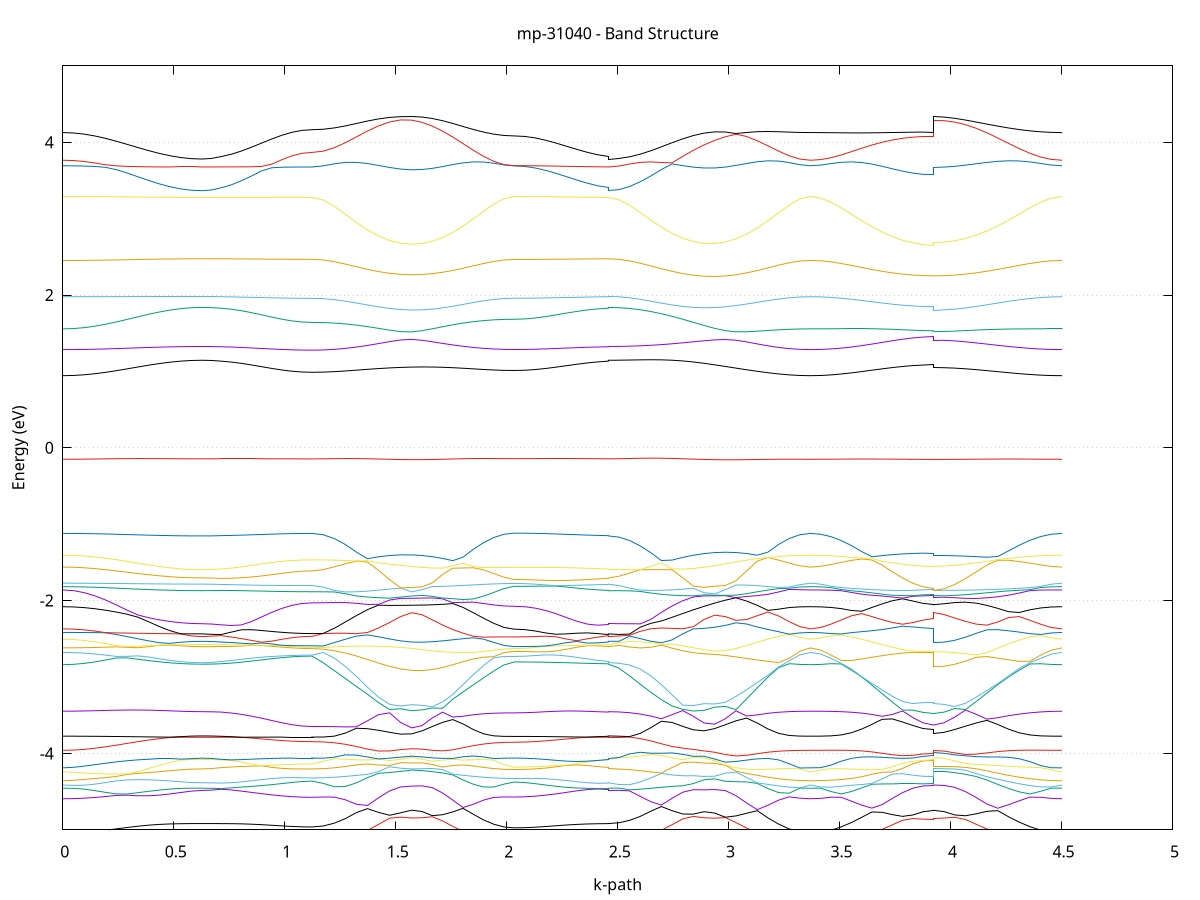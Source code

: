 set title 'mp-31040 - Band Structure'
set xlabel 'k-path'
set ylabel 'Energy (eV)'
set grid y
set yrange [-5:5]
set terminal png size 800,600
set output 'mp-31040_bands_gnuplot.png'
plot '-' using 1:2 with lines notitle, '-' using 1:2 with lines notitle, '-' using 1:2 with lines notitle, '-' using 1:2 with lines notitle, '-' using 1:2 with lines notitle, '-' using 1:2 with lines notitle, '-' using 1:2 with lines notitle, '-' using 1:2 with lines notitle, '-' using 1:2 with lines notitle, '-' using 1:2 with lines notitle, '-' using 1:2 with lines notitle, '-' using 1:2 with lines notitle, '-' using 1:2 with lines notitle, '-' using 1:2 with lines notitle, '-' using 1:2 with lines notitle, '-' using 1:2 with lines notitle, '-' using 1:2 with lines notitle, '-' using 1:2 with lines notitle, '-' using 1:2 with lines notitle, '-' using 1:2 with lines notitle, '-' using 1:2 with lines notitle, '-' using 1:2 with lines notitle, '-' using 1:2 with lines notitle, '-' using 1:2 with lines notitle, '-' using 1:2 with lines notitle, '-' using 1:2 with lines notitle, '-' using 1:2 with lines notitle, '-' using 1:2 with lines notitle, '-' using 1:2 with lines notitle, '-' using 1:2 with lines notitle, '-' using 1:2 with lines notitle, '-' using 1:2 with lines notitle, '-' using 1:2 with lines notitle, '-' using 1:2 with lines notitle, '-' using 1:2 with lines notitle, '-' using 1:2 with lines notitle, '-' using 1:2 with lines notitle, '-' using 1:2 with lines notitle, '-' using 1:2 with lines notitle, '-' using 1:2 with lines notitle, '-' using 1:2 with lines notitle, '-' using 1:2 with lines notitle, '-' using 1:2 with lines notitle, '-' using 1:2 with lines notitle, '-' using 1:2 with lines notitle, '-' using 1:2 with lines notitle, '-' using 1:2 with lines notitle, '-' using 1:2 with lines notitle, '-' using 1:2 with lines notitle, '-' using 1:2 with lines notitle, '-' using 1:2 with lines notitle, '-' using 1:2 with lines notitle, '-' using 1:2 with lines notitle, '-' using 1:2 with lines notitle, '-' using 1:2 with lines notitle, '-' using 1:2 with lines notitle, '-' using 1:2 with lines notitle, '-' using 1:2 with lines notitle, '-' using 1:2 with lines notitle, '-' using 1:2 with lines notitle, '-' using 1:2 with lines notitle, '-' using 1:2 with lines notitle, '-' using 1:2 with lines notitle, '-' using 1:2 with lines notitle, '-' using 1:2 with lines notitle, '-' using 1:2 with lines notitle, '-' using 1:2 with lines notitle, '-' using 1:2 with lines notitle, '-' using 1:2 with lines notitle, '-' using 1:2 with lines notitle, '-' using 1:2 with lines notitle, '-' using 1:2 with lines notitle, '-' using 1:2 with lines notitle, '-' using 1:2 with lines notitle, '-' using 1:2 with lines notitle, '-' using 1:2 with lines notitle, '-' using 1:2 with lines notitle, '-' using 1:2 with lines notitle, '-' using 1:2 with lines notitle, '-' using 1:2 with lines notitle, '-' using 1:2 with lines notitle, '-' using 1:2 with lines notitle, '-' using 1:2 with lines notitle, '-' using 1:2 with lines notitle, '-' using 1:2 with lines notitle, '-' using 1:2 with lines notitle, '-' using 1:2 with lines notitle, '-' using 1:2 with lines notitle, '-' using 1:2 with lines notitle, '-' using 1:2 with lines notitle, '-' using 1:2 with lines notitle, '-' using 1:2 with lines notitle, '-' using 1:2 with lines notitle, '-' using 1:2 with lines notitle, '-' using 1:2 with lines notitle, '-' using 1:2 with lines notitle
0.000000 -32.157980
0.048306 -32.157980
0.096613 -32.157980
0.144919 -32.157980
0.193226 -32.157980
0.241532 -32.157980
0.289839 -32.157980
0.338145 -32.157980
0.386452 -32.157980
0.434758 -32.157980
0.483064 -32.157980
0.531371 -32.157980
0.579677 -32.157980
0.627984 -32.157980
0.627984 -32.157980
0.670731 -32.157980
0.713478 -32.157980
0.713478 -32.157980
0.759012 -32.157980
0.804546 -32.157980
0.850080 -32.157980
0.895614 -32.157980
0.941148 -32.157980
0.986682 -32.157980
1.032216 -32.157980
1.077750 -32.157980
1.123284 -32.157980
1.123284 -32.157980
1.173187 -32.157980
1.223089 -32.157780
1.272991 -32.157580
1.322893 -32.157280
1.372795 -32.156880
1.422697 -32.156580
1.472599 -32.156280
1.522501 -32.156180
1.572404 -32.156080
1.572404 -32.156080
1.618592 -32.156080
1.664780 -32.156280
1.710969 -32.156480
1.757157 -32.156780
1.803345 -32.157080
1.849534 -32.157380
1.895722 -32.157580
1.941911 -32.157880
1.988099 -32.157980
2.034287 -32.157980
2.034287 -32.157980
2.081372 -32.157980
2.128456 -32.157980
2.175540 -32.157980
2.222624 -32.157980
2.269708 -32.157980
2.316792 -32.157980
2.363876 -32.157980
2.410961 -32.157980
2.458045 -32.157980
2.458045 -32.157980
2.505856 -32.157980
2.553667 -32.157780
2.601479 -32.157580
2.649290 -32.157280
2.697101 -32.156980
2.697101 -32.156980
2.745098 -32.156680
2.793094 -32.156380
2.841090 -32.156180
2.889086 -32.156080
2.937082 -32.156080
2.985078 -32.156180
3.033075 -32.156380
3.081071 -32.156680
3.129067 -32.156980
3.177063 -32.157280
3.225059 -32.157580
3.273055 -32.157780
3.321052 -32.157980
3.369048 -32.157980
3.369048 -32.157980
3.415151 -32.157980
3.461254 -32.157880
3.507357 -32.157780
3.553460 -32.157580
3.599564 -32.157280
3.645667 -32.157080
3.691770 -32.156780
3.737873 -32.156580
3.783976 -32.156380
3.830080 -32.156180
3.876183 -32.156080
3.922286 -32.156080
3.922286 -32.156080
3.970648 -32.156080
4.019011 -32.156180
4.067374 -32.156380
4.115736 -32.156580
4.164099 -32.156780
4.212462 -32.157080
4.260824 -32.157280
4.309187 -32.157580
4.357549 -32.157780
4.405912 -32.157880
4.454275 -32.157980
4.502637 -32.157980
e
0.000000 -32.128780
0.048306 -32.128780
0.096613 -32.128780
0.144919 -32.128780
0.193226 -32.128780
0.241532 -32.128780
0.289839 -32.128780
0.338145 -32.128780
0.386452 -32.128780
0.434758 -32.128780
0.483064 -32.128780
0.531371 -32.128780
0.579677 -32.128780
0.627984 -32.128780
0.627984 -32.128780
0.670731 -32.128780
0.713478 -32.128780
0.713478 -32.128780
0.759012 -32.128780
0.804546 -32.128780
0.850080 -32.128780
0.895614 -32.128780
0.941148 -32.128780
0.986682 -32.128780
1.032216 -32.128780
1.077750 -32.128780
1.123284 -32.128780
1.123284 -32.128780
1.173187 -32.128880
1.223089 -32.129080
1.272991 -32.129280
1.322893 -32.129580
1.372795 -32.129880
1.422697 -32.130280
1.472599 -32.130480
1.522501 -32.130680
1.572404 -32.130780
1.572404 -32.130780
1.618592 -32.130780
1.664780 -32.130580
1.710969 -32.130380
1.757157 -32.130080
1.803345 -32.129780
1.849534 -32.129480
1.895722 -32.129180
1.941911 -32.128980
1.988099 -32.128880
2.034287 -32.128780
2.034287 -32.128780
2.081372 -32.128780
2.128456 -32.128780
2.175540 -32.128780
2.222624 -32.128780
2.269708 -32.128780
2.316792 -32.128780
2.363876 -32.128780
2.410961 -32.128780
2.458045 -32.128780
2.458045 -32.128780
2.505856 -32.128880
2.553667 -32.128980
2.601479 -32.129280
2.649290 -32.129480
2.697101 -32.129880
2.697101 -32.129880
2.745098 -32.130180
2.793094 -32.130480
2.841090 -32.130680
2.889086 -32.130780
2.937082 -32.130780
2.985078 -32.130680
3.033075 -32.130480
3.081071 -32.130180
3.129067 -32.129880
3.177063 -32.129580
3.225059 -32.129280
3.273055 -32.128980
3.321052 -32.128880
3.369048 -32.128780
3.369048 -32.128780
3.415151 -32.128880
3.461254 -32.128980
3.507357 -32.129080
3.553460 -32.129280
3.599564 -32.129480
3.645667 -32.129780
3.691770 -32.130080
3.737873 -32.130280
3.783976 -32.130480
3.830080 -32.130680
3.876183 -32.130780
3.922286 -32.130780
3.922286 -32.130780
3.970648 -32.130780
4.019011 -32.130680
4.067374 -32.130480
4.115736 -32.130280
4.164099 -32.130080
4.212462 -32.129780
4.260824 -32.129480
4.309187 -32.129280
4.357549 -32.129080
4.405912 -32.128980
4.454275 -32.128880
4.502637 -32.128780
e
0.000000 -31.917280
0.048306 -31.917280
0.096613 -31.917280
0.144919 -31.917280
0.193226 -31.917280
0.241532 -31.917280
0.289839 -31.917280
0.338145 -31.917280
0.386452 -31.917280
0.434758 -31.917280
0.483064 -31.917280
0.531371 -31.917280
0.579677 -31.917280
0.627984 -31.917280
0.627984 -31.917280
0.670731 -31.917280
0.713478 -31.917280
0.713478 -31.917280
0.759012 -31.917280
0.804546 -31.917280
0.850080 -31.917280
0.895614 -31.917280
0.941148 -31.917280
0.986682 -31.917280
1.032216 -31.917280
1.077750 -31.917280
1.123284 -31.917280
1.123284 -31.917280
1.173187 -31.916580
1.223089 -31.914280
1.272991 -31.910680
1.322893 -31.906180
1.372795 -31.901080
1.422697 -31.896180
1.472599 -31.891880
1.522501 -31.888880
1.572404 -31.887680
1.572404 -31.887680
1.618592 -31.888280
1.664780 -31.890480
1.710969 -31.893980
1.757157 -31.898280
1.803345 -31.902980
1.849534 -31.907580
1.895722 -31.911580
1.941911 -31.914680
1.988099 -31.916680
2.034287 -31.917280
2.034287 -31.917280
2.081372 -31.917280
2.128456 -31.917280
2.175540 -31.917280
2.222624 -31.917280
2.269708 -31.917280
2.316792 -31.917280
2.363876 -31.917280
2.410961 -31.917280
2.458045 -31.917280
2.458045 -31.917280
2.505856 -31.916580
2.553667 -31.914480
2.601479 -31.911180
2.649290 -31.906980
2.697101 -31.902180
2.697101 -31.902180
2.745098 -31.897380
2.793094 -31.892980
2.841090 -31.889680
2.889086 -31.887880
2.937082 -31.887880
2.985078 -31.889680
3.033075 -31.892880
3.081071 -31.897280
3.129067 -31.902080
3.177063 -31.906880
3.225059 -31.911180
3.273055 -31.914480
3.321052 -31.916580
3.369048 -31.917280
3.369048 -31.917280
3.415151 -31.916880
3.461254 -31.915480
3.507357 -31.913380
3.553460 -31.910480
3.599564 -31.907080
3.645667 -31.903280
3.691770 -31.899480
3.737873 -31.895780
3.783976 -31.892480
3.830080 -31.889880
3.876183 -31.888280
3.922286 -31.887680
3.922286 -31.887680
3.970648 -31.888280
4.019011 -31.889880
4.067374 -31.892480
4.115736 -31.895780
4.164099 -31.899480
4.212462 -31.903280
4.260824 -31.907080
4.309187 -31.910480
4.357549 -31.913380
4.405912 -31.915480
4.454275 -31.916880
4.502637 -31.917280
e
0.000000 -31.820780
0.048306 -31.820780
0.096613 -31.820780
0.144919 -31.820780
0.193226 -31.820780
0.241532 -31.820780
0.289839 -31.820780
0.338145 -31.820780
0.386452 -31.820780
0.434758 -31.820780
0.483064 -31.820780
0.531371 -31.820780
0.579677 -31.820780
0.627984 -31.820780
0.627984 -31.820780
0.670731 -31.820780
0.713478 -31.820780
0.713478 -31.820780
0.759012 -31.820780
0.804546 -31.820780
0.850080 -31.820780
0.895614 -31.820780
0.941148 -31.820780
0.986682 -31.820780
1.032216 -31.820780
1.077750 -31.820780
1.123284 -31.820780
1.123284 -31.820780
1.173187 -31.820580
1.223089 -31.820080
1.272991 -31.819380
1.322893 -31.818480
1.372795 -31.817380
1.422697 -31.816380
1.472599 -31.815480
1.522501 -31.814880
1.572404 -31.814580
1.572404 -31.814580
1.618592 -31.814780
1.664780 -31.815180
1.710969 -31.815980
1.757157 -31.816880
1.803345 -31.817780
1.849534 -31.818780
1.895722 -31.819580
1.941911 -31.820180
1.988099 -31.820580
2.034287 -31.820780
2.034287 -31.820780
2.081372 -31.820780
2.128456 -31.820780
2.175540 -31.820780
2.222624 -31.820780
2.269708 -31.820780
2.316792 -31.820780
2.363876 -31.820780
2.410961 -31.820780
2.458045 -31.820780
2.458045 -31.820780
2.505856 -31.820580
2.553667 -31.820180
2.601479 -31.819480
2.649290 -31.818580
2.697101 -31.817680
2.697101 -31.817680
2.745098 -31.816680
2.793094 -31.815780
2.841090 -31.815080
2.889086 -31.814680
2.937082 -31.814680
2.985078 -31.814980
3.033075 -31.815680
3.081071 -31.816580
3.129067 -31.817580
3.177063 -31.818580
3.225059 -31.819480
3.273055 -31.820180
3.321052 -31.820580
3.369048 -31.820780
3.369048 -31.820780
3.415151 -31.820680
3.461254 -31.820380
3.507357 -31.819980
3.553460 -31.819380
3.599564 -31.818680
3.645667 -31.817880
3.691770 -31.817080
3.737873 -31.816280
3.783976 -31.815580
3.830080 -31.815080
3.876183 -31.814780
3.922286 -31.814580
3.922286 -31.814580
3.970648 -31.814780
4.019011 -31.815080
4.067374 -31.815580
4.115736 -31.816280
4.164099 -31.817080
4.212462 -31.817880
4.260824 -31.818680
4.309187 -31.819380
4.357549 -31.819980
4.405912 -31.820380
4.454275 -31.820680
4.502637 -31.820780
e
0.000000 -31.763180
0.048306 -31.763180
0.096613 -31.763180
0.144919 -31.763180
0.193226 -31.763180
0.241532 -31.763180
0.289839 -31.763180
0.338145 -31.763180
0.386452 -31.763180
0.434758 -31.763180
0.483064 -31.763180
0.531371 -31.763180
0.579677 -31.763180
0.627984 -31.763180
0.627984 -31.763180
0.670731 -31.763180
0.713478 -31.763180
0.713478 -31.763180
0.759012 -31.763180
0.804546 -31.763180
0.850080 -31.763180
0.895614 -31.763180
0.941148 -31.763180
0.986682 -31.763180
1.032216 -31.763180
1.077750 -31.763180
1.123284 -31.763180
1.123284 -31.763180
1.173187 -31.763280
1.223089 -31.763780
1.272991 -31.764580
1.322893 -31.765480
1.372795 -31.766580
1.422697 -31.767580
1.472599 -31.768480
1.522501 -31.769080
1.572404 -31.769380
1.572404 -31.769380
1.618592 -31.769280
1.664780 -31.768780
1.710969 -31.768080
1.757157 -31.767180
1.803345 -31.766180
1.849534 -31.765180
1.895722 -31.764380
1.941911 -31.763680
1.988099 -31.763280
2.034287 -31.763180
2.034287 -31.763180
2.081372 -31.763180
2.128456 -31.763180
2.175540 -31.763180
2.222624 -31.763180
2.269708 -31.763180
2.316792 -31.763180
2.363876 -31.763180
2.410961 -31.763180
2.458045 -31.763180
2.458045 -31.763180
2.505856 -31.763280
2.553667 -31.763780
2.601479 -31.764480
2.649290 -31.765280
2.697101 -31.766280
2.697101 -31.766280
2.745098 -31.767380
2.793094 -31.768280
2.841090 -31.768980
2.889086 -31.769380
2.937082 -31.769380
2.985078 -31.768980
3.033075 -31.768280
3.081071 -31.767380
3.129067 -31.766380
3.177063 -31.765380
3.225059 -31.764480
3.273055 -31.763780
3.321052 -31.763280
3.369048 -31.763180
3.369048 -31.763180
3.415151 -31.763280
3.461254 -31.763580
3.507357 -31.763980
3.553460 -31.764580
3.599564 -31.765280
3.645667 -31.766080
3.691770 -31.766880
3.737873 -31.767680
3.783976 -31.768380
3.830080 -31.768880
3.876183 -31.769280
3.922286 -31.769380
3.922286 -31.769380
3.970648 -31.769280
4.019011 -31.768880
4.067374 -31.768380
4.115736 -31.767680
4.164099 -31.766880
4.212462 -31.766080
4.260824 -31.765280
4.309187 -31.764580
4.357549 -31.763980
4.405912 -31.763580
4.454275 -31.763280
4.502637 -31.763180
e
0.000000 -31.605980
0.048306 -31.605980
0.096613 -31.605980
0.144919 -31.605980
0.193226 -31.605980
0.241532 -31.605980
0.289839 -31.605980
0.338145 -31.605980
0.386452 -31.605980
0.434758 -31.605980
0.483064 -31.605980
0.531371 -31.605980
0.579677 -31.605980
0.627984 -31.605980
0.627984 -31.605980
0.670731 -31.605980
0.713478 -31.605980
0.713478 -31.605980
0.759012 -31.605980
0.804546 -31.605980
0.850080 -31.605980
0.895614 -31.605980
0.941148 -31.605980
0.986682 -31.605980
1.032216 -31.605980
1.077750 -31.605980
1.123284 -31.605980
1.123284 -31.605980
1.173187 -31.606880
1.223089 -31.609280
1.272991 -31.613080
1.322893 -31.617880
1.372795 -31.623280
1.422697 -31.628480
1.472599 -31.633080
1.522501 -31.636180
1.572404 -31.637480
1.572404 -31.637480
1.618592 -31.636780
1.664780 -31.634480
1.710969 -31.630780
1.757157 -31.626180
1.803345 -31.621280
1.849534 -31.616380
1.895722 -31.612180
1.941911 -31.608780
1.988099 -31.606680
2.034287 -31.605980
2.034287 -31.605980
2.081372 -31.605980
2.128456 -31.605980
2.175540 -31.605980
2.222624 -31.605980
2.269708 -31.605980
2.316792 -31.605980
2.363876 -31.605980
2.410961 -31.605980
2.458045 -31.605980
2.458045 -31.605980
2.505856 -31.606780
2.553667 -31.608980
2.601479 -31.612580
2.649290 -31.617080
2.697101 -31.622180
2.697101 -31.622180
2.745098 -31.627280
2.793094 -31.631880
2.841090 -31.635380
2.889086 -31.637180
2.937082 -31.637280
2.985078 -31.635380
3.033075 -31.631980
3.081071 -31.627380
3.129067 -31.622280
3.177063 -31.617180
3.225059 -31.612580
3.273055 -31.609080
3.321052 -31.606780
3.369048 -31.605980
3.369048 -31.605980
3.415151 -31.606480
3.461254 -31.607880
3.507357 -31.610180
3.553460 -31.613280
3.599564 -31.616880
3.645667 -31.620880
3.691770 -31.624980
3.737873 -31.628980
3.783976 -31.632380
3.830080 -31.635180
3.876183 -31.636880
3.922286 -31.637480
3.922286 -31.637480
3.970648 -31.636880
4.019011 -31.635180
4.067374 -31.632380
4.115736 -31.628980
4.164099 -31.624980
4.212462 -31.620880
4.260824 -31.616880
4.309187 -31.613280
4.357549 -31.610180
4.405912 -31.607880
4.454275 -31.606480
4.502637 -31.605980
e
0.000000 -15.576680
0.048306 -15.575980
0.096613 -15.574080
0.144919 -15.570980
0.193226 -15.566980
0.241532 -15.562180
0.289839 -15.556880
0.338145 -15.551480
0.386452 -15.546180
0.434758 -15.541380
0.483064 -15.537380
0.531371 -15.534380
0.579677 -15.532480
0.627984 -15.531780
0.627984 -15.531780
0.670731 -15.532180
0.713478 -15.533180
0.713478 -15.533180
0.759012 -15.534180
0.804546 -15.535780
0.850080 -15.537780
0.895614 -15.539980
0.941148 -15.542080
0.986682 -15.544080
1.032216 -15.545580
1.077750 -15.546580
1.123284 -15.546880
1.123284 -15.546880
1.173187 -15.544080
1.223089 -15.535680
1.272991 -15.522480
1.322893 -15.505480
1.372795 -15.486080
1.422697 -15.466580
1.472599 -15.449580
1.522501 -15.437880
1.572404 -15.433780
1.572404 -15.433780
1.618592 -15.437780
1.664780 -15.448680
1.710969 -15.464580
1.757157 -15.483280
1.803345 -15.502580
1.849534 -15.520780
1.895722 -15.536280
1.941911 -15.548180
1.988099 -15.555480
2.034287 -15.557980
2.034287 -15.557980
2.081372 -15.557380
2.128456 -15.555680
2.175540 -15.552980
2.222624 -15.549580
2.269708 -15.545680
2.316792 -15.541780
2.363876 -15.538080
2.410961 -15.535180
2.458045 -15.533180
2.458045 -15.531780
2.505856 -15.529280
2.553667 -15.521980
2.601479 -15.510480
2.649290 -15.495580
2.697101 -15.478780
2.697101 -15.478780
2.745098 -15.461880
2.793094 -15.447080
2.841090 -15.437180
2.889086 -15.434280
2.937082 -15.439480
2.985078 -15.452180
3.033075 -15.470480
3.081071 -15.491880
3.129067 -15.513980
3.177063 -15.534580
3.225059 -15.552180
3.273055 -15.565480
3.321052 -15.573880
3.369048 -15.576680
3.369048 -15.576680
3.415151 -15.574680
3.461254 -15.568880
3.507357 -15.559480
3.553460 -15.546780
3.599564 -15.531280
3.645667 -15.513880
3.691770 -15.495480
3.737873 -15.477180
3.783976 -15.460380
3.830080 -15.446780
3.876183 -15.437780
3.922286 -15.434580
3.922286 -15.434580
3.970648 -15.437680
4.019011 -15.446580
4.067374 -15.460080
4.115736 -15.476780
4.164099 -15.495080
4.212462 -15.513580
4.260824 -15.531080
4.309187 -15.546580
4.357549 -15.559380
4.405912 -15.568880
4.454275 -15.574680
4.502637 -15.576680
e
0.000000 -15.324580
0.048306 -15.324680
0.096613 -15.324780
0.144919 -15.324980
0.193226 -15.325280
0.241532 -15.325480
0.289839 -15.325780
0.338145 -15.325880
0.386452 -15.326080
0.434758 -15.326080
0.483064 -15.326080
0.531371 -15.326080
0.579677 -15.326080
0.627984 -15.326080
0.627984 -15.326080
0.670731 -15.326080
0.713478 -15.325980
0.713478 -15.325980
0.759012 -15.325980
0.804546 -15.326080
0.850080 -15.326080
0.895614 -15.326180
0.941148 -15.326280
0.986682 -15.326380
1.032216 -15.326380
1.077750 -15.326480
1.123284 -15.326480
1.123284 -15.326480
1.173187 -15.326380
1.223089 -15.326080
1.272991 -15.325680
1.322893 -15.325280
1.372795 -15.324680
1.422697 -15.324180
1.472599 -15.323780
1.522501 -15.323480
1.572404 -15.323280
1.572404 -15.323280
1.618592 -15.323280
1.664780 -15.323480
1.710969 -15.323680
1.757157 -15.324080
1.803345 -15.324480
1.849534 -15.324880
1.895722 -15.325180
1.941911 -15.325480
1.988099 -15.325680
2.034287 -15.325780
2.034287 -15.325780
2.081372 -15.325780
2.128456 -15.325780
2.175540 -15.325680
2.222624 -15.325680
2.269708 -15.325680
2.316792 -15.325680
2.363876 -15.325780
2.410961 -15.325880
2.458045 -15.325980
2.458045 -15.326080
2.505856 -15.325980
2.553667 -15.325680
2.601479 -15.325380
2.649290 -15.324880
2.697101 -15.324280
2.697101 -15.324280
2.745098 -15.323780
2.793094 -15.323280
2.841090 -15.322880
2.889086 -15.322580
2.937082 -15.322480
2.985078 -15.322580
3.033075 -15.322680
3.081071 -15.322980
3.129067 -15.323380
3.177063 -15.323680
3.225059 -15.324080
3.273055 -15.324380
3.321052 -15.324580
3.369048 -15.324580
3.369048 -15.324580
3.415151 -15.324580
3.461254 -15.324480
3.507357 -15.324380
3.553460 -15.324180
3.599564 -15.324080
3.645667 -15.323880
3.691770 -15.323780
3.737873 -15.323780
3.783976 -15.323780
3.830080 -15.323880
3.876183 -15.323980
3.922286 -15.324080
3.922286 -15.322480
3.970648 -15.322580
4.019011 -15.322680
4.067374 -15.322780
4.115736 -15.322980
4.164099 -15.323280
4.212462 -15.323480
4.260824 -15.323780
4.309187 -15.324080
4.357549 -15.324280
4.405912 -15.324480
4.454275 -15.324580
4.502637 -15.324580
e
0.000000 -14.770580
0.048306 -14.770780
0.096613 -14.771380
0.144919 -14.772180
0.193226 -14.773380
0.241532 -14.774680
0.289839 -14.776180
0.338145 -14.777680
0.386452 -14.779080
0.434758 -14.780480
0.483064 -14.781580
0.531371 -14.782380
0.579677 -14.782880
0.627984 -14.783080
0.627984 -14.783080
0.670731 -14.782780
0.713478 -14.781780
0.713478 -14.781780
0.759012 -14.781380
0.804546 -14.780780
0.850080 -14.780180
0.895614 -14.779580
0.941148 -14.778980
0.986682 -14.778480
1.032216 -14.778080
1.077750 -14.777780
1.123284 -14.777680
1.123284 -14.777680
1.173187 -14.780080
1.223089 -14.787380
1.272991 -14.799680
1.322893 -14.816580
1.372795 -14.836780
1.422697 -14.857780
1.472599 -14.876680
1.522501 -14.889680
1.572404 -14.894080
1.572404 -14.894080
1.618592 -14.889480
1.664780 -14.877180
1.710969 -14.859180
1.757157 -14.838280
1.803345 -14.817280
1.849534 -14.798280
1.895722 -14.782980
1.941911 -14.772080
1.988099 -14.765580
2.034287 -14.763480
2.034287 -14.763480
2.081372 -14.763880
2.128456 -14.765080
2.175540 -14.766980
2.222624 -14.769480
2.269708 -14.772180
2.316792 -14.775080
2.363876 -14.777780
2.410961 -14.780080
2.458045 -14.781780
2.458045 -14.783080
2.505856 -14.785180
2.553667 -14.791580
2.601479 -14.802580
2.649290 -14.818080
2.697101 -14.837080
2.697101 -14.837080
2.745098 -14.857580
2.793094 -14.876580
2.841090 -14.890780
2.889086 -14.897380
2.937082 -14.894880
2.985078 -14.883880
3.033075 -14.866580
3.081071 -14.845980
3.129067 -14.824880
3.177063 -14.805780
3.225059 -14.790280
3.273055 -14.779280
3.321052 -14.772780
3.369048 -14.770580
3.369048 -14.770580
3.415151 -14.771980
3.461254 -14.776280
3.507357 -14.783280
3.553460 -14.793380
3.599564 -14.806180
3.645667 -14.821380
3.691770 -14.838180
3.737873 -14.855380
3.783976 -14.871480
3.830080 -14.884780
3.876183 -14.893580
3.922286 -14.896680
3.922286 -14.894480
3.970648 -14.891380
4.019011 -14.882680
4.067374 -14.869380
4.115736 -14.853380
4.164099 -14.836280
4.212462 -14.819580
4.260824 -14.804680
4.309187 -14.792180
4.357549 -14.782580
4.405912 -14.775880
4.454275 -14.771880
4.502637 -14.770580
e
0.000000 -14.564280
0.048306 -14.564480
0.096613 -14.565280
0.144919 -14.566280
0.193226 -14.567580
0.241532 -14.568880
0.289839 -14.570080
0.338145 -14.570980
0.386452 -14.571480
0.434758 -14.571580
0.483064 -14.571280
0.531371 -14.570880
0.579677 -14.570480
0.627984 -14.570380
0.627984 -14.570380
0.670731 -14.570280
0.713478 -14.570180
0.713478 -14.570180
0.759012 -14.570280
0.804546 -14.570480
0.850080 -14.570680
0.895614 -14.570980
0.941148 -14.571280
0.986682 -14.571380
1.032216 -14.571580
1.077750 -14.571580
1.123284 -14.571580
1.123284 -14.571580
1.173187 -14.571480
1.223089 -14.571180
1.272991 -14.570680
1.322893 -14.569980
1.372795 -14.569280
1.422697 -14.568480
1.472599 -14.567880
1.522501 -14.567280
1.572404 -14.566880
1.572404 -14.566880
1.618592 -14.566580
1.664780 -14.566480
1.710969 -14.566580
1.757157 -14.566680
1.803345 -14.566880
1.849534 -14.567180
1.895722 -14.567480
1.941911 -14.567680
1.988099 -14.567880
2.034287 -14.567880
2.034287 -14.567880
2.081372 -14.567980
2.128456 -14.568180
2.175540 -14.568480
2.222624 -14.568780
2.269708 -14.569080
2.316792 -14.569380
2.363876 -14.569680
2.410961 -14.569880
2.458045 -14.570180
2.458045 -14.570380
2.505856 -14.570280
2.553667 -14.569980
2.601479 -14.569580
2.649290 -14.568980
2.697101 -14.568280
2.697101 -14.568280
2.745098 -14.567580
2.793094 -14.566880
2.841090 -14.566180
2.889086 -14.565580
2.937082 -14.565080
2.985078 -14.564680
3.033075 -14.564380
3.081071 -14.564180
3.129067 -14.564180
3.177063 -14.564180
3.225059 -14.564180
3.273055 -14.564180
3.321052 -14.564280
3.369048 -14.564280
3.369048 -14.564280
3.415151 -14.564380
3.461254 -14.564580
3.507357 -14.564980
3.553460 -14.565680
3.599564 -14.566780
3.645667 -14.568280
3.691770 -14.570080
3.737873 -14.571880
3.783976 -14.573480
3.830080 -14.574780
3.876183 -14.575580
3.922286 -14.575780
3.922286 -14.565680
3.970648 -14.565580
4.019011 -14.565480
4.067374 -14.565380
4.115736 -14.565280
4.164099 -14.565080
4.212462 -14.564880
4.260824 -14.564680
4.309187 -14.564580
4.357549 -14.564480
4.405912 -14.564380
4.454275 -14.564280
4.502637 -14.564280
e
0.000000 -14.476180
0.048306 -14.476480
0.096613 -14.477380
0.144919 -14.478780
0.193226 -14.480880
0.241532 -14.483480
0.289839 -14.486780
0.338145 -14.490580
0.386452 -14.494580
0.434758 -14.498680
0.483064 -14.502580
0.531371 -14.505680
0.579677 -14.507780
0.627984 -14.508580
0.627984 -14.508580
0.670731 -14.507980
0.713478 -14.506280
0.713478 -14.506280
0.759012 -14.504080
0.804546 -14.500980
0.850080 -14.497280
0.895614 -14.493380
0.941148 -14.489680
0.986682 -14.486580
1.032216 -14.484080
1.077750 -14.482580
1.123284 -14.482080
1.123284 -14.482080
1.173187 -14.485480
1.223089 -14.493780
1.272991 -14.503680
1.322893 -14.512480
1.372795 -14.518880
1.422697 -14.522680
1.472599 -14.524580
1.522501 -14.525280
1.572404 -14.525480
1.572404 -14.525480
1.618592 -14.525480
1.664780 -14.525280
1.710969 -14.524380
1.757157 -14.521880
1.803345 -14.517280
1.849534 -14.510280
1.895722 -14.500980
1.941911 -14.490880
1.988099 -14.482480
2.034287 -14.479180
2.034287 -14.479180
2.081372 -14.479780
2.128456 -14.481580
2.175540 -14.484580
2.222624 -14.488280
2.269708 -14.492480
2.316792 -14.496780
2.363876 -14.500780
2.410961 -14.504080
2.458045 -14.506280
2.458045 -14.508580
2.505856 -14.512580
2.553667 -14.522280
2.601479 -14.533480
2.649290 -14.543080
2.697101 -14.549280
2.697101 -14.549280
2.745098 -14.551980
2.793094 -14.551680
2.841090 -14.549280
2.889086 -14.545780
2.937082 -14.541780
2.985078 -14.537480
3.033075 -14.532880
3.081071 -14.527280
3.129067 -14.520180
3.177063 -14.511080
3.225059 -14.500380
3.273055 -14.489180
3.321052 -14.479980
3.369048 -14.476180
3.369048 -14.476180
3.415151 -14.478680
3.461254 -14.485180
3.507357 -14.493880
3.553460 -14.503080
3.599564 -14.511680
3.645667 -14.518780
3.691770 -14.524280
3.737873 -14.527980
3.783976 -14.530480
3.830080 -14.531880
3.876183 -14.532680
3.922286 -14.532880
3.922286 -14.525280
3.970648 -14.525180
4.019011 -14.524680
4.067374 -14.523680
4.115736 -14.521780
4.164099 -14.518780
4.212462 -14.514280
4.260824 -14.508180
4.309187 -14.500780
4.357549 -14.492480
4.405912 -14.484580
4.454275 -14.478580
4.502637 -14.476180
e
0.000000 -14.408780
0.048306 -14.408880
0.096613 -14.409280
0.144919 -14.409980
0.193226 -14.410880
0.241532 -14.411980
0.289839 -14.413080
0.338145 -14.414280
0.386452 -14.415480
0.434758 -14.416480
0.483064 -14.417380
0.531371 -14.417980
0.579677 -14.418380
0.627984 -14.418580
0.627984 -14.418580
0.670731 -14.417980
0.713478 -14.416080
0.713478 -14.416080
0.759012 -14.413880
0.804546 -14.410980
0.850080 -14.407680
0.895614 -14.404180
0.941148 -14.400880
0.986682 -14.397780
1.032216 -14.395480
1.077750 -14.393880
1.123284 -14.393380
1.123284 -14.393380
1.173187 -14.391080
1.223089 -14.385680
1.272991 -14.379480
1.322893 -14.374380
1.372795 -14.370880
1.422697 -14.368980
1.472599 -14.368280
1.522501 -14.368280
1.572404 -14.368480
1.572404 -14.368480
1.618592 -14.368680
1.664780 -14.368980
1.710969 -14.369680
1.757157 -14.371380
1.803345 -14.374280
1.849534 -14.378680
1.895722 -14.384680
1.941911 -14.391480
1.988099 -14.397280
2.034287 -14.399780
2.034287 -14.399780
2.081372 -14.400180
2.128456 -14.401180
2.175540 -14.402880
2.222624 -14.404980
2.269708 -14.407280
2.316792 -14.409780
2.363876 -14.412180
2.410961 -14.414380
2.458045 -14.416080
2.458045 -14.418580
2.505856 -14.415480
2.553667 -14.408080
2.601479 -14.399780
2.649290 -14.392380
2.697101 -14.386980
2.697101 -14.386980
2.745098 -14.383580
2.793094 -14.381880
2.841090 -14.381380
2.889086 -14.381680
2.937082 -14.382180
2.985078 -14.382780
3.033075 -14.383480
3.081071 -14.384680
3.129067 -14.386780
3.177063 -14.390180
3.225059 -14.394980
3.273055 -14.400880
3.321052 -14.406380
3.369048 -14.408780
3.369048 -14.408780
3.415151 -14.407280
3.461254 -14.403480
3.507357 -14.398880
3.553460 -14.394480
3.599564 -14.390680
3.645667 -14.387680
3.691770 -14.385580
3.737873 -14.384180
3.783976 -14.383380
3.830080 -14.382880
3.876183 -14.382680
3.922286 -14.382680
3.922286 -14.368780
3.970648 -14.369080
4.019011 -14.369980
4.067374 -14.371580
4.115736 -14.373780
4.164099 -14.376780
4.212462 -14.380680
4.260824 -14.385380
4.309187 -14.390780
4.357549 -14.396680
4.405912 -14.402480
4.454275 -14.406980
4.502637 -14.408780
e
0.000000 -14.287580
0.048306 -14.287680
0.096613 -14.288280
0.144919 -14.289180
0.193226 -14.290280
0.241532 -14.291680
0.289839 -14.293180
0.338145 -14.294680
0.386452 -14.296280
0.434758 -14.297580
0.483064 -14.298780
0.531371 -14.299680
0.579677 -14.300280
0.627984 -14.300380
0.627984 -14.300380
0.670731 -14.300980
0.713478 -14.302580
0.713478 -14.302580
0.759012 -14.303780
0.804546 -14.305080
0.850080 -14.306280
0.895614 -14.307280
0.941148 -14.308080
0.986682 -14.308780
1.032216 -14.309180
1.077750 -14.309380
1.123284 -14.309480
1.123284 -14.309480
1.173187 -14.307680
1.223089 -14.302280
1.272991 -14.293580
1.322893 -14.281680
1.372795 -14.266980
1.422697 -14.249980
1.472599 -14.231780
1.522501 -14.214580
1.572404 -14.206280
1.572404 -14.206380
1.618592 -14.215280
1.664780 -14.231680
1.710969 -14.249280
1.757157 -14.266080
1.803345 -14.281180
1.849534 -14.294080
1.895722 -14.304480
1.941911 -14.312080
1.988099 -14.316780
2.034287 -14.318280
2.034287 -14.318280
2.081372 -14.317980
2.128456 -14.317080
2.175540 -14.315580
2.222624 -14.313680
2.269708 -14.311380
2.316792 -14.309080
2.363876 -14.306680
2.410961 -14.304480
2.458045 -14.302580
2.458045 -14.300380
2.505856 -14.298780
2.553667 -14.293680
2.601479 -14.285480
2.649290 -14.274180
2.697101 -14.260280
2.697101 -14.260280
2.745098 -14.243980
2.793094 -14.225980
2.841090 -14.207480
2.889086 -14.191280
2.937082 -14.186280
2.985078 -14.197580
3.033075 -14.214580
3.081071 -14.231880
3.129067 -14.247780
3.177063 -14.261580
3.225059 -14.272680
3.273055 -14.280880
3.321052 -14.285880
3.369048 -14.287580
3.369048 -14.287580
3.415151 -14.286580
3.461254 -14.283580
3.507357 -14.278680
3.553460 -14.271880
3.599564 -14.263380
3.645667 -14.253280
3.691770 -14.241780
3.737873 -14.229180
3.783976 -14.215880
3.830080 -14.202480
3.876183 -14.190980
3.922286 -14.185780
3.922286 -14.206880
3.970648 -14.211780
4.019011 -14.222380
4.067374 -14.234080
4.115736 -14.245280
4.164099 -14.255380
4.212462 -14.264080
4.260824 -14.271380
4.309187 -14.277280
4.357549 -14.281780
4.405912 -14.284980
4.454275 -14.286880
4.502637 -14.287580
e
0.000000 -14.026080
0.048306 -14.025980
0.096613 -14.025580
0.144919 -14.024980
0.193226 -14.024080
0.241532 -14.023080
0.289839 -14.022080
0.338145 -14.020980
0.386452 -14.019880
0.434758 -14.018880
0.483064 -14.018080
0.531371 -14.017480
0.579677 -14.017080
0.627984 -14.016880
0.627984 -14.016880
0.670731 -14.017680
0.713478 -14.019780
0.713478 -14.019780
0.759012 -14.022380
0.804546 -14.025580
0.850080 -14.029280
0.895614 -14.033180
0.941148 -14.036980
0.986682 -14.040280
1.032216 -14.042980
1.077750 -14.044680
1.123284 -14.045280
1.123284 -14.045280
1.173187 -14.047380
1.223089 -14.053580
1.272991 -14.063680
1.322893 -14.077280
1.372795 -14.093780
1.422697 -14.112480
1.472599 -14.132180
1.522501 -14.150380
1.572404 -14.159180
1.572404 -14.159180
1.618592 -14.150180
1.664780 -14.133280
1.710969 -14.114780
1.757157 -14.096680
1.803345 -14.080180
1.849534 -14.065780
1.895722 -14.054080
1.941911 -14.045380
1.988099 -14.040080
2.034287 -14.038280
2.034287 -14.038280
2.081372 -14.037880
2.128456 -14.036680
2.175540 -14.034880
2.222624 -14.032480
2.269708 -14.029780
2.316792 -14.026980
2.363876 -14.024280
2.410961 -14.021780
2.458045 -14.019780
2.458045 -14.016880
2.505856 -14.018880
2.553667 -14.024480
2.601479 -14.033680
2.649290 -14.046080
2.697101 -14.061180
2.697101 -14.061180
2.745098 -14.078680
2.793094 -14.097480
2.841090 -14.116580
2.889086 -14.132980
2.937082 -14.137680
2.985078 -14.125680
3.033075 -14.107480
3.081071 -14.088680
3.129067 -14.071180
3.177063 -14.055780
3.225059 -14.043180
3.273055 -14.033780
3.321052 -14.028080
3.369048 -14.026080
3.369048 -14.026080
3.415151 -14.027280
3.461254 -14.030780
3.507357 -14.036480
3.553460 -14.044380
3.599564 -14.054180
3.645667 -14.065580
3.691770 -14.078480
3.737873 -14.092380
3.783976 -14.106780
3.830080 -14.120880
3.876183 -14.132880
3.922286 -14.138280
3.922286 -14.159180
3.970648 -14.153380
4.019011 -14.140180
4.067374 -14.124280
4.115736 -14.107580
4.164099 -14.091180
4.212462 -14.075680
4.260824 -14.061580
4.309187 -14.049380
4.357549 -14.039380
4.405912 -14.032080
4.454275 -14.027580
4.502637 -14.026080
e
0.000000 -5.191980
0.048306 -5.191980
0.096613 -5.192180
0.144919 -5.192380
0.193226 -5.192580
0.241532 -5.192980
0.289839 -5.193380
0.338145 -5.193880
0.386452 -5.194380
0.434758 -5.194880
0.483064 -5.195380
0.531371 -5.195680
0.579677 -5.195980
0.627984 -5.196080
0.627984 -5.196080
0.670731 -5.195880
0.713478 -5.195480
0.713478 -5.195480
0.759012 -5.196380
0.804546 -5.197680
0.850080 -5.199480
0.895614 -5.201580
0.941148 -5.203780
0.986682 -5.205880
1.032216 -5.207580
1.077750 -5.208780
1.123284 -5.209180
1.123284 -5.209180
1.173187 -5.200780
1.223089 -5.175580
1.272991 -5.134180
1.322893 -5.077580
1.372795 -5.007880
1.422697 -4.928980
1.472599 -4.847980
1.522501 -4.834580
1.572404 -4.845480
1.572404 -4.845480
1.618592 -4.843180
1.664780 -4.828980
1.710969 -4.884380
1.757157 -4.955280
1.803345 -5.020480
1.849534 -5.075880
1.895722 -5.119480
1.941911 -5.150180
1.988099 -5.168180
2.034287 -5.174080
2.034287 -5.174080
2.081372 -5.174580
2.128456 -5.176080
2.175540 -5.178280
2.222624 -5.181280
2.269708 -5.184480
2.316792 -5.187880
2.363876 -5.190980
2.410961 -5.193580
2.458045 -5.195480
2.458045 -5.196080
2.505856 -5.187980
2.553667 -5.164080
2.601479 -5.124880
2.649290 -5.071680
2.697101 -5.006680
2.697101 -5.006680
2.745098 -4.933380
2.793094 -4.858780
2.841090 -4.824680
2.889086 -4.842980
2.937082 -4.848080
2.985078 -4.839880
3.033075 -4.905580
3.081071 -4.977480
3.129067 -5.043580
3.177063 -5.099280
3.225059 -5.142080
3.273055 -5.171080
3.321052 -5.187080
3.369048 -5.191980
3.369048 -5.191980
3.415151 -5.188980
3.461254 -5.179080
3.507357 -5.160780
3.553460 -5.133180
3.599564 -5.095780
3.645667 -5.049180
3.691770 -4.994780
3.737873 -4.934880
3.783976 -4.875280
3.830080 -4.852980
3.876183 -4.861080
3.922286 -4.864380
3.922286 -4.850180
3.970648 -4.846580
4.019011 -4.836080
4.067374 -4.865880
4.115736 -4.928580
4.164099 -4.989680
4.212462 -5.045280
4.260824 -5.092980
4.309187 -5.131280
4.357549 -5.159780
4.405912 -5.178580
4.454275 -5.188880
4.502637 -5.191980
e
0.000000 -5.043480
0.048306 -5.040880
0.096613 -5.033380
0.144919 -5.021380
0.193226 -5.005980
0.241532 -4.988280
0.289839 -4.970180
0.338145 -4.953380
0.386452 -4.939580
0.434758 -4.929680
0.483064 -4.923580
0.531371 -4.920380
0.579677 -4.918980
0.627984 -4.918680
0.627984 -4.918680
0.670731 -4.918780
0.713478 -4.919280
0.713478 -4.919280
0.759012 -4.920280
0.804546 -4.922480
0.850080 -4.926780
0.895614 -4.932980
0.941148 -4.940880
0.986682 -4.949080
1.032216 -4.956380
1.077750 -4.961380
1.123284 -4.963180
1.123284 -4.963180
1.173187 -4.950680
1.223089 -4.913780
1.272991 -4.854380
1.322893 -4.775380
1.372795 -4.723480
1.422697 -4.772580
1.472599 -4.810080
1.522501 -4.777980
1.572404 -4.743380
1.572404 -4.743380
1.618592 -4.760880
1.664780 -4.814980
1.710969 -4.803080
1.757157 -4.766180
1.803345 -4.719480
1.849534 -4.796680
1.895722 -4.871080
1.941911 -4.927480
1.988099 -4.962780
2.034287 -4.974780
2.034287 -4.974780
2.081372 -4.972680
2.128456 -4.966580
2.175540 -4.957580
2.222624 -4.947380
2.269708 -4.937480
2.316792 -4.929480
2.363876 -4.923880
2.410961 -4.920780
2.458045 -4.919280
2.458045 -4.918680
2.505856 -4.907980
2.553667 -4.876380
2.601479 -4.825380
2.649290 -4.757380
2.697101 -4.695880
2.697101 -4.695880
2.745098 -4.750380
2.793094 -4.793580
2.841090 -4.795080
2.889086 -4.763480
2.937082 -4.780780
2.985078 -4.835380
3.033075 -4.818280
3.081071 -4.783780
3.129067 -4.749680
3.177063 -4.844180
3.225059 -4.925380
3.273055 -4.988580
3.321052 -5.029280
3.369048 -5.043480
3.369048 -5.043480
3.415151 -5.033780
3.461254 -5.005880
3.507357 -4.961980
3.553460 -4.904680
3.599564 -4.836980
3.645667 -4.767080
3.691770 -4.771480
3.737873 -4.801980
3.783976 -4.824380
3.830080 -4.806280
3.876183 -4.764280
3.922286 -4.747180
3.922286 -4.744880
3.970648 -4.761980
4.019011 -4.805780
4.067374 -4.816380
4.115736 -4.791080
4.164099 -4.758480
4.212462 -4.749580
4.260824 -4.828880
4.309187 -4.899780
4.357549 -4.959180
4.405912 -5.004580
4.454275 -5.033480
4.502637 -5.043480
e
0.000000 -4.593880
0.048306 -4.591980
0.096613 -4.586180
0.144919 -4.576880
0.193226 -4.564480
0.241532 -4.549680
0.289839 -4.546880
0.338145 -4.554980
0.386452 -4.554880
0.434758 -4.546480
0.483064 -4.531180
0.531371 -4.512080
0.579677 -4.493880
0.627984 -4.484980
0.627984 -4.484980
0.670731 -4.480880
0.713478 -4.469880
0.713478 -4.469880
0.759012 -4.478380
0.804546 -4.493580
0.850080 -4.510480
0.895614 -4.527380
0.941148 -4.542980
0.986682 -4.556280
1.032216 -4.566380
1.077750 -4.572780
1.123284 -4.574880
1.123284 -4.574880
1.173187 -4.571380
1.223089 -4.572080
1.272991 -4.607380
1.322893 -4.665780
1.372795 -4.681680
1.422697 -4.581380
1.472599 -4.491080
1.522501 -4.439580
1.572404 -4.428280
1.572404 -4.428280
1.618592 -4.424980
1.664780 -4.447680
1.710969 -4.517380
1.757157 -4.611480
1.803345 -4.708280
1.849534 -4.665780
1.895722 -4.611880
1.941911 -4.576480
1.988099 -4.570080
2.034287 -4.571280
2.034287 -4.571280
2.081372 -4.568480
2.128456 -4.560180
2.175540 -4.546980
2.222624 -4.529780
2.269708 -4.510080
2.316792 -4.490180
2.363876 -4.473980
2.410961 -4.465480
2.458045 -4.469880
2.458045 -4.484980
2.505856 -4.483180
2.553667 -4.491280
2.601479 -4.561580
2.649290 -4.632080
2.697101 -4.676380
2.697101 -4.676380
2.745098 -4.588580
2.793094 -4.508680
2.841090 -4.474980
2.889086 -4.477680
2.937082 -4.473580
2.985078 -4.487180
3.033075 -4.553580
3.081071 -4.648980
3.129067 -4.736980
3.177063 -4.678880
3.225059 -4.612480
3.273055 -4.569080
3.321052 -4.586280
3.369048 -4.593880
3.369048 -4.593880
3.415151 -4.588480
3.461254 -4.573580
3.507357 -4.574580
3.553460 -4.625980
3.599564 -4.677380
3.645667 -4.716880
3.691770 -4.669980
3.737873 -4.589080
3.783976 -4.513580
3.830080 -4.455780
3.876183 -4.426680
3.922286 -4.420480
3.922286 -4.413980
3.970648 -4.419080
4.019011 -4.444780
4.067374 -4.500880
4.115736 -4.578180
4.164099 -4.663580
4.212462 -4.717980
4.260824 -4.672380
4.309187 -4.621080
4.357549 -4.572280
4.405912 -4.574680
4.454275 -4.588780
4.502637 -4.593880
e
0.000000 -4.455880
0.048306 -4.457280
0.096613 -4.467680
0.144919 -4.487880
0.193226 -4.510380
0.241532 -4.530480
0.289839 -4.531780
0.338145 -4.514280
0.386452 -4.496680
0.434758 -4.480480
0.483064 -4.467080
0.531371 -4.458180
0.579677 -4.455080
0.627984 -4.455880
0.627984 -4.455880
0.670731 -4.457380
0.713478 -4.460680
0.713478 -4.460580
0.759012 -4.451080
0.804546 -4.441280
0.850080 -4.432180
0.895614 -4.421880
0.941148 -4.409380
0.986682 -4.395080
1.032216 -4.380480
1.077750 -4.368180
1.123284 -4.362780
1.123284 -4.362780
1.173187 -4.392580
1.223089 -4.436280
1.272991 -4.433280
1.322893 -4.386280
1.372795 -4.317680
1.422697 -4.261080
1.472599 -4.250480
1.522501 -4.235780
1.572404 -4.218180
1.572404 -4.218280
1.618592 -4.224980
1.664780 -4.239380
1.710969 -4.255180
1.757157 -4.281980
1.803345 -4.348180
1.849534 -4.403380
1.895722 -4.439780
1.941911 -4.440280
1.988099 -4.402280
2.034287 -4.375380
2.034287 -4.375380
2.081372 -4.381580
2.128456 -4.396380
2.175540 -4.414080
2.222624 -4.430880
2.269708 -4.444280
2.316792 -4.453180
2.363876 -4.457280
2.410961 -4.459880
2.458045 -4.460680
2.458045 -4.455880
2.505856 -4.453980
2.553667 -4.477580
2.601479 -4.468580
2.649290 -4.456980
2.697101 -4.443880
2.697101 -4.443880
2.745098 -4.432080
2.793094 -4.423680
2.841090 -4.395080
2.889086 -4.345480
2.937082 -4.333180
2.985078 -4.364680
3.033075 -4.370780
3.081071 -4.373480
3.129067 -4.392980
3.177063 -4.460080
3.225059 -4.512980
3.273055 -4.521480
3.321052 -4.454680
3.369048 -4.455880
3.369048 -4.455880
3.415151 -4.455580
3.461254 -4.499480
3.507357 -4.530780
3.553460 -4.498980
3.599564 -4.451980
3.645667 -4.404380
3.691770 -4.400080
3.737873 -4.399480
3.783976 -4.399780
3.830080 -4.399780
3.876183 -4.398780
3.922286 -4.398380
3.922286 -4.232280
3.970648 -4.236680
4.019011 -4.252480
4.067374 -4.274280
4.115736 -4.302980
4.164099 -4.349480
4.212462 -4.405680
4.260824 -4.458480
4.309187 -4.503180
4.357549 -4.531380
4.405912 -4.496380
4.454275 -4.454380
4.502637 -4.455880
e
0.000000 -4.414780
0.048306 -4.418480
0.096613 -4.416980
0.144919 -4.402680
0.193226 -4.381480
0.241532 -4.360280
0.289839 -4.347380
0.338145 -4.343680
0.386452 -4.345880
0.434758 -4.351980
0.483064 -4.361080
0.531371 -4.371780
0.579677 -4.380980
0.627984 -4.384780
0.627984 -4.384780
0.670731 -4.385780
0.713478 -4.388480
0.713478 -4.388480
0.759012 -4.384080
0.804546 -4.373280
0.850080 -4.358480
0.895614 -4.342780
0.941148 -4.328880
0.986682 -4.319580
1.032216 -4.316880
1.077750 -4.319380
1.123284 -4.321680
1.123284 -4.321680
1.173187 -4.319280
1.223089 -4.312380
1.272991 -4.301680
1.322893 -4.288480
1.372795 -4.274280
1.422697 -4.237780
1.472599 -4.175380
1.522501 -4.194080
1.572404 -4.203580
1.572404 -4.203580
1.618592 -4.201480
1.664780 -4.198080
1.710969 -4.210980
1.757157 -4.271080
1.803345 -4.286380
1.849534 -4.300180
1.895722 -4.311880
1.941911 -4.320880
1.988099 -4.326480
2.034287 -4.328480
2.034287 -4.328480
2.081372 -4.327480
2.128456 -4.327580
2.175540 -4.332380
2.222624 -4.342180
2.269708 -4.355780
2.316792 -4.371080
2.363876 -4.384780
2.410961 -4.391480
2.458045 -4.388480
2.458045 -4.384780
2.505856 -4.407280
2.553667 -4.409880
2.601479 -4.373480
2.649290 -4.320880
2.697101 -4.263080
2.697101 -4.263080
2.745098 -4.282280
2.793094 -4.292780
2.841090 -4.292480
2.889086 -4.301580
2.937082 -4.298680
2.985078 -4.259780
3.033075 -4.244780
3.081071 -4.315880
3.129067 -4.385980
3.177063 -4.405380
3.225059 -4.425280
3.273055 -4.441680
3.321052 -4.452180
3.369048 -4.414780
3.369048 -4.414780
3.415151 -4.440380
3.461254 -4.442380
3.507357 -4.430480
3.553460 -4.417680
3.599564 -4.407580
3.645667 -4.393180
3.691770 -4.332580
3.737873 -4.270280
3.783976 -4.266280
3.830080 -4.285080
3.876183 -4.299680
3.922286 -4.303680
3.922286 -4.198680
3.970648 -4.201780
4.019011 -4.204380
4.067374 -4.220780
4.115736 -4.264980
4.164099 -4.305780
4.212462 -4.338380
4.260824 -4.369180
4.309187 -4.397480
4.357549 -4.421380
4.405912 -4.439080
4.454275 -4.439280
4.502637 -4.414780
e
0.000000 -4.358480
0.048306 -4.352580
0.096613 -4.340780
0.144919 -4.328880
0.193226 -4.317280
0.241532 -4.301580
0.289839 -4.275280
0.338145 -4.261080
0.386452 -4.251480
0.434758 -4.239680
0.483064 -4.226880
0.531371 -4.214880
0.579677 -4.206180
0.627984 -4.202880
0.627984 -4.202880
0.670731 -4.198580
0.713478 -4.186380
0.713478 -4.186380
0.759012 -4.177980
0.804546 -4.171580
0.850080 -4.166480
0.895614 -4.162780
0.941148 -4.182580
0.986682 -4.196180
1.032216 -4.202580
1.077750 -4.203780
1.123284 -4.203580
1.123284 -4.203580
1.173187 -4.199880
1.223089 -4.188980
1.272991 -4.171580
1.322893 -4.150880
1.372795 -4.138980
1.422697 -4.151280
1.472599 -4.157580
1.522501 -4.122080
1.572404 -4.125680
1.572404 -4.125680
1.618592 -4.124280
1.664780 -4.144780
1.710969 -4.179480
1.757157 -4.157980
1.803345 -4.151680
1.849534 -4.164780
1.895722 -4.183180
1.941911 -4.198480
1.988099 -4.208280
2.034287 -4.211580
2.034287 -4.211580
2.081372 -4.209380
2.128456 -4.202880
2.175540 -4.191780
2.222624 -4.176380
2.269708 -4.157080
2.316792 -4.150980
2.363876 -4.159580
2.410961 -4.172780
2.458045 -4.186380
2.458045 -4.202880
2.505856 -4.205480
2.553667 -4.213180
2.601479 -4.225880
2.649290 -4.242980
2.697101 -4.256780
2.697101 -4.256780
2.745098 -4.185580
2.793094 -4.119080
2.841090 -4.114680
2.889086 -4.126380
2.937082 -4.130680
2.985078 -4.154380
3.033075 -4.233180
3.081071 -4.261680
3.129067 -4.287080
3.177063 -4.311180
3.225059 -4.331480
3.273055 -4.346380
3.321052 -4.355480
3.369048 -4.358480
3.369048 -4.358480
3.415151 -4.355880
3.461254 -4.351080
3.507357 -4.342780
3.553460 -4.328280
3.599564 -4.304980
3.645667 -4.273880
3.691770 -4.246980
3.737873 -4.243480
3.783976 -4.195680
3.830080 -4.136780
3.876183 -4.097180
3.922286 -4.097680
3.922286 -4.170980
3.970648 -4.171280
4.019011 -4.173980
4.067374 -4.183380
4.115736 -4.201680
4.164099 -4.228980
4.212462 -4.258980
4.260824 -4.287280
4.309187 -4.311680
4.357549 -4.331580
4.405912 -4.346280
4.454275 -4.355380
4.502637 -4.358480
e
0.000000 -4.242580
0.048306 -4.247080
0.096613 -4.255980
0.144919 -4.263980
0.193226 -4.268980
0.241532 -4.270180
0.289839 -4.267480
0.338145 -4.238880
0.386452 -4.197980
0.434758 -4.156880
0.483064 -4.119380
0.531371 -4.088980
0.579677 -4.078480
0.627984 -4.079780
0.627984 -4.079780
0.670731 -4.081280
0.713478 -4.085580
0.713478 -4.085580
0.759012 -4.093080
0.804546 -4.114880
0.850080 -4.139180
0.895614 -4.161380
0.941148 -4.155780
0.986682 -4.149580
1.032216 -4.143680
1.077750 -4.139380
1.123284 -4.137680
1.123284 -4.137680
1.173187 -4.105280
1.223089 -4.068280
1.272991 -4.075980
1.322893 -4.084680
1.372795 -4.085880
1.422697 -4.073580
1.472599 -4.094980
1.522501 -4.077480
1.572404 -4.052780
1.572404 -4.052780
1.618592 -4.076680
1.664780 -4.102080
1.710969 -4.087580
1.757157 -4.077880
1.803345 -4.087880
1.849534 -4.083780
1.895722 -4.075080
1.941911 -4.090080
1.988099 -4.148180
2.034287 -4.180080
2.034287 -4.180080
2.081372 -4.178580
2.128456 -4.174080
2.175540 -4.167080
2.222624 -4.158780
2.269708 -4.151580
2.316792 -4.135180
2.363876 -4.112580
2.410961 -4.093680
2.458045 -4.085580
2.458045 -4.079780
2.505856 -4.058880
2.553667 -4.049080
2.601479 -4.033880
2.649290 -4.015480
2.697101 -4.026980
2.697101 -4.026980
2.745098 -4.058880
2.793094 -4.082680
2.841090 -4.052180
2.889086 -4.058280
2.937082 -4.097480
2.985078 -4.148980
3.033075 -4.188180
3.081071 -4.205480
3.129067 -4.211380
3.177063 -4.208980
3.225059 -4.202480
3.273055 -4.195680
3.321052 -4.202880
3.369048 -4.242580
3.369048 -4.242580
3.415151 -4.218480
3.461254 -4.199980
3.507357 -4.201580
3.553460 -4.205780
3.599564 -4.210580
3.645667 -4.214580
3.691770 -4.208380
3.737873 -4.173980
3.783976 -4.131780
3.830080 -4.102080
3.876183 -4.093180
3.922286 -4.076480
3.922286 -4.048680
3.970648 -4.063280
4.019011 -4.099780
4.067374 -4.132380
4.115736 -4.144080
4.164099 -4.151080
4.212462 -4.159380
4.260824 -4.167980
4.309187 -4.175780
4.357549 -4.181980
4.405912 -4.186880
4.454275 -4.215480
4.502637 -4.242580
e
0.000000 -4.189280
0.048306 -4.182380
0.096613 -4.166780
0.144919 -4.147980
0.193226 -4.128880
0.241532 -4.111180
0.289839 -4.096080
0.338145 -4.084480
0.386452 -4.076880
0.434758 -4.073280
0.483064 -4.073280
0.531371 -4.075680
0.579677 -4.069180
0.627984 -4.062280
0.627984 -4.062280
0.670731 -4.066180
0.713478 -4.077680
0.713478 -4.077680
0.759012 -4.084980
0.804546 -4.081380
0.850080 -4.076080
0.895614 -4.070480
0.941148 -4.065980
0.986682 -4.063080
1.032216 -4.061780
1.077750 -4.061580
1.123284 -4.061580
1.123284 -4.061580
1.173187 -4.063280
1.223089 -4.049680
1.272991 -4.019080
1.322893 -4.023680
1.372795 -4.046680
1.422697 -4.072580
1.472599 -4.061980
1.522501 -4.049380
1.572404 -4.035980
1.572404 -4.036080
1.618592 -4.046480
1.664780 -4.058780
1.710969 -4.064680
1.757157 -4.065880
1.803345 -4.044880
1.849534 -4.033880
1.895722 -4.046580
1.941911 -4.067580
1.988099 -4.062880
2.034287 -4.061280
2.034287 -4.061280
2.081372 -4.063480
2.128456 -4.069680
2.175540 -4.079380
2.222624 -4.090880
2.269708 -4.101680
2.316792 -4.106280
2.363876 -4.101980
2.410961 -4.092180
2.458045 -4.077680
2.458045 -4.062280
2.505856 -4.053980
2.553667 -4.006980
2.601479 -3.985180
2.649290 -3.997980
2.697101 -3.998480
2.697101 -3.998480
2.745098 -3.993480
2.793094 -4.012480
2.841090 -4.037880
2.889086 -4.037280
2.937082 -4.073780
2.985078 -4.114980
3.033075 -4.105380
3.081071 -4.087980
3.129067 -4.071380
3.177063 -4.065880
3.225059 -4.085180
3.273055 -4.135880
3.321052 -4.190980
3.369048 -4.189280
3.369048 -4.189280
3.415151 -4.186780
3.461254 -4.153180
3.507357 -4.102180
3.553460 -4.064980
3.599564 -4.047480
3.645667 -4.045380
3.691770 -4.051380
3.737873 -4.059380
3.783976 -4.065180
3.830080 -4.060480
3.876183 -4.038980
3.922286 -4.027880
3.922286 -3.985980
3.970648 -3.998980
4.019011 -4.019380
4.067374 -4.031380
4.115736 -4.042380
4.164099 -4.046680
4.212462 -4.046580
4.260824 -4.051080
4.309187 -4.069680
4.357549 -4.107580
4.405912 -4.159880
4.454275 -4.188080
4.502637 -4.189280
e
0.000000 -3.959980
0.048306 -3.956780
0.096613 -3.947380
0.144919 -3.932680
0.193226 -3.913780
0.241532 -3.892180
0.289839 -3.869380
0.338145 -3.846780
0.386452 -3.825680
0.434758 -3.807180
0.483064 -3.792080
0.531371 -3.788480
0.579677 -3.789180
0.627984 -3.789480
0.627984 -3.789480
0.670731 -3.789280
0.713478 -3.788980
0.713478 -3.788980
0.759012 -3.788780
0.804546 -3.789280
0.850080 -3.799380
0.895614 -3.810580
0.941148 -3.821680
0.986682 -3.831780
1.032216 -3.839680
1.077750 -3.844680
1.123284 -3.846480
1.123284 -3.846480
1.173187 -3.849880
1.223089 -3.860980
1.272991 -3.880780
1.322893 -3.909780
1.372795 -3.943580
1.422697 -3.968980
1.472599 -3.968380
1.522501 -3.950580
1.572404 -3.938980
1.572404 -3.938980
1.618592 -3.944380
1.664780 -3.959580
1.710969 -3.967280
1.757157 -3.952980
1.803345 -3.925680
1.849534 -3.898580
1.895722 -3.877580
1.941911 -3.863780
1.988099 -3.856280
2.034287 -3.853880
2.034287 -3.853880
2.081372 -3.851780
2.128456 -3.845580
2.175540 -3.835980
2.222624 -3.824080
2.269708 -3.811380
2.316792 -3.799180
2.363876 -3.788680
2.410961 -3.788080
2.458045 -3.788980
2.458045 -3.789480
2.505856 -3.789480
2.553667 -3.786280
2.601479 -3.806580
2.649290 -3.836580
2.697101 -3.874080
2.697101 -3.874080
2.745098 -3.909680
2.793094 -3.930580
2.841090 -3.948080
2.889086 -3.967180
2.937082 -3.984980
2.985078 -4.014680
3.033075 -4.033280
3.081071 -4.025180
3.129067 -4.003980
3.177063 -3.984480
3.225059 -3.971280
3.273055 -3.963980
3.321052 -3.960780
3.369048 -3.959980
3.369048 -3.959980
3.415151 -3.959480
3.461254 -3.958680
3.507357 -3.958380
3.553460 -3.960580
3.599564 -3.967380
3.645667 -3.980080
3.691770 -3.998180
3.737873 -4.017680
3.783976 -4.030380
3.830080 -4.025780
3.876183 -4.006980
3.922286 -3.995380
3.922286 -3.959880
3.970648 -3.969880
4.019011 -3.993580
4.067374 -4.013780
4.115736 -4.009980
4.164099 -3.993480
4.212462 -3.976880
4.260824 -3.965180
4.309187 -3.959080
4.357549 -3.957380
4.405912 -3.958080
4.454275 -3.959380
4.502637 -3.959980
e
0.000000 -3.774780
0.048306 -3.774880
0.096613 -3.775480
0.144919 -3.776380
0.193226 -3.777580
0.241532 -3.778980
0.289839 -3.780580
0.338145 -3.782380
0.386452 -3.784180
0.434758 -3.785880
0.483064 -3.787280
0.531371 -3.780780
0.579677 -3.773880
0.627984 -3.771480
0.627984 -3.771480
0.670731 -3.772680
0.713478 -3.776080
0.713478 -3.776080
0.759012 -3.781180
0.804546 -3.788380
0.850080 -3.787980
0.895614 -3.787580
0.941148 -3.787180
0.986682 -3.786980
1.032216 -3.786780
1.077750 -3.786780
1.123284 -3.786780
1.123284 -3.786780
1.173187 -3.785780
1.223089 -3.774680
1.272991 -3.734280
1.322893 -3.670780
1.372795 -3.676680
1.422697 -3.697280
1.472599 -3.724280
1.522501 -3.748080
1.572404 -3.744480
1.572404 -3.744480
1.618592 -3.704880
1.664780 -3.648480
1.710969 -3.594480
1.757157 -3.557380
1.803345 -3.614180
1.849534 -3.688080
1.895722 -3.743680
1.941911 -3.770480
1.988099 -3.777280
2.034287 -3.777880
2.034287 -3.777880
2.081372 -3.778080
2.128456 -3.778880
2.175540 -3.780080
2.222624 -3.781680
2.269708 -3.783480
2.316792 -3.785180
2.363876 -3.786780
2.410961 -3.780780
2.458045 -3.776080
2.458045 -3.771480
2.505856 -3.775080
2.553667 -3.780080
2.601479 -3.738580
2.649290 -3.664080
2.697101 -3.579680
2.697101 -3.579680
2.745098 -3.595180
2.793094 -3.646280
2.841090 -3.690780
2.889086 -3.704580
2.937082 -3.675480
2.985078 -3.624780
3.033075 -3.573780
3.081071 -3.537780
3.129067 -3.602780
3.177063 -3.679980
3.225059 -3.737180
3.273055 -3.765480
3.321052 -3.773680
3.369048 -3.774780
3.369048 -3.774780
3.415151 -3.774180
3.461254 -3.770680
3.507357 -3.758380
3.553460 -3.729680
3.599564 -3.681680
3.645667 -3.620080
3.691770 -3.553980
3.737873 -3.549080
3.783976 -3.589680
3.830080 -3.634480
3.876183 -3.674880
3.922286 -3.693280
3.922286 -3.740180
3.970648 -3.724380
4.019011 -3.687080
4.067374 -3.643580
4.115736 -3.601980
4.164099 -3.567080
4.212462 -3.621180
4.260824 -3.682680
4.309187 -3.730180
4.357549 -3.758580
4.405912 -3.770780
4.454275 -3.774280
4.502637 -3.774780
e
0.000000 -3.447880
0.048306 -3.446980
0.096613 -3.444680
0.144919 -3.441380
0.193226 -3.437680
0.241532 -3.434480
0.289839 -3.432380
0.338145 -3.432080
0.386452 -3.433880
0.434758 -3.437680
0.483064 -3.442880
0.531371 -3.448380
0.579677 -3.452680
0.627984 -3.454280
0.627984 -3.454280
0.670731 -3.455480
0.713478 -3.459180
0.713478 -3.459180
0.759012 -3.471580
0.804546 -3.489180
0.850080 -3.511980
0.895614 -3.539280
0.941148 -3.569080
0.986682 -3.598580
1.032216 -3.624080
1.077750 -3.641680
1.123284 -3.647980
1.123284 -3.647980
1.173187 -3.648380
1.223089 -3.649880
1.272991 -3.653280
1.322893 -3.651680
1.372795 -3.573880
1.422697 -3.492580
1.472599 -3.469480
1.522501 -3.596280
1.572404 -3.665980
1.572404 -3.665980
1.618592 -3.636180
1.664780 -3.536580
1.710969 -3.460380
1.757157 -3.524280
1.803345 -3.514180
1.849534 -3.494080
1.895722 -3.481380
1.941911 -3.474180
1.988099 -3.470680
2.034287 -3.469680
2.034287 -3.469680
2.081372 -3.467480
2.128456 -3.461880
2.175540 -3.454780
2.222624 -3.448480
2.269708 -3.444980
2.316792 -3.445380
2.363876 -3.449080
2.410961 -3.454680
2.458045 -3.459180
2.458045 -3.454280
2.505856 -3.457480
2.553667 -3.467380
2.601479 -3.484980
2.649290 -3.511380
2.697101 -3.545980
2.697101 -3.545980
2.745098 -3.493480
2.793094 -3.439980
2.841090 -3.514380
2.889086 -3.601680
2.937082 -3.617280
2.985078 -3.546680
3.033075 -3.442380
3.081071 -3.510380
3.129067 -3.496280
3.177063 -3.475080
3.225059 -3.461380
3.273055 -3.453280
3.321052 -3.449080
3.369048 -3.447880
3.369048 -3.447880
3.415151 -3.448380
3.461254 -3.450280
3.507357 -3.454080
3.553460 -3.461080
3.599564 -3.472580
3.645667 -3.490180
3.691770 -3.514880
3.737873 -3.490480
3.783976 -3.444680
3.830080 -3.530980
3.876183 -3.600880
3.922286 -3.627180
3.922286 -3.629280
3.970648 -3.599380
4.019011 -3.524980
4.067374 -3.432380
4.115736 -3.488480
4.164099 -3.551680
4.212462 -3.533080
4.260824 -3.506880
4.309187 -3.485580
4.357549 -3.469080
4.405912 -3.457280
4.454275 -3.450180
4.502637 -3.447880
e
0.000000 -2.838480
0.048306 -2.834180
0.096613 -2.821780
0.144919 -2.802180
0.193226 -2.777580
0.241532 -2.751080
0.289839 -2.749280
0.338145 -2.767780
0.386452 -2.785480
0.434758 -2.801180
0.483064 -2.814280
0.531371 -2.824080
0.579677 -2.830180
0.627984 -2.832180
0.627984 -2.832180
0.670731 -2.830880
0.713478 -2.826780
0.713478 -2.826780
0.759012 -2.818480
0.804546 -2.806380
0.850080 -2.791780
0.895614 -2.776080
0.941148 -2.760680
0.986682 -2.746880
1.032216 -2.735980
1.077750 -2.728980
1.123284 -2.726480
1.123284 -2.726480
1.173187 -2.812580
1.223089 -2.915380
1.272991 -3.020380
1.322893 -3.123780
1.372795 -3.225480
1.422697 -3.335680
1.472599 -3.425580
1.522501 -3.415880
1.572404 -3.440880
1.572404 -3.440880
1.618592 -3.430580
1.664780 -3.405680
1.710969 -3.409980
1.757157 -3.290780
1.803345 -3.195180
1.849534 -3.103780
1.895722 -3.011480
1.941911 -2.921180
1.988099 -2.841980
2.034287 -2.803180
2.034287 -2.803180
2.081372 -2.803480
2.128456 -2.804680
2.175540 -2.806680
2.222624 -2.809480
2.269708 -2.813080
2.316792 -2.817080
2.363876 -2.821080
2.410961 -2.824580
2.458045 -2.826780
2.458045 -2.832180
2.505856 -2.884880
2.553667 -2.985280
2.601479 -3.093780
2.649290 -3.199580
2.697101 -3.296580
2.697101 -3.296580
2.745098 -3.378880
2.793094 -3.423780
2.841090 -3.445180
2.889086 -3.437380
2.937082 -3.395380
2.985078 -3.385580
3.033075 -3.426980
3.081071 -3.287380
3.129067 -3.142580
3.177063 -3.001380
3.225059 -2.878980
3.273055 -2.825880
3.321052 -2.835180
3.369048 -2.838480
3.369048 -2.838480
3.415151 -2.835180
3.461254 -2.826180
3.507357 -2.829180
3.553460 -2.910280
3.599564 -2.998680
3.645667 -3.106480
3.691770 -3.217680
3.737873 -3.328680
3.783976 -3.432780
3.830080 -3.434280
3.876183 -3.463080
3.922286 -3.476780
3.922286 -3.478180
3.970648 -3.460380
4.019011 -3.412280
4.067374 -3.426880
4.115736 -3.320880
4.164099 -3.210280
4.212462 -3.100480
4.260824 -3.000480
4.309187 -2.911980
4.357549 -2.829380
4.405912 -2.826580
4.454275 -2.835480
4.502637 -2.838480
e
0.000000 -2.677880
0.048306 -2.680280
0.096613 -2.687480
0.144919 -2.698880
0.193226 -2.713680
0.241532 -2.730780
0.289839 -2.729280
0.338145 -2.723680
0.386452 -2.738180
0.434758 -2.760780
0.483064 -2.782580
0.531371 -2.799580
0.579677 -2.810180
0.627984 -2.813780
0.627984 -2.813780
0.670731 -2.809580
0.713478 -2.797280
0.713478 -2.797280
0.759012 -2.783980
0.804546 -2.768080
0.850080 -2.752980
0.895614 -2.740780
0.941148 -2.731480
0.986682 -2.724280
1.032216 -2.718680
1.077750 -2.714780
1.123284 -2.713380
1.123284 -2.713380
1.173187 -2.679880
1.223089 -2.750680
1.272991 -2.861380
1.322893 -2.992280
1.372795 -3.133780
1.422697 -3.265380
1.472599 -3.357480
1.522501 -3.380380
1.572404 -3.362280
1.572404 -3.362280
1.618592 -3.371780
1.664780 -3.390580
1.710969 -3.325780
1.757157 -3.229380
1.803345 -3.100680
1.849534 -2.969380
1.895722 -2.849480
1.941911 -2.749180
1.988099 -2.730880
2.034287 -2.730680
2.034287 -2.730680
2.081372 -2.727680
2.128456 -2.719380
2.175540 -2.710480
2.222624 -2.712380
2.269708 -2.725180
2.316792 -2.742980
2.363876 -2.762980
2.410961 -2.782180
2.458045 -2.797280
2.458045 -2.813780
2.505856 -2.819980
2.553667 -2.843380
2.601479 -2.895780
2.649290 -2.983680
2.697101 -3.100180
2.697101 -3.100180
2.745098 -3.233580
2.793094 -3.368180
2.841090 -3.373780
2.889086 -3.349180
2.937082 -3.353080
2.985078 -3.331880
3.033075 -3.254080
3.081071 -3.166680
3.129067 -3.073080
3.177063 -2.976080
3.225059 -2.870280
3.273055 -2.786880
3.321052 -2.710980
3.369048 -2.677880
3.369048 -2.677880
3.415151 -2.700080
3.461254 -2.755380
3.507357 -2.821180
3.553460 -2.896580
3.599564 -2.995880
3.645667 -3.084080
3.691770 -3.170680
3.737873 -3.252180
3.783976 -3.320580
3.830080 -3.347880
3.876183 -3.335380
3.922286 -3.328180
3.922286 -3.348780
3.970648 -3.358480
4.019011 -3.386780
4.067374 -3.343780
4.115736 -3.263480
4.164099 -3.176580
4.212462 -3.086180
4.260824 -2.988980
4.309187 -2.888280
4.357549 -2.812580
4.405912 -2.755880
4.454275 -2.700180
4.502637 -2.677880
e
0.000000 -2.618780
0.048306 -2.618180
0.096613 -2.616380
0.144919 -2.613480
0.193226 -2.609680
0.241532 -2.605080
0.289839 -2.611280
0.338145 -2.617180
0.386452 -2.603680
0.434758 -2.585480
0.483064 -2.581680
0.531371 -2.590280
0.579677 -2.600080
0.627984 -2.603380
0.627984 -2.603380
0.670731 -2.602580
0.713478 -2.600380
0.713478 -2.600380
0.759012 -2.600080
0.804546 -2.594580
0.850080 -2.584880
0.895614 -2.587380
0.941148 -2.598280
0.986682 -2.609380
1.032216 -2.618780
1.077750 -2.625380
1.123284 -2.627680
1.123284 -2.627680
1.173187 -2.635880
1.223089 -2.655880
1.272991 -2.686080
1.322893 -2.724980
1.372795 -2.770180
1.422697 -2.817380
1.472599 -2.860680
1.522501 -2.894180
1.572404 -2.912980
1.572404 -2.912980
1.618592 -2.915280
1.664780 -2.902480
1.710969 -2.876080
1.757157 -2.839780
1.803345 -2.799680
1.849534 -2.763980
1.895722 -2.741380
1.941911 -2.732780
1.988099 -2.681080
2.034287 -2.664980
2.034287 -2.664980
2.081372 -2.666480
2.128456 -2.670180
2.175540 -2.671580
2.222624 -2.659880
2.269708 -2.636480
2.316792 -2.610080
2.363876 -2.589880
2.410961 -2.592180
2.458045 -2.600380
2.458045 -2.603380
2.505856 -2.586080
2.553667 -2.606580
2.601479 -2.620080
2.649290 -2.610380
2.697101 -2.583580
2.697101 -2.583580
2.745098 -2.622780
2.793094 -2.656880
2.841090 -2.681980
2.889086 -2.696380
2.937082 -2.704180
2.985078 -2.717880
3.033075 -2.737280
3.081071 -2.757180
3.129067 -2.776480
3.177063 -2.794980
3.225059 -2.811880
3.273055 -2.755280
3.321052 -2.663380
3.369048 -2.618780
3.369048 -2.618780
3.415151 -2.648380
3.461254 -2.712680
3.507357 -2.783980
3.553460 -2.784180
3.599564 -2.763880
3.645667 -2.741980
3.691770 -2.720980
3.737873 -2.702180
3.783976 -2.686880
3.830080 -2.676980
3.876183 -2.680080
3.922286 -2.683880
3.922286 -2.868680
3.970648 -2.859680
4.019011 -2.833480
4.067374 -2.792780
4.115736 -2.741980
4.164099 -2.732180
4.212462 -2.753080
4.260824 -2.774480
4.309187 -2.794780
4.357549 -2.794880
4.405912 -2.713080
4.454275 -2.648380
4.502637 -2.618780
e
0.000000 -2.505680
0.048306 -2.509680
0.096613 -2.521480
0.144919 -2.539980
0.193226 -2.563680
0.241532 -2.589480
0.289839 -2.600080
0.338145 -2.594980
0.386452 -2.589980
0.434758 -2.582780
0.483064 -2.575580
0.531371 -2.578880
0.579677 -2.577080
0.627984 -2.576480
0.627984 -2.576480
0.670731 -2.576780
0.713478 -2.577880
0.713478 -2.577880
0.759012 -2.578980
0.804546 -2.580580
0.850080 -2.582580
0.895614 -2.584780
0.941148 -2.587080
0.986682 -2.590280
1.032216 -2.602680
1.077750 -2.612480
1.123284 -2.615980
1.123284 -2.615980
1.173187 -2.611980
1.223089 -2.605380
1.272991 -2.599180
1.322893 -2.595580
1.372795 -2.595380
1.422697 -2.598380
1.472599 -2.603780
1.522501 -2.611980
1.572404 -2.625180
1.572404 -2.625280
1.618592 -2.641480
1.664780 -2.657180
1.710969 -2.669280
1.757157 -2.676980
1.803345 -2.680380
1.849534 -2.678080
1.895722 -2.666580
1.941911 -2.648480
1.988099 -2.633480
2.034287 -2.627880
2.034287 -2.627880
2.081372 -2.624280
2.128456 -2.613780
2.175540 -2.599380
2.222624 -2.594180
2.269708 -2.590180
2.316792 -2.586280
2.363876 -2.582680
2.410961 -2.579780
2.458045 -2.577880
2.458045 -2.576480
2.505856 -2.551180
2.553667 -2.534380
2.601479 -2.538780
2.649290 -2.550580
2.697101 -2.574480
2.697101 -2.574480
2.745098 -2.569580
2.793094 -2.591280
2.841090 -2.616580
2.889086 -2.642280
2.937082 -2.660080
2.985078 -2.654880
3.033075 -2.627880
3.081071 -2.588980
3.129067 -2.545580
3.177063 -2.503780
3.225059 -2.467780
3.273055 -2.440480
3.321052 -2.479380
3.369048 -2.505680
3.369048 -2.505680
3.415151 -2.488580
3.461254 -2.460480
3.507357 -2.450680
3.553460 -2.475480
3.599564 -2.505780
3.645667 -2.539880
3.691770 -2.575580
3.737873 -2.609880
3.783976 -2.639380
3.830080 -2.660180
3.876183 -2.663680
3.922286 -2.662080
3.922286 -2.669180
3.970648 -2.672080
4.019011 -2.680580
4.067374 -2.693880
4.115736 -2.710380
4.164099 -2.682480
4.212462 -2.623980
4.260824 -2.567780
4.309187 -2.517280
4.357549 -2.475180
4.405912 -2.458580
4.454275 -2.488080
4.502637 -2.505680
e
0.000000 -2.416780
0.048306 -2.417080
0.096613 -2.417880
0.144919 -2.419280
0.193226 -2.420980
0.241532 -2.444180
0.289839 -2.471280
0.338145 -2.499480
0.386452 -2.526780
0.434758 -2.551380
0.483064 -2.559380
0.531371 -2.545080
0.579677 -2.535980
0.627984 -2.532980
0.627984 -2.532980
0.670731 -2.535380
0.713478 -2.542380
0.713478 -2.542380
0.759012 -2.548980
0.804546 -2.557980
0.850080 -2.565480
0.895614 -2.554680
0.941148 -2.566680
0.986682 -2.585180
1.032216 -2.589680
1.077750 -2.590780
1.123284 -2.591180
1.123284 -2.591180
1.173187 -2.594180
1.223089 -2.549880
1.272991 -2.505980
1.322893 -2.464680
1.372795 -2.448980
1.422697 -2.473780
1.472599 -2.502080
1.522501 -2.527380
1.572404 -2.542380
1.572404 -2.542380
1.618592 -2.544680
1.664780 -2.538580
1.710969 -2.527280
1.757157 -2.513180
1.803345 -2.498680
1.849534 -2.486580
1.895722 -2.504880
1.941911 -2.546380
1.988099 -2.587480
2.034287 -2.601780
2.034287 -2.601780
2.081372 -2.601180
2.128456 -2.599380
2.175540 -2.594380
2.222624 -2.574880
2.269708 -2.550680
2.316792 -2.535080
2.363876 -2.556580
2.410961 -2.552880
2.458045 -2.542380
2.458045 -2.532980
2.505856 -2.533080
2.553667 -2.465880
2.601479 -2.497280
2.649290 -2.531780
2.697101 -2.551980
2.697101 -2.551980
2.745098 -2.514780
2.793094 -2.435080
2.841090 -2.369880
2.889086 -2.363680
2.937082 -2.348880
2.985078 -2.324780
3.033075 -2.290780
3.081071 -2.306280
3.129067 -2.345280
3.177063 -2.377180
3.225059 -2.407180
3.273055 -2.440180
3.321052 -2.422780
3.369048 -2.416780
3.369048 -2.416780
3.415151 -2.420580
3.461254 -2.431880
3.507357 -2.436680
3.553460 -2.419680
3.599564 -2.406580
3.645667 -2.394080
3.691770 -2.378580
3.737873 -2.357580
3.783976 -2.335380
3.830080 -2.344380
3.876183 -2.356780
3.922286 -2.361080
3.922286 -2.553180
3.970648 -2.544480
4.019011 -2.519080
4.067374 -2.479080
4.115736 -2.428380
4.164099 -2.382480
4.212462 -2.380180
4.260824 -2.394880
4.309187 -2.412080
4.357549 -2.432680
4.405912 -2.443280
4.454275 -2.423480
4.502637 -2.416780
e
0.000000 -2.369680
0.048306 -2.373080
0.096613 -2.382880
0.144919 -2.398680
0.193226 -2.419480
0.241532 -2.422980
0.289839 -2.425180
0.338145 -2.427480
0.386452 -2.429680
0.434758 -2.431580
0.483064 -2.433180
0.531371 -2.436180
0.579677 -2.462680
0.627984 -2.471580
0.627984 -2.471580
0.670731 -2.464780
0.713478 -2.458880
0.713478 -2.458880
0.759012 -2.476580
0.804546 -2.497680
0.850080 -2.520780
0.895614 -2.544280
0.941148 -2.531280
0.986682 -2.506780
1.032216 -2.485980
1.077750 -2.472180
1.123284 -2.467380
1.123284 -2.467380
1.173187 -2.432280
1.223089 -2.427480
1.272991 -2.426780
1.322893 -2.432880
1.372795 -2.417380
1.422697 -2.358280
1.472599 -2.286280
1.522501 -2.208880
1.572404 -2.158880
1.572404 -2.158880
1.618592 -2.185380
1.664780 -2.251680
1.710969 -2.319580
1.757157 -2.378180
1.803345 -2.426180
1.849534 -2.466580
1.895722 -2.478880
1.941911 -2.475680
1.988099 -2.475280
2.034287 -2.475380
2.034287 -2.475380
2.081372 -2.474080
2.128456 -2.470380
2.175540 -2.465980
2.222624 -2.473380
2.269708 -2.503480
2.316792 -2.525180
2.363876 -2.500280
2.410961 -2.477680
2.458045 -2.458880
2.458045 -2.471580
2.505856 -2.463380
2.553667 -2.453380
2.601479 -2.402280
2.649290 -2.368980
2.697101 -2.358580
2.697101 -2.358580
2.745098 -2.363280
2.793094 -2.368880
2.841090 -2.341680
2.889086 -2.247380
2.937082 -2.190380
2.985078 -2.208980
3.033075 -2.258680
3.081071 -2.247580
3.129067 -2.198180
3.177063 -2.149580
3.225059 -2.200780
3.273055 -2.275180
3.321052 -2.340280
3.369048 -2.369680
3.369048 -2.369680
3.415151 -2.351580
3.461254 -2.307980
3.507357 -2.254280
3.553460 -2.198980
3.599564 -2.170780
3.645667 -2.208880
3.691770 -2.249780
3.737873 -2.286080
3.783976 -2.309180
3.830080 -2.287380
3.876183 -2.255080
3.922286 -2.239580
3.922286 -2.158480
3.970648 -2.182480
4.019011 -2.227980
4.067374 -2.272380
4.115736 -2.307680
4.164099 -2.321080
4.212462 -2.280080
4.260824 -2.222480
4.309187 -2.208880
4.357549 -2.257580
4.405912 -2.309180
4.454275 -2.351880
4.502637 -2.369680
e
0.000000 -2.079780
0.048306 -2.082780
0.096613 -2.091780
0.144919 -2.106380
0.193226 -2.126080
0.241532 -2.150180
0.289839 -2.178580
0.338145 -2.216680
0.386452 -2.276880
0.434758 -2.339480
0.483064 -2.393980
0.531371 -2.434380
0.579677 -2.435180
0.627984 -2.435380
0.627984 -2.435380
0.670731 -2.441380
0.713478 -2.444780
0.713478 -2.444780
0.759012 -2.412680
0.804546 -2.382380
0.850080 -2.380480
0.895614 -2.391280
0.941148 -2.403780
0.986682 -2.415080
1.032216 -2.423980
1.077750 -2.429580
1.123284 -2.431480
1.123284 -2.431480
1.173187 -2.430180
1.223089 -2.361980
1.272991 -2.279980
1.322893 -2.196580
1.372795 -2.118280
1.422697 -2.059680
1.472599 -2.062980
1.522501 -2.062480
1.572404 -2.060580
1.572404 -2.060580
1.618592 -2.058380
1.664780 -2.054980
1.710969 -2.048880
1.757157 -2.038080
1.803345 -2.088880
1.849534 -2.158380
1.895722 -2.230180
1.941911 -2.297680
1.988099 -2.351180
2.034287 -2.373580
2.034287 -2.373580
2.081372 -2.379880
2.128456 -2.397780
2.175540 -2.423380
2.222624 -2.440680
2.269708 -2.435580
2.316792 -2.426480
2.363876 -2.422780
2.410961 -2.431280
2.458045 -2.444780
2.458045 -2.435380
2.505856 -2.442980
2.553667 -2.437680
2.601479 -2.348580
2.649290 -2.297780
2.697101 -2.266780
2.697101 -2.266780
2.745098 -2.219280
2.793094 -2.169280
2.841090 -2.120880
2.889086 -2.075280
2.937082 -2.032780
2.985078 -1.994480
3.033075 -1.963280
3.081071 -2.005780
3.129067 -2.062180
3.177063 -2.128180
3.225059 -2.112180
3.273055 -2.090980
3.321052 -2.082080
3.369048 -2.079780
3.369048 -2.079780
3.415151 -2.082080
3.461254 -2.089680
3.507357 -2.104780
3.553460 -2.129380
3.599564 -2.138380
3.645667 -2.089880
3.691770 -2.043080
3.737873 -2.001780
3.783976 -1.976080
3.830080 -2.005780
3.876183 -2.036280
3.922286 -2.051080
3.922286 -2.053780
3.970648 -2.041180
4.019011 -2.025380
4.067374 -2.020580
4.115736 -2.033280
4.164099 -2.062380
4.212462 -2.101280
4.260824 -2.144880
4.309187 -2.155680
4.357549 -2.120680
4.405912 -2.096380
4.454275 -2.083680
4.502637 -2.079780
e
0.000000 -1.860380
0.048306 -1.869480
0.096613 -1.895980
0.144919 -1.938080
0.193226 -1.992880
0.241532 -2.056880
0.289839 -2.125280
0.338145 -2.187180
0.386452 -2.224580
0.434758 -2.251680
0.483064 -2.273480
0.531371 -2.289580
0.579677 -2.299380
0.627984 -2.302680
0.627984 -2.302680
0.670731 -2.306580
0.713478 -2.317280
0.713478 -2.317280
0.759012 -2.325580
0.804546 -2.318280
0.850080 -2.274080
0.895614 -2.214080
0.941148 -2.154380
0.986682 -2.102280
1.032216 -2.062580
1.077750 -2.037880
1.123284 -2.029480
1.123284 -2.029480
1.173187 -2.028080
1.223089 -2.025180
1.272991 -2.025780
1.322893 -2.035480
1.372795 -2.049880
1.422697 -2.049280
1.472599 -1.992780
1.522501 -1.970780
1.572404 -1.969780
1.572404 -1.969780
1.618592 -1.966980
1.664780 -1.964980
1.710969 -1.976980
1.757157 -2.026980
1.803345 -2.022180
1.849534 -2.019980
1.895722 -2.038080
1.941911 -2.056580
1.988099 -2.069680
2.034287 -2.074380
2.034287 -2.074380
2.081372 -2.080280
2.128456 -2.098480
2.175540 -2.129480
2.222624 -2.171980
2.269708 -2.221680
2.316792 -2.270580
2.363876 -2.307680
2.410961 -2.321680
2.458045 -2.317280
2.458045 -2.302680
2.505856 -2.302480
2.553667 -2.302980
2.601479 -2.304080
2.649290 -2.247080
2.697101 -2.153280
2.697101 -2.153280
2.745098 -2.070480
2.793094 -2.002380
2.841090 -1.952580
2.889086 -1.938280
2.937082 -1.937480
2.985078 -1.935080
3.033075 -1.961180
3.081071 -1.945780
3.129067 -1.934880
3.177063 -1.917580
3.225059 -1.886880
3.273055 -1.852580
3.321052 -1.857280
3.369048 -1.860380
3.369048 -1.860380
3.415151 -1.861080
3.461254 -1.863380
3.507357 -1.870280
3.553460 -1.893180
3.599564 -1.915380
3.645667 -1.929880
3.691770 -1.939980
3.737873 -1.952980
3.783976 -1.967480
3.830080 -1.942980
3.876183 -1.938180
3.922286 -1.938080
3.922286 -1.953180
3.970648 -1.955680
4.019011 -1.962580
4.067374 -1.970680
4.115736 -1.971780
4.164099 -1.963680
4.212462 -1.949580
4.260824 -1.929280
4.309187 -1.901180
4.357549 -1.869480
4.405912 -1.861680
4.454275 -1.860580
4.502637 -1.860380
e
0.000000 -1.817880
0.048306 -1.818680
0.096613 -1.821280
0.144919 -1.825380
0.193226 -1.830680
0.241532 -1.836880
0.289839 -1.843380
0.338145 -1.849780
0.386452 -1.855680
0.434758 -1.860780
0.483064 -1.864780
0.531371 -1.867680
0.579677 -1.869380
0.627984 -1.869980
0.627984 -1.869980
0.670731 -1.869080
0.713478 -1.866680
0.713478 -1.866680
0.759012 -1.867980
0.804546 -1.869980
0.850080 -1.872580
0.895614 -1.875380
0.941148 -1.878180
0.986682 -1.880680
1.032216 -1.882580
1.077750 -1.883680
1.123284 -1.884080
1.123284 -1.884080
1.173187 -1.884880
1.223089 -1.886480
1.272991 -1.909680
1.322893 -1.938580
1.372795 -1.953280
1.422697 -1.962080
1.472599 -1.968080
1.522501 -1.953380
1.572404 -1.939880
1.572404 -1.939880
1.618592 -1.932080
1.664780 -1.943480
1.710969 -1.966780
1.757157 -1.974480
1.803345 -1.985980
1.849534 -1.978280
1.895722 -1.941080
1.941911 -1.892780
1.988099 -1.842380
2.034287 -1.812980
2.034287 -1.812980
2.081372 -1.812580
2.128456 -1.811380
2.175540 -1.809480
2.222624 -1.809580
2.269708 -1.822480
2.316792 -1.836480
2.363876 -1.849080
2.410961 -1.859480
2.458045 -1.866680
2.458045 -1.869980
2.505856 -1.870380
2.553667 -1.872080
2.601479 -1.879980
2.649290 -1.900380
2.697101 -1.917680
2.697101 -1.917680
2.745098 -1.928880
2.793094 -1.934980
2.841090 -1.937680
2.889086 -1.924880
2.937082 -1.928580
2.985078 -1.931180
3.033075 -1.928080
3.081071 -1.909480
3.129067 -1.884580
3.177063 -1.861480
3.225059 -1.843680
3.273055 -1.838680
3.321052 -1.821480
3.369048 -1.817880
3.369048 -1.817880
3.415151 -1.820280
3.461254 -1.829780
3.507357 -1.855280
3.553460 -1.870980
3.599564 -1.883380
3.645667 -1.898680
3.691770 -1.915780
3.737873 -1.929380
3.783976 -1.934980
3.830080 -1.935880
3.876183 -1.924380
3.922286 -1.917980
3.922286 -1.938580
3.970648 -1.936980
4.019011 -1.931380
4.067374 -1.922280
4.115736 -1.910580
4.164099 -1.897480
4.212462 -1.884380
4.260824 -1.872780
4.309187 -1.864680
4.357549 -1.856080
4.405912 -1.828880
4.454275 -1.819980
4.502637 -1.817880
e
0.000000 -1.771980
0.048306 -1.772180
0.096613 -1.772680
0.144919 -1.773580
0.193226 -1.774680
0.241532 -1.775980
0.289839 -1.777380
0.338145 -1.778880
0.386452 -1.780280
0.434758 -1.781480
0.483064 -1.782580
0.531371 -1.783380
0.579677 -1.783880
0.627984 -1.784080
0.627984 -1.784080
0.670731 -1.785280
0.713478 -1.788580
0.713478 -1.788580
0.759012 -1.791480
0.804546 -1.794380
0.850080 -1.797080
0.895614 -1.799180
0.941148 -1.800780
0.986682 -1.801880
1.032216 -1.802580
1.077750 -1.802880
1.123284 -1.802980
1.123284 -1.802980
1.173187 -1.822880
1.223089 -1.866080
1.272991 -1.886980
1.322893 -1.884180
1.372795 -1.875780
1.422697 -1.862980
1.472599 -1.849080
1.522501 -1.836680
1.572404 -1.885980
1.572404 -1.885980
1.618592 -1.855980
1.664780 -1.816680
1.710969 -1.812780
1.757157 -1.807980
1.803345 -1.801680
1.849534 -1.794480
1.895722 -1.787380
1.941911 -1.781580
1.988099 -1.777580
2.034287 -1.775780
2.034287 -1.775780
2.081372 -1.778080
2.128456 -1.784680
2.175540 -1.794980
2.222624 -1.804980
2.269708 -1.802880
2.316792 -1.799380
2.363876 -1.795580
2.410961 -1.791880
2.458045 -1.788580
2.458045 -1.784080
2.505856 -1.803680
2.553667 -1.836980
2.601479 -1.861680
2.649290 -1.866280
2.697101 -1.864680
2.697101 -1.864680
2.745098 -1.859480
2.793094 -1.850880
2.841090 -1.839180
2.889086 -1.895380
2.937082 -1.913480
2.985078 -1.856580
3.033075 -1.795780
3.081071 -1.796680
3.129067 -1.803980
3.177063 -1.815980
3.225059 -1.828480
3.273055 -1.822280
3.321052 -1.791180
3.369048 -1.771980
3.369048 -1.771980
3.415151 -1.784580
3.461254 -1.812180
3.507357 -1.829280
3.553460 -1.839680
3.599564 -1.848480
3.645667 -1.855780
3.691770 -1.861780
3.737873 -1.866180
3.783976 -1.867780
3.830080 -1.865280
3.876183 -1.859580
3.922286 -1.853680
3.922286 -1.866580
3.970648 -1.864180
4.019011 -1.864880
4.067374 -1.863980
4.115736 -1.861180
4.164099 -1.856880
4.212462 -1.851980
4.260824 -1.846180
4.309187 -1.838680
4.357549 -1.829480
4.405912 -1.814780
4.454275 -1.785380
4.502637 -1.771980
e
0.000000 -1.561180
0.048306 -1.563480
0.096613 -1.570380
0.144919 -1.581280
0.193226 -1.595180
0.241532 -1.611180
0.289839 -1.628280
0.338145 -1.645280
0.386452 -1.661280
0.434758 -1.675380
0.483064 -1.687080
0.531371 -1.695780
0.579677 -1.701080
0.627984 -1.702880
0.627984 -1.702880
0.670731 -1.704480
0.713478 -1.708680
0.713478 -1.708680
0.759012 -1.706880
0.804546 -1.700980
0.850080 -1.690880
0.895614 -1.677180
0.941148 -1.660580
0.986682 -1.642980
1.032216 -1.626880
1.077750 -1.615280
1.123284 -1.611080
1.123284 -1.611080
1.173187 -1.594380
1.223089 -1.558380
1.272991 -1.518880
1.322893 -1.483080
1.372795 -1.495780
1.422697 -1.603480
1.472599 -1.725880
1.522501 -1.833880
1.572404 -1.827180
1.572404 -1.827180
1.618592 -1.820980
1.664780 -1.767780
1.710969 -1.657780
1.757157 -1.575580
1.803345 -1.572780
1.849534 -1.570180
1.895722 -1.597380
1.941911 -1.645880
1.988099 -1.694480
2.034287 -1.723280
2.034287 -1.723280
2.081372 -1.725280
2.128456 -1.730180
2.175540 -1.734880
2.222624 -1.736980
2.269708 -1.735480
2.316792 -1.730780
2.363876 -1.723980
2.410961 -1.716280
2.458045 -1.708680
2.458045 -1.702880
2.505856 -1.681080
2.553667 -1.640180
2.601479 -1.595780
2.649290 -1.595480
2.697101 -1.594780
2.697101 -1.594780
2.745098 -1.596480
2.793094 -1.701780
2.841090 -1.809080
2.889086 -1.825480
2.937082 -1.812080
2.985078 -1.801380
3.033075 -1.739680
3.081071 -1.610680
3.129067 -1.483780
3.177063 -1.434280
3.225059 -1.469580
3.273055 -1.508680
3.321052 -1.544580
3.369048 -1.561180
3.369048 -1.561180
3.415151 -1.551080
3.461254 -1.527380
3.507357 -1.499580
3.553460 -1.473180
3.599564 -1.455480
3.645667 -1.468280
3.691770 -1.534880
3.737873 -1.623180
3.783976 -1.704480
3.830080 -1.771880
3.876183 -1.819180
3.922286 -1.839980
3.922286 -1.863280
3.970648 -1.845080
4.019011 -1.788580
4.067374 -1.710980
4.115736 -1.623580
4.164099 -1.534380
4.212462 -1.471080
4.260824 -1.471680
4.309187 -1.488180
4.357549 -1.509280
4.405912 -1.532280
4.454275 -1.552480
4.502637 -1.561180
e
0.000000 -1.405780
0.048306 -1.408380
0.096613 -1.416180
0.144919 -1.428780
0.193226 -1.445380
0.241532 -1.465280
0.289839 -1.487280
0.338145 -1.510180
0.386452 -1.532680
0.434758 -1.553380
0.483064 -1.570980
0.531371 -1.584580
0.579677 -1.593080
0.627984 -1.595980
0.627984 -1.595980
0.670731 -1.593580
0.713478 -1.586780
0.713478 -1.586780
0.759012 -1.574780
0.804546 -1.558280
0.850080 -1.539080
0.895614 -1.519480
0.941148 -1.501280
0.986682 -1.486180
1.032216 -1.475080
1.077750 -1.468480
1.123284 -1.466380
1.123284 -1.466380
1.173187 -1.467280
1.223089 -1.470180
1.272991 -1.475380
1.322893 -1.482280
1.372795 -1.477380
1.422697 -1.505780
1.472599 -1.521580
1.522501 -1.538480
1.572404 -1.554380
1.572404 -1.554380
1.618592 -1.565980
1.664780 -1.572880
1.710969 -1.575080
1.757157 -1.541680
1.803345 -1.512080
1.849534 -1.552380
1.895722 -1.567980
1.941911 -1.566380
1.988099 -1.565480
2.034287 -1.565080
2.034287 -1.565080
2.081372 -1.564980
2.128456 -1.564880
2.175540 -1.565180
2.222624 -1.566280
2.269708 -1.568680
2.316792 -1.572480
2.363876 -1.577380
2.410961 -1.582580
2.458045 -1.586780
2.458045 -1.595980
2.505856 -1.595980
2.553667 -1.595880
2.601479 -1.595580
2.649290 -1.551280
2.697101 -1.508780
2.697101 -1.508780
2.745098 -1.583880
2.793094 -1.587680
2.841090 -1.578880
2.889086 -1.563880
2.937082 -1.542980
2.985078 -1.518580
3.033075 -1.493580
3.081071 -1.470280
3.129067 -1.449780
3.177063 -1.434180
3.225059 -1.421580
3.273055 -1.412680
3.321052 -1.407480
3.369048 -1.405780
3.369048 -1.405780
3.415151 -1.407580
3.461254 -1.413080
3.507357 -1.421980
3.553460 -1.433580
3.599564 -1.442580
3.645667 -1.445280
3.691770 -1.485680
3.737873 -1.504780
3.783976 -1.523080
3.830080 -1.538680
3.876183 -1.549480
3.922286 -1.553380
3.922286 -1.550580
3.970648 -1.547180
4.019011 -1.537580
4.067374 -1.522980
4.115736 -1.505380
4.164099 -1.486380
4.212462 -1.462980
4.260824 -1.447680
4.309187 -1.433380
4.357549 -1.421480
4.405912 -1.412780
4.454275 -1.407580
4.502637 -1.405780
e
0.000000 -1.120580
0.048306 -1.120980
0.096613 -1.122480
0.144919 -1.124780
0.193226 -1.127880
0.241532 -1.131480
0.289839 -1.135380
0.338145 -1.139380
0.386452 -1.143180
0.434758 -1.146580
0.483064 -1.149380
0.531371 -1.151580
0.579677 -1.152980
0.627984 -1.153380
0.627984 -1.153380
0.670731 -1.152480
0.713478 -1.149780
0.713478 -1.149780
0.759012 -1.146880
0.804546 -1.143080
0.850080 -1.138780
0.895614 -1.134280
0.941148 -1.129880
0.986682 -1.125980
1.032216 -1.122980
1.077750 -1.121080
1.123284 -1.120380
1.123284 -1.120380
1.173187 -1.137580
1.223089 -1.187480
1.272991 -1.265380
1.322893 -1.364880
1.372795 -1.451080
1.422697 -1.426480
1.472599 -1.409680
1.522501 -1.401180
1.572404 -1.401480
1.572404 -1.401480
1.618592 -1.409680
1.664780 -1.425380
1.710969 -1.448080
1.757157 -1.477180
1.803345 -1.430980
1.849534 -1.329080
1.895722 -1.241880
1.941911 -1.174480
1.988099 -1.131680
2.034287 -1.117080
2.034287 -1.117080
2.081372 -1.117780
2.128456 -1.119880
2.175540 -1.123280
2.222624 -1.127580
2.269708 -1.132480
2.316792 -1.137580
2.363876 -1.142480
2.410961 -1.146580
2.458045 -1.149780
2.458045 -1.153380
2.505856 -1.168780
2.553667 -1.213280
2.601479 -1.282980
2.649290 -1.372380
2.697101 -1.475680
2.697101 -1.475680
2.745098 -1.469380
2.793094 -1.434680
2.841090 -1.405980
2.889086 -1.384580
2.937082 -1.371180
2.985078 -1.366580
3.033075 -1.370880
3.081071 -1.383880
3.129067 -1.405280
3.177063 -1.365680
3.225059 -1.265080
3.273055 -1.187180
3.321052 -1.137580
3.369048 -1.120580
3.369048 -1.120580
3.415151 -1.131380
3.461254 -1.163080
3.507357 -1.213580
3.553460 -1.279880
3.599564 -1.357980
3.645667 -1.425780
3.691770 -1.410980
3.737873 -1.398480
3.783976 -1.389080
3.830080 -1.382580
3.876183 -1.378780
3.922286 -1.377580
3.922286 -1.409080
3.970648 -1.410080
4.019011 -1.413080
4.067374 -1.418080
4.115736 -1.424780
4.164099 -1.432280
4.212462 -1.422380
4.260824 -1.349980
4.309187 -1.274880
4.357549 -1.210780
4.405912 -1.161780
4.454275 -1.130980
4.502637 -1.120580
e
0.000000 -0.149880
0.048306 -0.149380
0.096613 -0.148180
0.144919 -0.146380
0.193226 -0.144480
0.241532 -0.142780
0.289839 -0.141580
0.338145 -0.140980
0.386452 -0.141080
0.434758 -0.141580
0.483064 -0.142380
0.531371 -0.143180
0.579677 -0.143780
0.627984 -0.143980
0.627984 -0.143980
0.670731 -0.143780
0.713478 -0.143480
0.713478 -0.143480
0.759012 -0.143480
0.804546 -0.143380
0.850080 -0.143380
0.895614 -0.143480
0.941148 -0.143780
0.986682 -0.144080
1.032216 -0.144380
1.077750 -0.144680
1.123284 -0.144780
1.123284 -0.144780
1.173187 -0.143980
1.223089 -0.142080
1.272991 -0.140580
1.322893 -0.140880
1.372795 -0.142980
1.422697 -0.146480
1.472599 -0.150280
1.522501 -0.153280
1.572404 -0.154780
1.572404 -0.154780
1.618592 -0.154480
1.664780 -0.152580
1.710969 -0.149480
1.757157 -0.145880
1.803345 -0.142580
1.849534 -0.140380
1.895722 -0.139680
1.941911 -0.140380
1.988099 -0.141480
2.034287 -0.141980
2.034287 -0.141980
2.081372 -0.141680
2.128456 -0.141080
2.175540 -0.140380
2.222624 -0.139880
2.269708 -0.139980
2.316792 -0.140580
2.363876 -0.141580
2.410961 -0.142680
2.458045 -0.143480
2.458045 -0.143980
2.505856 -0.142680
2.553667 -0.139780
2.601479 -0.136780
2.649290 -0.135280
2.697101 -0.136080
2.697101 -0.136080
2.745098 -0.138980
2.793094 -0.143180
2.841090 -0.147880
2.889086 -0.152080
2.937082 -0.155180
2.985078 -0.156680
3.033075 -0.156580
3.081071 -0.155080
3.129067 -0.152980
3.177063 -0.150880
3.225059 -0.149580
3.273055 -0.149280
3.321052 -0.149680
3.369048 -0.149880
3.369048 -0.149880
3.415151 -0.149580
3.461254 -0.148880
3.507357 -0.147880
3.553460 -0.147080
3.599564 -0.146780
3.645667 -0.146880
3.691770 -0.147480
3.737873 -0.148280
3.783976 -0.149280
3.830080 -0.150180
3.876183 -0.150880
3.922286 -0.151080
3.922286 -0.151680
3.970648 -0.151480
4.019011 -0.150880
4.067374 -0.149980
4.115736 -0.148880
4.164099 -0.147880
4.212462 -0.147180
4.260824 -0.146880
4.309187 -0.147080
4.357549 -0.147780
4.405912 -0.148780
4.454275 -0.149580
4.502637 -0.149880
e
0.000000 0.944420
0.048306 0.947420
0.096613 0.956120
0.144919 0.970020
0.193226 0.988320
0.241532 1.009920
0.289839 1.033620
0.338145 1.057920
0.386452 1.081520
0.434758 1.103020
0.483064 1.121120
0.531371 1.134920
0.579677 1.143520
0.627984 1.146420
0.627984 1.146420
0.670731 1.143420
0.713478 1.134620
0.713478 1.134620
0.759012 1.122620
0.804546 1.105620
0.850080 1.084920
0.895614 1.062320
0.941148 1.039720
0.986682 1.019320
1.032216 1.003020
1.077750 0.992520
1.123284 0.988920
1.123284 0.988920
1.173187 0.991020
1.223089 0.997120
1.272991 1.006120
1.322893 1.016620
1.372795 1.027520
1.422697 1.037620
1.472599 1.046220
1.522501 1.052720
1.572404 1.057020
1.572404 1.057020
1.618592 1.058620
1.664780 1.057720
1.710969 1.054520
1.757157 1.049120
1.803345 1.041920
1.849534 1.033820
1.895722 1.025720
1.941911 1.018820
1.988099 1.014220
2.034287 1.012520
2.034287 1.012520
2.081372 1.015720
2.128456 1.024820
2.175540 1.038820
2.222624 1.056220
2.269708 1.075320
2.316792 1.094220
2.363876 1.111320
2.410961 1.125120
2.458045 1.134620
2.458045 1.146420
2.505856 1.147220
2.553667 1.149220
2.601479 1.151520
2.649290 1.152820
2.697101 1.151720
2.697101 1.151720
2.745098 1.146820
2.793094 1.137620
2.841090 1.124020
2.889086 1.106720
2.937082 1.086720
2.985078 1.065320
3.033075 1.043520
3.081071 1.022120
3.129067 1.001820
3.177063 0.983320
3.225059 0.967420
3.273055 0.955020
3.321052 0.947120
3.369048 0.944420
3.369048 0.944420
3.415151 0.947020
3.461254 0.954520
3.507357 0.966220
3.553460 0.981120
3.599564 0.998220
3.645667 1.016220
3.691770 1.034020
3.737873 1.050620
3.783976 1.065120
3.830080 1.076320
3.876183 1.083520
3.922286 1.086020
3.922286 1.050820
3.970648 1.048920
4.019011 1.043420
4.067374 1.034620
4.115736 1.023520
4.164099 1.010720
4.212462 0.997120
4.260824 0.983620
4.309187 0.971020
4.357549 0.960120
4.405912 0.951620
4.454275 0.946220
4.502637 0.944420
e
0.000000 1.285820
0.048306 1.286420
0.096613 1.288120
0.144919 1.290920
0.193226 1.294620
0.241532 1.299020
0.289839 1.303820
0.338145 1.308820
0.386452 1.313620
0.434758 1.318020
0.483064 1.321620
0.531371 1.324420
0.579677 1.326220
0.627984 1.326820
0.627984 1.326820
0.670731 1.325820
0.713478 1.323020
0.713478 1.323020
0.759012 1.319120
0.804546 1.313820
0.850080 1.307520
0.895614 1.300620
0.941148 1.293920
0.986682 1.287720
1.032216 1.282820
1.077750 1.279720
1.123284 1.278620
1.123284 1.278620
1.173187 1.281220
1.223089 1.289020
1.272991 1.301720
1.322893 1.318920
1.372795 1.340220
1.422697 1.364620
1.472599 1.390220
1.522501 1.412020
1.572404 1.419220
1.572404 1.419220
1.618592 1.407920
1.664780 1.388320
1.710969 1.367120
1.757157 1.347020
1.803345 1.329320
1.849534 1.314320
1.895722 1.302520
1.941911 1.294020
1.988099 1.288820
2.034287 1.287120
2.034287 1.287120
2.081372 1.288020
2.128456 1.290920
2.175540 1.295120
2.222624 1.300420
2.269708 1.306020
2.316792 1.311420
2.363876 1.316320
2.410961 1.320220
2.458045 1.323020
2.458045 1.326820
2.505856 1.327720
2.553667 1.330620
2.601479 1.335420
2.649290 1.342220
2.697101 1.351020
2.697101 1.351020
2.745098 1.361920
2.793094 1.374420
2.841090 1.388020
2.889086 1.401620
2.937082 1.413020
2.985078 1.417520
3.033075 1.408620
3.081071 1.386720
3.129067 1.360320
3.177063 1.335220
3.225059 1.314220
3.273055 1.298620
3.321052 1.289020
3.369048 1.285820
3.369048 1.285820
3.415151 1.288020
3.461254 1.294520
3.507357 1.305220
3.553460 1.319820
3.599564 1.337820
3.645667 1.358220
3.691770 1.380020
3.737873 1.401720
3.783976 1.421820
3.830080 1.438520
3.876183 1.449920
3.922286 1.454020
3.922286 1.411020
3.970648 1.408020
4.019011 1.399720
4.067374 1.387720
4.115736 1.373320
4.164099 1.357820
4.212462 1.342020
4.260824 1.326920
4.309187 1.313320
4.357549 1.301820
4.405912 1.293120
4.454275 1.287620
4.502637 1.285820
e
0.000000 1.557320
0.048306 1.561420
0.096613 1.573420
0.144919 1.592720
0.193226 1.618120
0.241532 1.648220
0.289839 1.681120
0.338145 1.715020
0.386452 1.747920
0.434758 1.777820
0.483064 1.803020
0.531371 1.822120
0.579677 1.834020
0.627984 1.838020
0.627984 1.838020
0.670731 1.835320
0.713478 1.827420
0.713478 1.827420
0.759012 1.814520
0.804546 1.794820
0.850080 1.769720
0.895614 1.741120
0.941148 1.711620
0.986682 1.684120
1.032216 1.661720
1.077750 1.646920
1.123284 1.641820
1.123284 1.641820
1.173187 1.639620
1.223089 1.633120
1.272991 1.622120
1.322893 1.606520
1.372795 1.586820
1.422697 1.564020
1.472599 1.540320
1.522501 1.521120
1.572404 1.517720
1.572404 1.517720
1.618592 1.533420
1.664780 1.558220
1.710969 1.585020
1.757157 1.610520
1.803345 1.632920
1.849534 1.651320
1.895722 1.665520
1.941911 1.675320
1.988099 1.681020
2.034287 1.682920
2.034287 1.682920
2.081372 1.687220
2.128456 1.699520
2.175540 1.718020
2.222624 1.740320
2.269708 1.763820
2.316792 1.785920
2.363876 1.804720
2.410961 1.818820
2.458045 1.827420
2.458045 1.838020
2.505856 1.834620
2.553667 1.824320
2.601479 1.807420
2.649290 1.784220
2.697101 1.755320
2.697101 1.755320
2.745098 1.721320
2.793094 1.683420
2.841090 1.643020
2.889086 1.602220
2.937082 1.564020
2.985078 1.533920
3.033075 1.519020
3.081071 1.519320
3.129067 1.526920
3.177063 1.536320
3.225059 1.544920
3.273055 1.551620
3.321052 1.555820
3.369048 1.557320
3.369048 1.557320
3.415151 1.557620
3.461254 1.558420
3.507357 1.559420
3.553460 1.560120
3.599564 1.560120
3.645667 1.558820
3.691770 1.555920
3.737873 1.551320
3.783976 1.545620
3.830080 1.539620
3.876183 1.534820
3.922286 1.532820
3.922286 1.520920
3.970648 1.522920
4.019011 1.528020
4.067374 1.534720
4.115736 1.541520
4.164099 1.547420
4.212462 1.551920
4.260824 1.554920
4.309187 1.556620
4.357549 1.557320
4.405912 1.557420
4.454275 1.557320
4.502637 1.557320
e
0.000000 1.977920
0.048306 1.978020
0.096613 1.978120
0.144919 1.978420
0.193226 1.978720
0.241532 1.979120
0.289839 1.979520
0.338145 1.980020
0.386452 1.980420
0.434758 1.980820
0.483064 1.981120
0.531371 1.981420
0.579677 1.981620
0.627984 1.981620
0.627984 1.981620
0.670731 1.980820
0.713478 1.978520
0.713478 1.978520
0.759012 1.976020
0.804546 1.973120
0.850080 1.969920
0.895614 1.966620
0.941148 1.963520
0.986682 1.960920
1.032216 1.958820
1.077750 1.957520
1.123284 1.957120
1.123284 1.957120
1.173187 1.952620
1.223089 1.939720
1.272991 1.920020
1.322893 1.895720
1.372795 1.869820
1.422697 1.845020
1.472599 1.824420
1.522501 1.810120
1.572404 1.803820
1.572404 1.803820
1.618592 1.805920
1.664780 1.815520
1.710969 1.831720
1.757157 1.853020
1.803345 1.877320
1.849534 1.902020
1.895722 1.924620
1.941911 1.942820
1.988099 1.954620
2.034287 1.958720
2.034287 1.958720
2.081372 1.959120
2.128456 1.960220
2.175540 1.962120
2.222624 1.964620
2.269708 1.967420
2.316792 1.970420
2.363876 1.973420
2.410961 1.976220
2.458045 1.978520
2.458045 1.981620
2.505856 1.977120
2.553667 1.964120
2.601479 1.944320
2.649290 1.920120
2.697101 1.894520
2.697101 1.894520
2.745098 1.870620
2.793094 1.851220
2.841090 1.838520
2.889086 1.833520
2.937082 1.836420
2.985078 1.846320
3.033075 1.862220
3.081071 1.882320
3.129067 1.904720
3.177063 1.927120
3.225059 1.947520
3.273055 1.963820
3.321052 1.974320
3.369048 1.977920
3.369048 1.977920
3.415151 1.975720
3.461254 1.969020
3.507357 1.958520
3.553460 1.944920
3.599564 1.929020
3.645667 1.912220
3.691770 1.895620
3.737873 1.880220
3.783976 1.867220
3.830080 1.857220
3.876183 1.851020
3.922286 1.848920
3.922286 1.802520
3.970648 1.805920
4.019011 1.815720
4.067374 1.831020
4.115736 1.850520
4.164099 1.872520
4.212462 1.895420
4.260824 1.917720
4.309187 1.937920
4.357549 1.954820
4.405912 1.967420
4.454275 1.975320
4.502637 1.977920
e
0.000000 2.452520
0.048306 2.452820
0.096613 2.453820
0.144919 2.455420
0.193226 2.457520
0.241532 2.460020
0.289839 2.462620
0.338145 2.465320
0.386452 2.467920
0.434758 2.470220
0.483064 2.472120
0.531371 2.473620
0.579677 2.474520
0.627984 2.474820
0.627984 2.474820
0.670731 2.474620
0.713478 2.474220
0.713478 2.474220
0.759012 2.473820
0.804546 2.473020
0.850080 2.472020
0.895614 2.470820
0.941148 2.469720
0.986682 2.468720
1.032216 2.468020
1.077750 2.467520
1.123284 2.467320
1.123284 2.467320
1.173187 2.459220
1.223089 2.436920
1.272991 2.405420
1.322893 2.370220
1.372795 2.336220
1.422697 2.306920
1.472599 2.284720
1.522501 2.270720
1.572404 2.265720
1.572404 2.265720
1.618592 2.269120
1.664780 2.280120
1.710969 2.297920
1.757157 2.322020
1.803345 2.350720
1.849534 2.382020
1.895722 2.413220
1.941911 2.440320
1.988099 2.459120
2.034287 2.465820
2.034287 2.465820
2.081372 2.466020
2.128456 2.466620
2.175540 2.467520
2.222624 2.468620
2.269708 2.470020
2.316792 2.471320
2.363876 2.472620
2.410961 2.473620
2.458045 2.474220
2.458045 2.474820
2.505856 2.467420
2.553667 2.446820
2.601479 2.416720
2.649290 2.381520
2.697101 2.345120
2.697101 2.345120
2.745098 2.310920
2.793094 2.281620
2.841090 2.259520
2.889086 2.246220
2.937082 2.242720
2.985078 2.249220
3.033075 2.265220
3.081071 2.289720
3.129067 2.320820
3.177063 2.355920
3.225059 2.391420
3.273055 2.422720
3.321052 2.444620
3.369048 2.452520
3.369048 2.452520
3.415151 2.447620
3.461254 2.433720
3.507357 2.412920
3.553460 2.387820
3.599564 2.361020
3.645667 2.334820
3.691770 2.310820
3.737873 2.290220
3.783976 2.273820
3.830080 2.261820
3.876183 2.254620
3.922286 2.252220
3.922286 2.250820
3.970648 2.253420
4.019011 2.261120
4.067374 2.273620
4.115736 2.290720
4.164099 2.311820
4.212462 2.336020
4.260824 2.362120
4.309187 2.388620
4.357549 2.413420
4.405912 2.433920
4.454275 2.447620
4.502637 2.452520
e
0.000000 3.290020
0.048306 3.289820
0.096613 3.289420
0.144919 3.288620
0.193226 3.287520
0.241532 3.286220
0.289839 3.284820
0.338145 3.283320
0.386452 3.281820
0.434758 3.280420
0.483064 3.279220
0.531371 3.278320
0.579677 3.277720
0.627984 3.277520
0.627984 3.277520
0.670731 3.277620
0.713478 3.277920
0.713478 3.277920
0.759012 3.277920
0.804546 3.277820
0.850080 3.277920
0.895614 3.278020
0.941148 3.278220
0.986682 3.278420
1.032216 3.278620
1.077750 3.278720
1.123284 3.278820
1.123284 3.278820
1.173187 3.244720
1.223089 3.161220
1.272991 3.056720
1.322893 2.950120
1.372795 2.853120
1.422697 2.772920
1.472599 2.713920
1.522501 2.677820
1.572404 2.665420
1.572404 2.665420
1.618592 2.674920
1.664780 2.704220
1.710969 2.753020
1.757157 2.820020
1.803345 2.902820
1.849534 2.997220
1.895722 3.096320
1.941911 3.190020
1.988099 3.262220
2.034287 3.290620
2.034287 3.290620
2.081372 3.290320
2.128456 3.289420
2.175540 3.288020
2.222624 3.286220
2.269708 3.284220
2.316792 3.282220
2.363876 3.280420
2.410961 3.278920
2.458045 3.277920
2.458045 3.277520
2.505856 3.248120
2.553667 3.174420
2.601479 3.080020
2.649290 2.981120
2.697101 2.888320
2.697101 2.888320
2.745098 2.807920
2.793094 2.744520
2.841090 2.700520
2.889086 2.677120
2.937082 2.674820
2.985078 2.693920
3.033075 2.734620
3.081071 2.796320
3.129067 2.877120
3.177063 2.972920
3.225059 3.076820
3.273055 3.177720
3.321052 3.257720
3.369048 3.290020
3.369048 3.290020
3.415151 3.269320
3.461254 3.214820
3.507357 3.140720
3.553460 3.058220
3.599564 2.974920
3.645667 2.895920
3.691770 2.824920
3.737873 2.764620
3.783976 2.716520
3.830080 2.681720
3.876183 2.660720
3.922286 2.653720
3.922286 2.686420
3.970648 2.692320
4.019011 2.710320
4.067374 2.740720
4.115736 2.783520
4.164099 2.838520
4.212462 2.904720
4.260824 2.979920
4.309187 3.060620
4.357549 3.141620
4.405912 3.215020
4.454275 3.269320
4.502637 3.290020
e
0.000000 3.692420
0.048306 3.691520
0.096613 3.688620
0.144919 3.683320
0.193226 3.671220
0.241532 3.641220
0.289839 3.597520
0.338145 3.548820
0.386452 3.500220
0.434758 3.455620
0.483064 3.418020
0.531371 3.389620
0.579677 3.372020
0.627984 3.366120
0.627984 3.366120
0.670731 3.375720
0.713478 3.403820
0.713478 3.403820
0.759012 3.442620
0.804546 3.495520
0.850080 3.558520
0.895614 3.624420
0.941148 3.666120
0.986682 3.673120
1.032216 3.675120
1.077750 3.676020
1.123284 3.676220
1.123284 3.676220
1.173187 3.690820
1.223089 3.718120
1.272991 3.736320
1.322893 3.737020
1.372795 3.721820
1.422697 3.696720
1.472599 3.669820
1.522501 3.648820
1.572404 3.639320
1.572404 3.639320
1.618592 3.643120
1.664780 3.658420
1.710969 3.681720
1.757157 3.707820
1.803345 3.730220
1.849534 3.742820
1.895722 3.741320
1.941911 3.725620
1.988099 3.703620
2.034287 3.691620
2.034287 3.691620
2.081372 3.683720
2.128456 3.663420
2.175540 3.632220
2.222624 3.593020
2.269708 3.549420
2.316792 3.505320
2.363876 3.464320
2.410961 3.429720
2.458045 3.403820
2.458045 3.366120
2.505856 3.380320
2.553667 3.421020
2.601479 3.482720
2.649290 3.558720
2.697101 3.642920
2.697101 3.642920
2.745098 3.716720
2.793094 3.694420
2.841090 3.674720
2.889086 3.663220
2.937082 3.663320
2.985078 3.675420
3.033075 3.696920
3.081071 3.722420
3.129067 3.744920
3.177063 3.757120
3.225059 3.753720
3.273055 3.733920
3.321052 3.706620
3.369048 3.692420
3.369048 3.692420
3.415151 3.701320
3.461254 3.720720
3.507357 3.737520
3.553460 3.743120
3.599564 3.734920
3.645667 3.714420
3.691770 3.685420
3.737873 3.652920
3.783976 3.621820
3.830080 3.596320
3.876183 3.579720
3.922286 3.573920
3.922286 3.671520
3.970648 3.675020
4.019011 3.685220
4.067374 3.700520
4.115736 3.718520
4.164099 3.736220
4.212462 3.750320
4.260824 3.757520
4.309187 3.755320
4.357549 3.742820
4.405912 3.722420
4.454275 3.701620
4.502637 3.692420
e
0.000000 3.764620
0.048306 3.760620
0.096613 3.748520
0.144919 3.728520
0.193226 3.705120
0.241532 3.690720
0.289839 3.684320
0.338145 3.680620
0.386452 3.678320
0.434758 3.677020
0.483064 3.676420
0.531371 3.676320
0.579677 3.676320
0.627984 3.676420
0.627984 3.676420
0.670731 3.676620
0.713478 3.677420
0.713478 3.677420
0.759012 3.677720
0.804546 3.678220
0.850080 3.679420
0.895614 3.683720
0.941148 3.712920
0.986682 3.771020
1.032216 3.821920
1.077750 3.855620
1.123284 3.867320
1.123284 3.867320
1.173187 3.883420
1.223089 3.928420
1.272991 3.994320
1.322893 4.070620
1.372795 4.146920
1.422697 4.214320
1.472599 4.265320
1.522501 4.292820
1.572404 4.289620
1.572404 4.289620
1.618592 4.260720
1.664780 4.211820
1.710969 4.146420
1.757157 4.068420
1.803345 3.982820
1.849534 3.896220
1.895722 3.816020
1.941911 3.750320
1.988099 3.706920
2.034287 3.692520
2.034287 3.692520
2.081372 3.693020
2.128456 3.692020
2.175540 3.690120
2.222624 3.687720
2.269708 3.685220
2.316792 3.682820
2.363876 3.680620
2.410961 3.678820
2.458045 3.677420
2.458045 3.676420
2.505856 3.689320
2.553667 3.715520
2.601479 3.736220
2.649290 3.742820
2.697101 3.735020
2.697101 3.735020
2.745098 3.730020
2.793094 3.815120
2.841090 3.894420
2.889086 3.964920
2.937082 4.024520
2.985078 4.071720
3.033075 4.105620
3.081071 4.075320
3.129067 4.020120
3.177063 3.953720
3.225059 3.884420
3.273055 3.822820
3.321052 3.780020
3.369048 3.764620
3.369048 3.764620
3.415151 3.773120
3.461254 3.797420
3.507357 3.833720
3.553460 3.877020
3.599564 3.921720
3.645667 3.963820
3.691770 4.000220
3.737873 4.029720
3.783976 4.051820
3.830080 4.066820
3.876183 4.075320
3.922286 4.078020
3.922286 4.288920
3.970648 4.282720
4.019011 4.263620
4.067374 4.230420
4.115736 4.182920
4.164099 4.123620
4.212462 4.056420
4.260824 3.986020
4.309187 3.917420
4.357549 3.855920
4.405912 3.807120
4.454275 3.775520
4.502637 3.764620
e
0.000000 4.126920
0.048306 4.121720
0.096613 4.106520
0.144919 4.082320
0.193226 4.050620
0.241532 4.013320
0.289839 3.972720
0.338145 3.931120
0.386452 3.890920
0.434758 3.854320
0.483064 3.823520
0.531371 3.800120
0.579677 3.785520
0.627984 3.780520
0.627984 3.780520
0.670731 3.788620
0.713478 3.812220
0.713478 3.812220
0.759012 3.843120
0.804546 3.885020
0.850080 3.934820
0.895614 3.988720
0.941148 4.042420
0.986682 4.091220
1.032216 4.130220
1.077750 4.155620
1.123284 4.164420
1.123284 4.164420
1.173187 4.170420
1.223089 4.187620
1.272991 4.213820
1.322893 4.245420
1.372795 4.277720
1.422697 4.305820
1.472599 4.325320
1.522501 4.334920
1.572404 4.337120
1.572404 4.337120
1.618592 4.330020
1.664780 4.311420
1.710969 4.282420
1.757157 4.246320
1.803345 4.206620
1.849534 4.167620
1.895722 4.133120
1.941911 4.106020
1.988099 4.088920
2.034287 4.083020
2.034287 4.083020
2.081372 4.076320
2.128456 4.056720
2.175540 4.026620
2.222624 3.989020
2.269708 3.947620
2.316792 3.906220
2.363876 3.867920
2.410961 3.835920
2.458045 3.812220
2.458045 3.780520
2.505856 3.787920
2.553667 3.809520
2.601479 3.844020
2.649290 3.888820
2.697101 3.940220
2.697101 3.940220
2.745098 3.993920
2.793094 4.044720
2.841090 4.087920
2.889086 4.119320
2.937082 4.135720
2.985078 4.134420
3.033075 4.114620
3.081071 4.127820
3.129067 4.138620
3.177063 4.140920
3.225059 4.137920
3.273055 4.132820
3.321052 4.128520
3.369048 4.126920
3.369048 4.126920
3.415151 4.126420
3.461254 4.125220
3.507357 4.123820
3.553460 4.122720
3.599564 4.122620
3.645667 4.123620
3.691770 4.125320
3.737873 4.127520
3.783976 4.129820
3.830080 4.132020
3.876183 4.133520
3.922286 4.134120
3.922286 4.335420
3.970648 4.329620
4.019011 4.313620
4.067374 4.290720
4.115736 4.264720
4.164099 4.237720
4.212462 4.211520
4.260824 4.187320
4.309187 4.166220
4.357549 4.149320
4.405912 4.136920
4.454275 4.129420
4.502637 4.126920
e
0.000000 5.336320
0.048306 5.350320
0.096613 5.393120
0.144919 5.465820
0.193226 5.569220
0.241532 5.702820
0.289839 5.864020
0.338145 6.048820
0.386452 6.251420
0.434758 6.464520
0.483064 6.678820
0.531371 6.880420
0.579677 7.044320
0.627984 7.116420
0.627984 7.116420
0.670731 7.108320
0.713478 7.086120
0.713478 7.086120
0.759012 7.057220
0.804546 6.990920
0.850080 6.910520
0.895614 6.833120
0.941148 6.769820
0.986682 6.727820
1.032216 6.711320
1.077750 6.721820
1.123284 6.742520
1.123284 6.742520
1.173187 6.755220
1.223089 6.792620
1.272991 6.853620
1.322893 6.935520
1.372795 7.034520
1.422697 7.144420
1.472599 7.253920
1.522501 7.342920
1.572404 7.383020
1.572404 7.383020
1.618592 7.366620
1.664780 7.314620
1.710969 7.245520
1.757157 7.171920
1.803345 7.101020
1.849534 7.037820
1.895722 6.953020
1.941911 6.885920
1.988099 6.843020
2.034287 6.828220
2.034287 6.828220
2.081372 6.801720
2.128456 6.772120
2.175540 6.762620
2.222624 6.776520
2.269708 6.813720
2.316792 6.871720
2.363876 6.945120
2.410961 7.024320
2.458045 7.086120
2.458045 7.116420
2.505856 7.134420
2.553667 7.186420
2.601479 7.264920
2.649290 7.351220
2.697101 7.390420
2.697101 7.390420
2.745098 7.295320
2.793094 7.105120
2.841090 6.885820
2.889086 6.659620
2.937082 6.436020
2.985078 6.221120
3.033075 6.020820
3.081071 5.840620
3.129067 5.685220
3.177063 5.557820
3.225059 5.459720
3.273055 5.390720
3.321052 5.349820
3.369048 5.336320
3.369048 5.336320
3.415151 5.348920
3.461254 5.387620
3.507357 5.454520
3.553460 5.551520
3.599564 5.679520
3.645667 5.837020
3.691770 6.020520
3.737873 6.224520
3.783976 6.441420
3.830080 6.661220
3.876183 6.865620
3.922286 6.980920
3.922286 6.875020
3.970648 6.815220
4.019011 6.675820
4.067374 6.500220
4.115736 6.309620
4.164099 6.117220
4.212462 5.932720
4.260824 5.763820
4.309187 5.617020
4.357549 5.497320
4.405912 5.408820
4.454275 5.354620
4.502637 5.336320
e
0.000000 6.914220
0.048306 6.924020
0.096613 6.953320
0.144919 7.001820
0.193226 7.068320
0.241532 7.150220
0.289839 7.242920
0.338145 7.339620
0.386452 7.432220
0.434758 7.510920
0.483064 7.558620
0.531371 7.548820
0.579677 7.499220
0.627984 7.467520
0.627984 7.467520
0.670731 7.474720
0.713478 7.493820
0.713478 7.493820
0.759012 7.458320
0.804546 7.417620
0.850080 7.363520
0.895614 7.284320
0.941148 7.178320
0.986682 7.060220
1.032216 6.947520
1.077750 6.854020
1.123284 6.804620
1.123284 6.804620
1.173187 6.824320
1.223089 6.881520
1.272991 6.970320
1.322893 7.081920
1.372795 7.205020
1.422697 7.328420
1.472599 7.441320
1.522501 7.524620
1.572404 7.519420
1.572404 7.519420
1.618592 7.472320
1.664780 7.405120
1.710969 7.322820
1.757157 7.230220
1.803345 7.132920
1.849534 7.037920
1.895722 6.985920
1.941911 6.947220
1.988099 6.923320
2.034287 6.915320
2.034287 6.915320
2.081372 6.960120
2.128456 7.043920
2.175540 7.142120
2.222624 7.248420
2.269708 7.359020
2.316792 7.470120
2.363876 7.571320
2.410961 7.572920
2.458045 7.493820
2.458045 7.467520
2.505856 7.482120
2.553667 7.524520
2.601479 7.589820
2.649290 7.669220
2.697101 7.748720
2.697101 7.748720
2.745098 7.809420
2.793094 7.835820
2.841090 7.827520
2.889086 7.782220
2.937082 7.676320
2.985078 7.555920
3.033075 7.432020
3.081071 7.312420
3.129067 7.202320
3.177063 7.105520
3.225059 7.025320
3.273055 6.964820
3.321052 6.927120
3.369048 6.914220
3.369048 6.914220
3.415151 6.925120
3.461254 6.957520
3.507357 7.010020
3.553460 7.080720
3.599564 7.167320
3.645667 7.267320
3.691770 7.377820
3.737873 7.495220
3.783976 7.558920
3.830080 7.469820
3.876183 7.344920
3.922286 7.256120
3.922286 7.174720
3.970648 7.193620
4.019011 7.216320
4.067374 7.216020
4.115736 7.193420
4.164099 7.157620
4.212462 7.117420
4.260824 7.078120
4.309187 7.041020
4.357549 7.002220
4.405912 6.960320
4.454275 6.926820
4.502637 6.914220
e
0.000000 7.156520
0.048306 7.168520
0.096613 7.204320
0.144919 7.263620
0.193226 7.345820
0.241532 7.449820
0.289839 7.573920
0.338145 7.713220
0.386452 7.833420
0.434758 7.875920
0.483064 7.798120
0.531371 7.778020
0.579677 7.794420
0.627984 7.805020
0.627984 7.805020
0.670731 7.799320
0.713478 7.779220
0.713478 7.779220
0.759012 7.784820
0.804546 7.773720
0.850080 7.689620
0.895614 7.600620
0.941148 7.540620
0.986682 7.505520
1.032216 7.486920
1.077750 7.479020
1.123284 7.477220
1.123284 7.477220
1.173187 7.460320
1.223089 7.445320
1.272991 7.451620
1.322893 7.477220
1.372795 7.513120
1.422697 7.546720
1.472599 7.567020
1.522501 7.576920
1.572404 7.626920
1.572404 7.626920
1.618592 7.669920
1.664780 7.690720
1.710969 7.689220
1.757157 7.670020
1.803345 7.640820
1.849534 7.611220
1.895722 7.589220
1.941911 7.578720
1.988099 7.577620
2.034287 7.578620
2.034287 7.578620
2.081372 7.593320
2.128456 7.636120
2.175540 7.703320
2.222624 7.778020
2.269708 7.768620
2.316792 7.739620
2.363876 7.691120
2.410961 7.708920
2.458045 7.779220
2.458045 7.805020
2.505856 7.810220
2.553667 7.825320
2.601479 7.848420
2.649290 7.877120
2.697101 7.839220
2.697101 7.839220
2.745098 7.835720
2.793094 7.877120
2.841090 7.857620
2.889086 7.789720
2.937082 7.727020
2.985078 7.645120
3.033075 7.551820
3.081071 7.455620
3.129067 7.364620
3.177063 7.285720
3.225059 7.224220
3.273055 7.183120
3.321052 7.162120
3.369048 7.156520
3.369048 7.156520
3.415151 7.163620
3.461254 7.187620
3.507357 7.232920
3.553460 7.300520
3.599564 7.387820
3.645667 7.487220
3.691770 7.573220
3.737873 7.597520
3.783976 7.615220
3.830080 7.730220
3.876183 7.825320
3.922286 7.866820
3.922286 8.147120
3.970648 8.098920
4.019011 7.999520
4.067374 7.888420
4.115736 7.775520
4.164099 7.658120
4.212462 7.531420
4.260824 7.401820
4.309187 7.286820
4.357549 7.204920
4.405912 7.165020
4.454275 7.155820
4.502637 7.156520
e
0.000000 7.314220
0.048306 7.325420
0.096613 7.357620
0.144919 7.406520
0.193226 7.466520
0.241532 7.535120
0.289839 7.615220
0.338145 7.715520
0.386452 7.869620
0.434758 7.975920
0.483064 8.126120
0.531371 8.204420
0.579677 8.141120
0.627984 8.107120
0.627984 8.107120
0.670731 8.081320
0.713478 8.012720
0.713478 8.012720
0.759012 7.914920
0.804546 7.812220
0.850080 7.764320
0.895614 7.724520
0.941148 7.677820
0.986682 7.631020
1.032216 7.590520
1.077750 7.562120
1.123284 7.551620
1.123284 7.551620
1.173187 7.562820
1.223089 7.595120
1.272991 7.644020
1.322893 7.701720
1.372795 7.757020
1.422697 7.797720
1.472599 7.819420
1.522501 7.836620
1.572404 7.879020
1.572404 7.879020
1.618592 7.951420
1.664780 8.033320
1.710969 8.085720
1.757157 8.079120
1.803345 8.025620
1.849534 7.953020
1.895722 7.880920
1.941911 7.821720
1.988099 7.783220
2.034287 7.769920
2.034287 7.769920
2.081372 7.770820
2.128456 7.773420
2.175540 7.777120
2.222624 7.789120
2.269708 7.886520
2.316792 7.988220
2.363876 8.026920
2.410961 8.009920
2.458045 8.012720
2.458045 8.107120
2.505856 8.106020
2.553667 8.098420
2.601479 8.067420
2.649290 7.957420
2.697101 7.909520
2.697101 7.909520
2.745098 7.945720
2.793094 7.982120
2.841090 8.005920
2.889086 8.007820
2.937082 7.987420
2.985078 7.948920
3.033075 7.895920
3.081071 7.827820
3.129067 7.737420
3.177063 7.621920
3.225059 7.503120
3.273055 7.404220
3.321052 7.338020
3.369048 7.314220
3.369048 7.314220
3.415151 7.332120
3.461254 7.379420
3.507357 7.441420
3.553460 7.505520
3.599564 7.567420
3.645667 7.626020
3.691770 7.691520
3.737873 7.794520
3.783976 7.921420
3.830080 8.051420
3.876183 8.167920
3.922286 8.208520
3.922286 8.308320
3.970648 8.285520
4.019011 8.219920
4.067374 8.127020
4.115736 8.016420
4.164099 7.902320
4.212462 7.807520
4.260824 7.698720
4.309187 7.573320
4.357549 7.467320
4.405912 7.386120
4.454275 7.333320
4.502637 7.314220
e
0.000000 7.494520
0.048306 7.511020
0.096613 7.560120
0.144919 7.641020
0.193226 7.752320
0.241532 7.834720
0.289839 7.921120
0.338145 8.014020
0.386452 7.984420
0.434758 8.026620
0.483064 8.167320
0.531371 8.263120
0.579677 8.306520
0.627984 8.317420
0.627984 8.317420
0.670731 8.302920
0.713478 8.254320
0.713478 8.254320
0.759012 8.210720
0.804546 8.148420
0.850080 8.062820
0.895614 7.955220
0.941148 7.840920
0.986682 7.737520
1.032216 7.656720
1.077750 7.605520
1.123284 7.588020
1.123284 7.588020
1.173187 7.630320
1.223089 7.718820
1.272991 7.825820
1.322893 7.941120
1.372795 8.059220
1.422697 8.150320
1.472599 8.230320
1.522501 8.310720
1.572404 8.378020
1.572404 8.378020
1.618592 8.420120
1.664780 8.447020
1.710969 8.483920
1.757157 8.501620
1.803345 8.435320
1.849534 8.348520
1.895722 8.247320
1.941911 8.150420
1.988099 8.079720
2.034287 8.053520
2.034287 8.053520
2.081372 8.054120
2.128456 8.055220
2.175540 8.056120
2.222624 8.056020
2.269708 8.053220
2.316792 8.043920
2.363876 8.087620
2.410961 8.178820
2.458045 8.254320
2.458045 8.317420
2.505856 8.308020
2.553667 8.280920
2.601479 8.194420
2.649290 8.116420
2.697101 8.087720
2.697101 8.087720
2.745098 8.073820
2.793094 8.089220
2.841090 8.150420
2.889086 8.186820
2.937082 8.131320
2.985078 8.061220
3.033075 7.973020
3.081071 7.871820
3.129067 7.768520
3.177063 7.673920
3.225059 7.596220
3.273055 7.539720
3.321052 7.505820
3.369048 7.494520
3.369048 7.494520
3.415151 7.506520
3.461254 7.544120
3.507357 7.611720
3.553460 7.709820
3.599564 7.820420
3.645667 7.905120
3.691770 7.983220
3.737873 8.072220
3.783976 8.169520
3.830080 8.264320
3.876183 8.280420
3.922286 8.305820
3.922286 8.363720
3.970648 8.364120
4.019011 8.328220
4.067374 8.234820
4.115736 8.109720
4.164099 7.974520
4.212462 7.835720
4.260824 7.744720
4.309187 7.712020
4.357549 7.676520
4.405912 7.583320
4.454275 7.518020
4.502637 7.494520
e
0.000000 7.736720
0.048306 7.746820
0.096613 7.748420
0.144919 7.746420
0.193226 7.774320
0.241532 7.891920
0.289839 8.056920
0.338145 8.146820
0.386452 8.167120
0.434758 8.271920
0.483064 8.352820
0.531371 8.354720
0.579677 8.469420
0.627984 8.534720
0.627984 8.534720
0.670731 8.549320
0.713478 8.570720
0.713478 8.570720
0.759012 8.495420
0.804546 8.389120
0.850080 8.277220
0.895614 8.172020
0.941148 8.080320
0.986682 8.006520
1.032216 7.952720
1.077750 7.920220
1.123284 7.909320
1.123284 7.909320
1.173187 7.917420
1.223089 7.940620
1.272991 7.976220
1.322893 8.022520
1.372795 8.080120
1.422697 8.178720
1.472599 8.299320
1.522501 8.418120
1.572404 8.522620
1.572404 8.522620
1.618592 8.577820
1.664780 8.579720
1.710969 8.550120
1.757157 8.557120
1.803345 8.651720
1.849534 8.638520
1.895722 8.578520
1.941911 8.541620
1.988099 8.521920
2.034287 8.515720
2.034287 8.515720
2.081372 8.526620
2.128456 8.545020
2.175540 8.515420
2.222624 8.481520
2.269708 8.460020
2.316792 8.463220
2.363876 8.497220
2.410961 8.551420
2.458045 8.570720
2.458045 8.534720
2.505856 8.556820
2.553667 8.441620
2.601479 8.356020
2.649290 8.342920
2.697101 8.335820
2.697101 8.335820
2.745098 8.315320
2.793094 8.279520
2.841090 8.235020
2.889086 8.210820
2.937082 8.234120
2.985078 8.215620
3.033075 8.167220
3.081071 8.103120
3.129067 7.976420
3.177063 7.874020
3.225059 7.810020
3.273055 7.768920
3.321052 7.744820
3.369048 7.736720
3.369048 7.736720
3.415151 7.744820
3.461254 7.766220
3.507357 7.794320
3.553460 7.832320
3.599564 7.895520
3.645667 8.013820
3.691770 8.158020
3.737873 8.289320
3.783976 8.355420
3.830080 8.334320
3.876183 8.335220
3.922286 8.309520
3.922286 8.554820
3.970648 8.564520
4.019011 8.536520
4.067374 8.442020
4.115736 8.318120
4.164099 8.183120
4.212462 8.054120
4.260824 7.930320
4.309187 7.803920
4.357549 7.716220
4.405912 7.731320
4.454275 7.744420
4.502637 7.736720
e
0.000000 7.807920
0.048306 7.785820
0.096613 7.792320
0.144919 7.849220
0.193226 7.928220
0.241532 8.023820
0.289839 8.126320
0.338145 8.243120
0.386452 8.384820
0.434758 8.461220
0.483064 8.420820
0.531371 8.480320
0.579677 8.542220
0.627984 8.555120
0.627984 8.555120
0.670731 8.564220
0.713478 8.589320
0.713478 8.589320
0.759012 8.596620
0.804546 8.504120
0.850080 8.369420
0.895614 8.273920
0.941148 8.209920
0.986682 8.166520
1.032216 8.137820
1.077750 8.121220
1.123284 8.115720
1.123284 8.115720
1.173187 8.129820
1.223089 8.172520
1.272991 8.243520
1.322893 8.339920
1.372795 8.456320
1.422697 8.584920
1.472599 8.679120
1.522501 8.707520
1.572404 8.731220
1.572404 8.731220
1.618592 8.778620
1.664780 8.860720
1.710969 8.931420
1.757157 8.839720
1.803345 8.726720
1.849534 8.718820
1.895722 8.721320
1.941911 8.689120
1.988099 8.660220
2.034287 8.651120
2.034287 8.651120
2.081372 8.607120
2.128456 8.577520
2.175540 8.614420
2.222624 8.664520
2.269708 8.702920
2.316792 8.714620
2.363876 8.693220
2.410961 8.640720
2.458045 8.589320
2.458045 8.555120
2.505856 8.578720
2.553667 8.621920
2.601479 8.725520
2.649290 8.826620
2.697101 8.852320
2.697101 8.852320
2.745098 8.889420
2.793094 8.934920
2.841090 8.952520
2.889086 8.876520
2.937082 8.714720
2.985078 8.518920
3.033075 8.317320
3.081071 8.129120
3.129067 8.032820
3.177063 7.963420
3.225059 7.900920
3.273055 7.851220
3.321052 7.819020
3.369048 7.807920
3.369048 7.807920
3.415151 7.807220
3.461254 7.820620
3.507357 7.865720
3.553460 7.941320
3.599564 8.039120
3.645667 8.150120
3.691770 8.263520
3.737873 8.371220
3.783976 8.480220
3.830080 8.461220
3.876183 8.408220
3.922286 8.390220
3.922286 8.626220
3.970648 8.601720
4.019011 8.570220
4.067374 8.520920
4.115736 8.412020
4.164099 8.270620
4.212462 8.123320
4.260824 7.992720
4.309187 7.895920
4.357549 7.826620
4.405912 7.779420
4.454275 7.777520
4.502637 7.807920
e
0.000000 7.928220
0.048306 7.973620
0.096613 8.065220
0.144919 8.173520
0.193226 8.284520
0.241532 8.361820
0.289839 8.309920
0.338145 8.282920
0.386452 8.440620
0.434758 8.574120
0.483064 8.596420
0.531371 8.625520
0.579677 8.635620
0.627984 8.649520
0.627984 8.649520
0.670731 8.645620
0.713478 8.654520
0.713478 8.654520
0.759012 8.669820
0.804546 8.600920
0.850080 8.597020
0.895614 8.546520
0.941148 8.457720
0.986682 8.377120
1.032216 8.316720
1.077750 8.279820
1.123284 8.267420
1.123284 8.267420
1.173187 8.279820
1.223089 8.316920
1.272991 8.377920
1.322893 8.458920
1.372795 8.548920
1.422697 8.627520
1.472599 8.717420
1.522501 8.841320
1.572404 8.933620
1.572404 8.933620
1.618592 8.982620
1.664780 9.004320
1.710969 9.001820
1.757157 8.979220
1.803345 8.938020
1.849534 8.824120
1.895722 8.741920
1.941911 8.693620
1.988099 8.669020
2.034287 8.659720
2.034287 8.659720
2.081372 8.711420
2.128456 8.774320
2.175540 8.808120
2.222624 8.839920
2.269708 8.889820
2.316792 8.840620
2.363876 8.765020
2.410961 8.699920
2.458045 8.654520
2.458045 8.649520
2.505856 8.582820
2.553667 8.645620
2.601479 8.737920
2.649290 8.849420
2.697101 8.973320
2.697101 8.973320
2.745098 9.095820
2.793094 9.166220
2.841090 9.171120
2.889086 9.161920
2.937082 9.154120
2.985078 9.084120
3.033075 8.893120
3.081071 8.682820
3.129067 8.477420
3.177063 8.292220
3.225059 8.138020
3.273055 8.022820
3.321052 7.952020
3.369048 7.928220
3.369048 7.928120
3.415151 7.957520
3.461254 8.032120
3.507357 8.137820
3.553460 8.267720
3.599564 8.415720
3.645667 8.566520
3.691770 8.639520
3.737873 8.589220
3.783976 8.521720
3.830080 8.585720
3.876183 8.642120
3.922286 8.656020
3.922286 9.023420
3.970648 9.025420
4.019011 9.009520
4.067374 8.969620
4.115736 8.916720
4.164099 8.827620
4.212462 8.693520
4.260824 8.536920
4.309187 8.377720
4.357549 8.227420
4.405912 8.093520
4.454275 7.983820
4.502637 7.928220
e
0.000000 8.676220
0.048306 8.679120
0.096613 8.686520
0.144919 8.696120
0.193226 8.704020
0.241532 8.609920
0.289839 8.627120
0.338145 8.692420
0.386452 8.668120
0.434758 8.596120
0.483064 8.657820
0.531371 8.745320
0.579677 8.881620
0.627984 8.899920
0.627984 8.899920
0.670731 8.907220
0.713478 8.848320
0.713478 8.848320
0.759012 8.693220
0.804546 8.726520
0.850080 8.748120
0.895614 8.682120
0.941148 8.669620
0.986682 8.667920
1.032216 8.667620
1.077750 8.667420
1.123284 8.667320
1.123284 8.667320
1.173187 8.673020
1.223089 8.691620
1.272991 8.727020
1.322893 8.783820
1.372795 8.867520
1.422697 8.945020
1.472599 8.951020
1.522501 8.994320
1.572404 9.082120
1.572404 9.082120
1.618592 9.194120
1.664780 9.153820
1.710969 9.020420
1.757157 9.040720
1.803345 8.945120
1.849534 8.901020
1.895722 8.851920
1.941911 8.814020
1.988099 8.790920
2.034287 8.783220
2.034287 8.783220
2.081372 8.784820
2.128456 8.791620
2.175540 8.840320
2.222624 8.895520
2.269708 8.900820
2.316792 8.950320
2.363876 8.963920
2.410961 8.940720
2.458045 8.848420
2.458045 8.899920
2.505856 8.881020
2.553667 8.855320
2.601479 8.841620
2.649290 8.879220
2.697101 9.033420
2.697101 9.033420
2.745098 9.199920
2.793094 9.313320
2.841090 9.319420
2.889086 9.271820
2.937082 9.217220
2.985078 9.153120
3.033075 9.159720
3.081071 9.102320
3.129067 8.993220
3.177063 8.891820
3.225059 8.803920
3.273055 8.735420
3.321052 8.691420
3.369048 8.676220
3.369048 8.676220
3.415151 8.686620
3.461254 8.716020
3.507357 8.759520
3.553460 8.805220
3.599564 8.828220
3.645667 8.812220
3.691770 8.850220
3.737873 9.003420
3.783976 9.146520
3.830080 9.166020
3.876183 9.164920
3.922286 9.167820
3.922286 9.220520
3.970648 9.221820
4.019011 9.240420
4.067374 9.262320
4.115736 9.196520
4.164099 9.130520
4.212462 9.064420
4.260824 8.976120
4.309187 8.881020
4.357549 8.796320
4.405912 8.731020
4.454275 8.690120
4.502637 8.676220
e
0.000000 9.133420
0.048306 9.101020
0.096613 9.010520
0.144919 8.878820
0.193226 8.729720
0.241532 8.706720
0.289839 8.702120
0.338145 8.721020
0.386452 8.689020
0.434758 8.751620
0.483064 8.945720
0.531371 8.990220
0.579677 8.945420
0.627984 8.983120
0.627984 8.983120
0.670731 8.926020
0.713478 8.928920
0.713478 8.928920
0.759012 8.990620
0.804546 8.877820
0.850080 8.764820
0.895614 8.809220
0.941148 8.860120
0.986682 8.909220
1.032216 8.949420
1.077750 8.975520
1.123284 8.984520
1.123284 8.984520
1.173187 8.985120
1.223089 8.987320
1.272991 8.993320
1.322893 9.008820
1.372795 8.972920
1.422697 8.984620
1.472599 9.138220
1.522501 9.315420
1.572404 9.443120
1.572404 9.443120
1.618592 9.323620
1.664780 9.282620
1.710969 9.192820
1.757157 9.089320
1.803345 9.008520
1.849534 8.985920
1.895722 9.045320
1.941911 9.125920
1.988099 9.179220
2.034287 9.195320
2.034287 9.195320
2.081372 9.155020
2.128456 9.110820
2.175540 9.066020
2.222624 9.021820
2.269708 8.991320
2.316792 8.980420
2.363876 8.984820
2.410961 8.940820
2.458045 8.928920
2.458045 8.983120
2.505856 9.015920
2.553667 9.083920
2.601479 9.169720
2.649290 9.252420
2.697101 9.254120
2.697101 9.254120
2.745098 9.259120
2.793094 9.338120
2.841090 9.421120
2.889086 9.434220
2.937082 9.385320
2.985078 9.308720
3.033075 9.211120
3.081071 9.171120
3.129067 9.181620
3.177063 9.184620
3.225059 9.175420
3.273055 9.157120
3.321052 9.140120
3.369048 9.133420
3.369048 9.133420
3.415151 9.128020
3.461254 9.110620
3.507357 9.079820
3.553460 9.040520
3.599564 9.014020
3.645667 9.025820
3.691770 9.061420
3.737873 9.106520
3.783976 9.178120
3.830080 9.325020
3.876183 9.424920
3.922286 9.435220
3.922286 9.590820
3.970648 9.504320
4.019011 9.378720
4.067374 9.295620
4.115736 9.296620
4.164099 9.270120
4.212462 9.230220
4.260824 9.209720
4.309187 9.197520
4.357549 9.179820
4.405912 9.157720
4.454275 9.140020
4.502637 9.133420
e
0.000000 9.419720
0.048306 9.398520
0.096613 9.326220
0.144919 9.232320
0.193226 9.128820
0.241532 9.019620
0.289839 8.905920
0.338145 8.789120
0.386452 8.817920
0.434758 8.894820
0.483064 8.956220
0.531371 9.160020
0.579677 9.239120
0.627984 9.195820
0.627984 9.195820
0.670731 9.265620
0.713478 9.196520
0.713478 9.196520
0.759012 9.052620
0.804546 9.126420
0.850080 9.251720
0.895614 9.372920
0.941148 9.340920
0.986682 9.295120
1.032216 9.261520
1.077750 9.241120
1.123284 9.234320
1.123284 9.234320
1.173187 9.215020
1.223089 9.163720
1.272991 9.095720
1.322893 9.027120
1.372795 9.044220
1.422697 9.113320
1.472599 9.222220
1.522501 9.364720
1.572404 9.537620
1.572404 9.537620
1.618592 9.474720
1.664780 9.371420
1.710969 9.283520
1.757157 9.134820
1.803345 9.169320
1.849534 9.231420
1.895722 9.239420
1.941911 9.213420
1.988099 9.199620
2.034287 9.196320
2.034287 9.196320
2.081372 9.227020
2.128456 9.237520
2.175540 9.215720
2.222624 9.176120
2.269708 9.158820
2.316792 9.178620
2.363876 9.206620
2.410961 9.215520
2.458045 9.196520
2.458045 9.195820
2.505856 9.207820
2.553667 9.226320
2.601479 9.242820
2.649290 9.265620
2.697101 9.358320
2.697101 9.358320
2.745098 9.419620
2.793094 9.405920
2.841090 9.428820
2.889086 9.517320
2.937082 9.572820
2.985078 9.582320
3.033075 9.562120
3.081071 9.530220
3.129067 9.496620
3.177063 9.466120
3.225059 9.442020
3.273055 9.427420
3.321052 9.421220
3.369048 9.419720
3.369048 9.419720
3.415151 9.417020
3.461254 9.404620
3.507357 9.393020
3.553460 9.393320
3.599564 9.406720
3.645667 9.423520
3.691770 9.428620
3.737873 9.414320
3.783976 9.393520
3.830080 9.406320
3.876183 9.445320
3.922286 9.486620
3.922286 9.699020
3.970648 9.643720
4.019011 9.597720
4.067374 9.588520
4.115736 9.552320
4.164099 9.501220
4.212462 9.471820
4.260824 9.454920
4.309187 9.441120
4.357549 9.428720
4.405912 9.421820
4.454275 9.419920
4.502637 9.419720
e
0.000000 9.437320
0.048306 9.434220
0.096613 9.449720
0.144919 9.472120
0.193226 9.489820
0.241532 9.484620
0.289839 9.440520
0.338145 9.365320
0.386452 9.286120
0.434758 9.223220
0.483064 9.180220
0.531371 9.169320
0.579677 9.261420
0.627984 9.311020
0.627984 9.311020
0.670731 9.274320
0.713478 9.385120
0.713478 9.385120
0.759012 9.541320
0.804546 9.518520
0.850080 9.459520
0.895614 9.397120
0.941148 9.475420
0.986682 9.550620
1.032216 9.597420
1.077750 9.621620
1.123284 9.629020
1.123284 9.629020
1.173187 9.642020
1.223089 9.681320
1.272991 9.747920
1.322893 9.842320
1.372795 9.955920
1.422697 10.005020
1.472599 9.941520
1.522501 9.790020
1.572404 9.610720
1.572404 9.610720
1.618592 9.627520
1.664780 9.474020
1.710969 9.460020
1.757157 9.533920
1.803345 9.418620
1.849534 9.336920
1.895722 9.327720
1.941911 9.364220
1.988099 9.394720
2.034287 9.408820
2.034287 9.408820
2.081372 9.359720
2.128456 9.317120
2.175540 9.291420
2.222624 9.279820
2.269708 9.277520
2.316792 9.278420
2.363876 9.286520
2.410961 9.329320
2.458045 9.385120
2.458045 9.311020
2.505856 9.371320
2.553667 9.498720
2.601479 9.560820
2.649290 9.603820
2.697101 9.645220
2.697101 9.645220
2.745098 9.694520
2.793094 9.745320
2.841090 9.788220
2.889086 9.816620
2.937082 9.831520
2.985078 9.825220
3.033075 9.779620
3.081071 9.701220
3.129067 9.614120
3.177063 9.539020
3.225059 9.487120
3.273055 9.457120
3.321052 9.441920
3.369048 9.437320
3.369048 9.437320
3.415151 9.436520
3.461254 9.444320
3.507357 9.462520
3.553460 9.490220
3.599564 9.529420
3.645667 9.583620
3.691770 9.646920
3.737873 9.682620
3.783976 9.650220
3.830080 9.596920
3.876183 9.559220
3.922286 9.544320
3.922286 9.762420
3.970648 9.769920
4.019011 9.722420
4.067374 9.648320
4.115736 9.627620
4.164099 9.621720
4.212462 9.583020
4.260824 9.528220
4.309187 9.482020
4.357549 9.455820
4.405912 9.443820
4.454275 9.438720
4.502637 9.437320
e
0.000000 9.802920
0.048306 9.824520
0.096613 9.871220
0.144919 9.914420
0.193226 9.930220
0.241532 9.911520
0.289839 9.885720
0.338145 9.868220
0.386452 9.841720
0.434758 9.792420
0.483064 9.734320
0.531371 9.579920
0.579677 9.521220
0.627984 9.482520
0.627984 9.482520
0.670731 9.507520
0.713478 9.550020
0.713478 9.550020
0.759012 9.649120
0.804546 9.742620
0.850080 9.811720
0.895614 9.832620
0.941148 9.818120
0.986682 9.796820
1.032216 9.780420
1.077750 9.771020
1.123284 9.768020
1.123284 9.768020
1.173187 9.777520
1.223089 9.804420
1.272991 9.845420
1.322893 9.897320
1.372795 9.962720
1.422697 10.099020
1.472599 10.021620
1.522501 9.790220
1.572404 9.623520
1.572404 9.623520
1.618592 9.684420
1.664780 9.725920
1.710969 9.657720
1.757157 9.570720
1.803345 9.619720
1.849534 9.531320
1.895722 9.468320
1.941911 9.435220
1.988099 9.431120
2.034287 9.435820
2.034287 9.435820
2.081372 9.498620
2.128456 9.470720
2.175540 9.458420
2.222624 9.471220
2.269708 9.498120
2.316792 9.523320
2.363876 9.480720
2.410961 9.509220
2.458045 9.550020
2.458045 9.482520
2.505856 9.490720
2.553667 9.516220
2.601479 9.568720
2.649290 9.626620
2.697101 9.714820
2.697101 9.714820
2.745098 9.807120
2.793094 9.820020
2.841090 9.892420
2.889086 9.944820
2.937082 9.956620
2.985078 10.017820
3.033075 10.114720
3.081071 10.174820
3.129067 10.119020
3.177063 10.031420
3.225059 9.941820
3.273055 9.867620
3.321052 9.819520
3.369048 9.802920
3.369048 9.802920
3.415151 9.820020
3.461254 9.868320
3.507357 9.941620
3.553460 10.034120
3.599564 10.139220
3.645667 10.189420
3.691770 10.034820
3.737873 9.920820
3.783976 9.875420
3.830080 9.847020
3.876183 9.830720
3.922286 9.830720
3.922286 9.819420
3.970648 9.891620
4.019011 9.915820
4.067374 9.902920
4.115736 9.894420
4.164099 9.902520
4.212462 9.943320
4.260824 9.997320
4.309187 9.951720
4.357549 9.892420
4.405912 9.844420
4.454275 9.813620
4.502637 9.802920
e
0.000000 10.564120
0.048306 10.543420
0.096613 10.490520
0.144919 10.414820
0.193226 10.347320
0.241532 10.320220
0.289839 10.287820
0.338145 10.161420
0.386452 10.031520
0.434758 9.891120
0.483064 9.736820
0.531371 9.679720
0.579677 9.573120
0.627984 9.595420
0.627984 9.595420
0.670731 9.592420
0.713478 9.584120
0.713478 9.584120
0.759012 9.666020
0.804546 9.884220
0.850080 9.944320
0.895614 9.980720
0.941148 10.017020
0.986682 10.035720
1.032216 10.029920
1.077750 10.004920
1.123284 9.996120
1.123284 9.996120
1.173187 10.022620
1.223089 10.099520
1.272991 10.198920
1.322893 10.255020
1.372795 10.207620
1.422697 10.127820
1.472599 10.123120
1.522501 10.172720
1.572404 9.952520
1.572404 9.952520
1.618592 9.808020
1.664780 9.939820
1.710969 9.855020
1.757157 9.729320
1.803345 9.666820
1.849534 9.742520
1.895722 9.784020
1.941911 9.646020
1.988099 9.550420
2.034287 9.512920
2.034287 9.512920
2.081372 9.498720
2.128456 9.575420
2.175540 9.633620
2.222624 9.644820
2.269708 9.597820
2.316792 9.523820
2.363876 9.528920
2.410961 9.526220
2.458045 9.584120
2.458045 9.595420
2.505856 9.599520
2.553667 9.629920
2.601479 9.760820
2.649290 9.855420
2.697101 9.890820
2.697101 9.890820
2.745098 9.877620
2.793094 9.951020
2.841090 9.980320
2.889086 10.017520
2.937082 10.099620
2.985078 10.163820
3.033075 10.203720
3.081071 10.240020
3.129067 10.333620
3.177063 10.418120
3.225059 10.484220
3.273055 10.529920
3.321052 10.555820
3.369048 10.564120
3.369048 10.564120
3.415151 10.555320
3.461254 10.538420
3.507357 10.511320
3.553460 10.451220
3.599564 10.342820
3.645667 10.251420
3.691770 10.334620
3.737873 10.311320
3.783976 10.318420
3.830080 10.289320
3.876183 10.242220
3.922286 10.225320
3.922286 10.023820
3.970648 10.013120
4.019011 10.086020
4.067374 10.086220
4.115736 10.067920
4.164099 10.134320
4.212462 10.100620
4.260824 10.056020
4.309187 10.131720
4.357549 10.239520
4.405912 10.352720
4.454275 10.463820
4.502637 10.564120
e
0.000000 10.566620
0.048306 10.577220
0.096613 10.598820
0.144919 10.628320
0.193226 10.543520
0.241532 10.415720
0.289839 10.324020
0.338145 10.318720
0.386452 10.235620
0.434758 10.116320
0.483064 9.971620
0.531371 9.821320
0.579677 9.759020
0.627984 9.762920
0.627984 9.762920
0.670731 9.760920
0.713478 9.761120
0.713478 9.761120
0.759012 9.825820
0.804546 9.901820
0.850080 9.986120
0.895614 10.054120
0.941148 10.104520
0.986682 10.066120
1.032216 10.041320
1.077750 10.041720
1.123284 10.041420
1.123284 10.041320
1.173187 10.060320
1.223089 10.115120
1.272991 10.219420
1.322893 10.336220
1.372795 10.450820
1.422697 10.284920
1.472599 10.278520
1.522501 10.186720
1.572404 10.204820
1.572404 10.204820
1.618592 10.125420
1.664780 9.990020
1.710969 10.107720
1.757157 10.266820
1.803345 10.149120
1.849534 9.954920
1.895722 9.795520
1.941911 9.826820
1.988099 9.840620
2.034287 9.843920
2.034287 9.843920
2.081372 9.842020
2.128456 9.829320
2.175540 9.798320
2.222624 9.752620
2.269708 9.704320
2.316792 9.669520
2.363876 9.672120
2.410961 9.710420
2.458045 9.761120
2.458045 9.762920
2.505856 9.770220
2.553667 9.793120
2.601479 9.831920
2.649290 9.884020
2.697101 9.940320
2.697101 9.940320
2.745098 9.942520
2.793094 10.005020
2.841090 10.069620
2.889086 10.135020
2.937082 10.200420
2.985078 10.263320
3.033075 10.336020
3.081071 10.417020
3.129067 10.488320
3.177063 10.536620
3.225059 10.560720
3.273055 10.567920
3.321052 10.567520
3.369048 10.566620
3.369048 10.566620
3.415151 10.567620
3.461254 10.556420
3.507357 10.524220
3.553460 10.484320
3.599564 10.444820
3.645667 10.406720
3.691770 10.370920
3.737873 10.368420
3.783976 10.350820
3.830080 10.389420
3.876183 10.406520
3.922286 10.376820
3.922286 10.030220
3.970648 10.097620
4.019011 10.215720
4.067374 10.205620
4.115736 10.216120
4.164099 10.192620
4.212462 10.322320
4.260824 10.485720
4.309187 10.615120
4.357549 10.686620
4.405912 10.693920
4.454275 10.647220
4.502637 10.566620
e
0.000000 10.830320
0.048306 10.811520
0.096613 10.754420
0.144919 10.661420
0.193226 10.656920
0.241532 10.591220
0.289839 10.474420
0.338145 10.360820
0.386452 10.292820
0.434758 10.211420
0.483064 10.090120
0.531371 9.964020
0.579677 9.866520
0.627984 9.821420
0.627984 9.821420
0.670731 9.833720
0.713478 9.861420
0.713478 9.861420
0.759012 9.891920
0.804546 9.926620
0.850080 10.094520
0.895614 10.131520
0.941148 10.118920
0.986682 10.183220
1.032216 10.239520
1.077750 10.277720
1.123284 10.291220
1.123284 10.291220
1.173187 10.295620
1.223089 10.303120
1.272991 10.304120
1.322893 10.370220
1.372795 10.474420
1.422697 10.544620
1.472599 10.420620
1.522501 10.419120
1.572404 10.287520
1.572404 10.287520
1.618592 10.260120
1.664780 10.290220
1.710969 10.320520
1.757157 10.290920
1.803345 10.238520
1.849534 10.184620
1.895722 10.137820
1.941911 10.104220
1.988099 10.085620
2.034287 10.079920
2.034287 10.079920
2.081372 10.079220
2.128456 10.077620
2.175540 10.072720
2.222624 10.057220
2.269708 10.026020
2.316792 9.981920
2.363876 9.934520
2.410961 9.892720
2.458045 9.861420
2.458045 9.821420
2.505856 9.823420
2.553667 9.829320
2.601479 9.841420
2.649290 9.958120
2.697101 9.954120
2.697101 9.954120
2.745098 10.000020
2.793094 10.060320
2.841090 10.173920
2.889086 10.301420
2.937082 10.409420
2.985078 10.489120
3.033075 10.556320
3.081071 10.649420
3.129067 10.779020
3.177063 10.926020
3.225059 10.910020
3.273055 10.869020
3.321052 10.840420
3.369048 10.830320
3.369048 10.830320
3.415151 10.831220
3.461254 10.832220
3.507357 10.808820
3.553460 10.702020
3.599564 10.564520
3.645667 10.454220
3.691770 10.396320
3.737873 10.423120
3.783976 10.422320
3.830080 10.432420
3.876183 10.484520
3.922286 10.525320
3.922286 10.347120
3.970648 10.310920
4.019011 10.216620
4.067374 10.316520
4.115736 10.402020
4.164099 10.537520
4.212462 10.683320
4.260824 10.763520
4.309187 10.785320
4.357549 10.801520
4.405912 10.815920
4.454275 10.826520
4.502637 10.830320
e
0.000000 11.054920
0.048306 11.041120
0.096613 10.962920
0.144919 10.844020
0.193226 10.730620
0.241532 10.716320
0.289839 10.731020
0.338145 10.678520
0.386452 10.591320
0.434758 10.465020
0.483064 10.390020
0.531371 10.355220
0.579677 10.128320
0.627984 10.005820
0.627984 10.005820
0.670731 10.030920
0.713478 10.104920
0.713478 10.104920
0.759012 10.108120
0.804546 10.140320
0.850080 10.182920
0.895614 10.364920
0.941148 10.526420
0.986682 10.570720
1.032216 10.606120
1.077750 10.629220
1.123284 10.637220
1.123284 10.637220
1.173187 10.652420
1.223089 10.697620
1.272991 10.768720
1.322893 10.724020
1.372795 10.600920
1.422697 10.616720
1.472599 10.531020
1.522501 10.428420
1.572404 10.478020
1.572404 10.478020
1.618592 10.374120
1.664780 10.292520
1.710969 10.340720
1.757157 10.364320
1.803345 10.426020
1.849534 10.552120
1.895722 10.566120
1.941911 10.525520
1.988099 10.471420
2.034287 10.447720
2.034287 10.447720
2.081372 10.440320
2.128456 10.418020
2.175540 10.381320
2.222624 10.335020
2.269708 10.290120
2.316792 10.262920
2.363876 10.266520
2.410961 10.298920
2.458045 10.104920
2.458045 10.005820
2.505856 10.022220
2.553667 10.058120
2.601479 10.076620
2.649290 10.039620
2.697101 10.152520
2.697101 10.152520
2.745098 10.303520
2.793094 10.336320
2.841090 10.387820
2.889086 10.466320
2.937082 10.544920
2.985078 10.641220
3.033075 10.771720
3.081071 10.900020
3.129067 10.959020
3.177063 10.949120
3.225059 11.067620
3.273055 11.075920
3.321052 11.059920
3.369048 11.054920
3.369048 11.054920
3.415151 11.054620
3.461254 11.043920
3.507357 10.989220
3.553460 10.968220
3.599564 10.929920
3.645667 10.835420
3.691770 10.722320
3.737873 10.631520
3.783976 10.602220
3.830080 10.558320
3.876183 10.518620
3.922286 10.525920
3.922286 10.359920
3.970648 10.349420
4.019011 10.349320
4.067374 10.418920
4.115736 10.563120
4.164099 10.686020
4.212462 10.761320
4.260824 10.865120
4.309187 11.004120
4.357549 11.068220
4.405912 11.062020
4.454275 11.056820
4.502637 11.054920
e
0.000000 11.145620
0.048306 11.112420
0.096613 11.074120
0.144919 11.043720
0.193226 10.995020
0.241532 10.928920
0.289839 10.880320
0.338145 10.880320
0.386452 10.733720
0.434758 10.675120
0.483064 10.602520
0.531371 10.373820
0.579677 10.376020
0.627984 10.378220
0.627984 10.378220
0.670731 10.368120
0.713478 10.342120
0.713478 10.342120
0.759012 10.345520
0.804546 10.369520
0.850080 10.416820
0.895614 10.474120
0.941148 10.573320
0.986682 10.757620
1.032216 10.882620
1.077750 10.933720
1.123284 10.951920
1.123284 10.951920
1.173187 10.950720
1.223089 10.926120
1.272991 10.856020
1.322893 10.849120
1.372795 10.782120
1.422697 10.759920
1.472599 10.722020
1.522501 10.634720
1.572404 10.548020
1.572404 10.548020
1.618592 10.475620
1.664780 10.415720
1.710969 10.381020
1.757157 10.423320
1.803345 10.493120
1.849534 10.559520
1.895722 10.671420
1.941911 10.756720
1.988099 10.811020
2.034287 10.830120
2.034287 10.830120
2.081372 10.841720
2.128456 10.783420
2.175540 10.707220
2.222624 10.671320
2.269708 10.699920
2.316792 10.753620
2.363876 10.572120
2.410961 10.322520
2.458045 10.342120
2.458045 10.378220
2.505856 10.377020
2.553667 10.373020
2.601479 10.364820
2.649290 10.352620
2.697101 10.340420
2.697101 10.340420
2.745098 10.362320
2.793094 10.477520
2.841090 10.547520
2.889086 10.597520
2.937082 10.682820
2.985078 10.800220
3.033075 10.915620
3.081071 11.022020
3.129067 11.134620
3.177063 11.157420
3.225059 11.110020
3.273055 11.166320
3.321052 11.151120
3.369048 11.145620
3.369048 11.145620
3.415151 11.136420
3.461254 11.102420
3.507357 11.078020
3.553460 11.064420
3.599564 11.088020
3.645667 11.113620
3.691770 11.069020
3.737873 10.990220
3.783976 10.876520
3.830080 10.832920
3.876183 10.751520
3.922286 10.708320
3.922286 10.521520
3.970648 10.546820
4.019011 10.643120
4.067374 10.758320
4.115736 10.869920
4.164099 10.896020
4.212462 10.942420
4.260824 11.020120
4.309187 11.074620
4.357549 11.108720
4.405912 11.140620
4.454275 11.145020
4.502637 11.145620
e
0.000000 11.303920
0.048306 11.274520
0.096613 11.205020
0.144919 11.127920
0.193226 11.060620
0.241532 11.006620
0.289839 10.965220
0.338145 10.935920
0.386452 10.913320
0.434758 10.832920
0.483064 10.664620
0.531371 10.661720
0.579677 10.659620
0.627984 10.658920
0.627984 10.658920
0.670731 10.658420
0.713478 10.658220
0.713478 10.658220
0.759012 10.636620
0.804546 10.619720
0.850080 10.622220
0.895614 10.657520
0.941148 10.726020
0.986682 10.808220
1.032216 10.901320
1.077750 10.978020
1.123284 10.989920
1.123284 10.989920
1.173187 10.989620
1.223089 10.996120
1.272991 10.979320
1.322893 10.902920
1.372795 10.865320
1.422697 10.802120
1.472599 10.925820
1.522501 10.979320
1.572404 10.840220
1.572404 10.840220
1.618592 10.835220
1.664780 10.755520
1.710969 10.574120
1.757157 10.463720
1.803345 10.587520
1.849534 10.695920
1.895722 10.779420
1.941911 10.836420
1.988099 10.868220
2.034287 10.878120
2.034287 10.878120
2.081372 10.851920
2.128456 10.873320
2.175540 10.912420
2.222624 10.926720
2.269708 10.883420
2.316792 10.810820
2.363876 10.742420
2.410961 10.690420
2.458045 10.658220
2.458045 10.658920
2.505856 10.661420
2.553667 10.669220
2.601479 10.682220
2.649290 10.697820
2.697101 10.712920
2.697101 10.712920
2.745098 10.728720
2.793094 10.753220
2.841090 10.765520
2.889086 10.759020
2.937082 10.800420
2.985078 10.900320
3.033075 11.038320
3.081071 11.194220
3.129067 11.225520
3.177063 11.194020
3.225059 11.186320
3.273055 11.192120
3.321052 11.274420
3.369048 11.303920
3.369048 11.303920
3.415151 11.278020
3.461254 11.226620
3.507357 11.191920
3.553460 11.170420
3.599564 11.148720
3.645667 11.152220
3.691770 11.128720
3.737873 11.028220
3.783976 10.978220
3.830080 10.888020
3.876183 10.926020
3.922286 10.931320
3.922286 10.707320
3.970648 10.743020
4.019011 10.837320
4.067374 10.914120
4.115736 10.899120
4.164099 10.980220
4.212462 11.064920
4.260824 11.111820
4.309187 11.147220
4.357549 11.198420
4.405912 11.246720
4.454275 11.288120
4.502637 11.303920
e
0.000000 11.802120
0.048306 11.764920
0.096613 11.698420
0.144919 11.598220
0.193226 11.463520
0.241532 11.297520
0.289839 11.108420
0.338145 10.945420
0.386452 11.012920
0.434758 10.978320
0.483064 10.952120
0.531371 10.955020
0.579677 10.959820
0.627984 10.961820
0.627984 10.961820
0.670731 10.963220
0.713478 10.967620
0.713478 10.967620
0.759012 11.004620
0.804546 11.063220
0.850080 11.125520
0.895614 11.137020
0.941148 11.104820
0.986682 11.069820
1.032216 11.046620
1.077750 11.050120
1.123284 11.066520
1.123284 11.066520
1.173187 11.057120
1.223089 11.031920
1.272991 10.995420
1.322893 10.952320
1.372795 10.941920
1.422697 10.924520
1.472599 10.938420
1.522501 10.984120
1.572404 11.054420
1.572404 11.054420
1.618592 11.132720
1.664780 11.128320
1.710969 11.177520
1.757157 11.234020
1.803345 11.167320
1.849534 11.091020
1.895722 11.062420
1.941911 11.101320
1.988099 11.176920
2.034287 11.229720
2.034287 11.229720
2.081372 11.233020
2.128456 11.235720
2.175540 11.214920
2.222624 11.175120
2.269708 11.057420
2.316792 10.860920
2.363876 10.879120
2.410961 10.936420
2.458045 10.967620
2.458045 10.961820
2.505856 10.936520
2.553667 10.884820
2.601479 10.856720
2.649290 10.886220
2.697101 10.893920
2.697101 10.893920
2.745098 10.839320
2.793094 10.805020
2.841090 10.808720
2.889086 10.845320
2.937082 10.922220
2.985078 11.052020
3.033075 11.217420
3.081071 11.300720
3.129067 11.358320
3.177063 11.433120
3.225059 11.540120
3.273055 11.656920
3.321052 11.756320
3.369048 11.802120
3.369048 11.802120
3.415151 11.763720
3.461254 11.693520
3.507357 11.616120
3.553460 11.529720
3.599564 11.419920
3.645667 11.287620
3.691770 11.206220
3.737873 11.130220
3.783976 11.027120
3.830080 10.983720
3.876183 10.959920
3.922286 10.996820
3.922286 10.790320
3.970648 10.847320
4.019011 10.949920
4.067374 11.006020
4.115736 11.113220
4.164099 11.188720
4.212462 11.279120
4.260824 11.368420
4.309187 11.411320
4.357549 11.488720
4.405912 11.622420
4.454275 11.745320
4.502637 11.802120
e
0.000000 11.804820
0.048306 11.819220
0.096613 11.808020
0.144919 11.769520
0.193226 11.712220
0.241532 11.646620
0.289839 11.581820
0.338145 11.421820
0.386452 11.166820
0.434758 11.110920
0.483064 11.187920
0.531371 11.215220
0.579677 11.213520
0.627984 11.210120
0.627984 11.210120
0.670731 11.208020
0.713478 11.203020
0.713478 11.203020
0.759012 11.215720
0.804546 11.239720
0.850080 11.269420
0.895614 11.298520
0.941148 11.322920
0.986682 11.340420
1.032216 11.350620
1.077750 11.354120
1.123284 11.354320
1.123284 11.354320
1.173187 11.369920
1.223089 11.338820
1.272991 11.301120
1.322893 11.334320
1.372795 11.283220
1.422697 11.249320
1.472599 11.197920
1.522501 11.083920
1.572404 11.153020
1.572404 11.153020
1.618592 11.136720
1.664780 11.227320
1.710969 11.278720
1.757157 11.246020
1.803345 11.290320
1.849534 11.347420
1.895722 11.402120
1.941911 11.442420
1.988099 11.401320
2.034287 11.353220
2.034287 11.353220
2.081372 11.331520
2.128456 11.292720
2.175540 11.260320
2.222624 11.208820
2.269708 11.159520
2.316792 11.161620
2.363876 11.171820
2.410961 11.187220
2.458045 11.203020
2.458045 11.210120
2.505856 11.203220
2.553667 11.173520
2.601479 11.115920
2.649290 11.049920
2.697101 11.070720
2.697101 11.070720
2.745098 11.188720
2.793094 11.034220
2.841090 10.987020
2.889086 11.048720
2.937082 11.140620
2.985078 11.236020
3.033075 11.328120
3.081071 11.407520
3.129067 11.404720
3.177063 11.533020
3.225059 11.697520
3.273055 11.791520
3.321052 11.800920
3.369048 11.804820
3.369048 11.804820
3.415151 11.806420
3.461254 11.792120
3.507357 11.735320
3.553460 11.644720
3.599564 11.546420
3.645667 11.450920
3.691770 11.384820
3.737873 11.395420
3.783976 11.356020
3.830080 11.273020
3.876183 11.185920
3.922286 11.143120
3.922286 10.990320
3.970648 10.976720
4.019011 10.954720
4.067374 11.043820
4.115736 11.192520
4.164099 11.352620
4.212462 11.429520
4.260824 11.464720
4.309187 11.555120
4.357549 11.665820
4.405912 11.752020
4.454275 11.796620
4.502637 11.804820
e
0.000000 11.872120
0.048306 11.881420
0.096613 11.903420
0.144919 11.927620
0.193226 11.931820
0.241532 11.854520
0.289839 11.665320
0.338145 11.525220
0.386452 11.483220
0.434758 11.465320
0.483064 11.494020
0.531371 11.589120
0.579677 11.723620
0.627984 11.829820
0.627984 11.829820
0.670731 11.792920
0.713478 11.654520
0.713478 11.654520
0.759012 11.542920
0.804546 11.445420
0.850080 11.392320
0.895614 11.433720
0.941148 11.544720
0.986682 11.491220
1.032216 11.451120
1.077750 11.427520
1.123284 11.420220
1.123284 11.420220
1.173187 11.396220
1.223089 11.409920
1.272991 11.457020
1.322893 11.435220
1.372795 11.400320
1.422697 11.391520
1.472599 11.288120
1.522501 11.329620
1.572404 11.385420
1.572404 11.385420
1.618592 11.427920
1.664780 11.445620
1.710969 11.462320
1.757157 11.517620
1.803345 11.577220
1.849534 11.557820
1.895722 11.521920
1.941911 11.469320
1.988099 11.457820
2.034287 11.459820
2.034287 11.459820
2.081372 11.443920
2.128456 11.405920
2.175540 11.366420
2.222624 11.346920
2.269708 11.319120
2.316792 11.344920
2.363876 11.413320
2.410961 11.523020
2.458045 11.654520
2.458045 11.829820
2.505856 11.817920
2.553667 11.791820
2.601479 11.728720
2.649290 11.594920
2.697101 11.391720
2.697101 11.391720
2.745098 11.196420
2.793094 11.267720
2.841090 11.201620
2.889086 11.200420
2.937082 11.294720
2.985078 11.397820
3.033075 11.401520
3.081071 11.420320
3.129067 11.542520
3.177063 11.647420
3.225059 11.754820
3.273055 11.821120
3.321052 11.869120
3.369048 11.872120
3.369048 11.872120
3.415151 11.872920
3.461254 11.850820
3.507357 11.793120
3.553460 11.713420
3.599564 11.643420
3.645667 11.595320
3.691770 11.560820
3.737873 11.538320
3.783976 11.510820
3.830080 11.483520
3.876183 11.361520
3.922286 11.267820
3.922286 11.416820
3.970648 11.384820
4.019011 11.342520
4.067374 11.351220
4.115736 11.420320
4.164099 11.527720
4.212462 11.649620
4.260824 11.687120
4.309187 11.744820
4.357549 11.819920
4.405912 11.866520
4.454275 11.873620
4.502637 11.872120
e
0.000000 11.968120
0.048306 11.975320
0.096613 11.994920
0.144919 12.023820
0.193226 12.060320
0.241532 12.103520
0.289839 12.146320
0.338145 12.170120
0.386452 12.147520
0.434758 12.074320
0.483064 11.985120
0.531371 11.909120
0.579677 11.860220
0.627984 11.843620
0.627984 11.843620
0.670731 11.834520
0.713478 11.838320
0.713478 11.838320
0.759012 11.809220
0.804546 11.743020
0.850080 11.673920
0.895614 11.606820
0.941148 11.544920
0.986682 11.664320
1.032216 11.761820
1.077750 11.824320
1.123284 11.846020
1.123284 11.846020
1.173187 11.827520
1.223089 11.776120
1.272991 11.639620
1.322893 11.493020
1.372795 11.478520
1.422697 11.447920
1.472599 11.459420
1.522501 11.531820
1.572404 11.538020
1.572404 11.538020
1.618592 11.464520
1.664780 11.484020
1.710969 11.538920
1.757157 11.591420
1.803345 11.617420
1.849534 11.611720
1.895722 11.594520
1.941911 11.591320
1.988099 11.610620
2.034287 11.624420
2.034287 11.624420
2.081372 11.610320
2.128456 11.557820
2.175540 11.461620
2.222624 11.352320
2.269708 11.381420
2.316792 11.475620
2.363876 11.603320
2.410961 11.738020
2.458045 11.838320
2.458045 11.843620
2.505856 11.856120
2.553667 11.874220
2.601479 11.903520
2.649290 11.795220
2.697101 11.711820
2.697101 11.711820
2.745098 11.535620
2.793094 11.433620
2.841090 11.501920
2.889086 11.609920
2.937082 11.726920
2.985078 11.762520
3.033075 11.616220
3.081071 11.508520
3.129067 11.570020
3.177063 11.688020
3.225059 11.759320
3.273055 11.853920
3.321052 11.937920
3.369048 11.968120
3.369048 11.968120
3.415151 11.951720
3.461254 11.910920
3.507357 11.880920
3.553460 11.861320
3.599564 11.824920
3.645667 11.761920
3.691770 11.678220
3.737873 11.599820
3.783976 11.615820
3.830080 11.543020
3.876183 11.513620
3.922286 11.543020
3.922286 11.509320
3.970648 11.518720
4.019011 11.579920
4.067374 11.666720
4.115736 11.739920
4.164099 11.720320
4.212462 11.692520
4.260824 11.774220
4.309187 11.837720
4.357549 11.868420
4.405912 11.904320
4.454275 11.951020
4.502637 11.968120
e
0.000000 12.442620
0.048306 12.466520
0.096613 12.507820
0.144919 12.441820
0.193226 12.331320
0.241532 12.253220
0.289839 12.261920
0.338145 12.265020
0.386452 12.195420
0.434758 12.136020
0.483064 12.092120
0.531371 12.059820
0.579677 12.005220
0.627984 11.927320
0.627984 11.927320
0.670731 11.934220
0.713478 11.948120
0.713478 11.948120
0.759012 11.964320
0.804546 12.001820
0.850080 12.050720
0.895614 12.112920
0.941148 12.183620
0.986682 12.155820
1.032216 12.104520
1.077750 12.070720
1.123284 12.058420
1.123284 12.058420
1.173187 11.990320
1.223089 11.833320
1.272991 11.703820
1.322893 11.624720
1.372795 11.541120
1.422697 11.462420
1.472599 11.487520
1.522501 11.554520
1.572404 11.615020
1.572404 11.615020
1.618592 11.672620
1.664780 11.693020
1.710969 11.664820
1.757157 11.628320
1.803345 11.623620
1.849534 11.719920
1.895722 11.827520
1.941911 11.889320
1.988099 11.873620
2.034287 11.860520
2.034287 11.860520
2.081372 11.734320
2.128456 11.605020
2.175540 11.533520
2.222624 11.551120
2.269708 11.627720
2.316792 11.735820
2.363876 11.862920
2.410961 11.982520
2.458045 11.948120
2.458045 11.927320
2.505856 11.939320
2.553667 11.972620
2.601479 11.953520
2.649290 11.883220
2.697101 11.732520
2.697101 11.732520
2.745098 11.721020
2.793094 11.741920
2.841090 11.781620
2.889086 11.829020
2.937082 11.873220
2.985078 11.817620
3.033075 11.940420
3.081071 12.101020
3.129067 12.236020
3.177063 12.321620
3.225059 12.370820
3.273055 12.405620
3.321052 12.432120
3.369048 12.442620
3.369048 12.442620
3.415151 12.443320
3.461254 12.444620
3.507357 12.443520
3.553460 12.379020
3.599564 12.262320
3.645667 12.134020
3.691770 12.007920
3.737873 11.886920
3.783976 11.756820
3.830080 11.758020
3.876183 11.857920
3.922286 11.801620
3.922286 11.550920
3.970648 11.603620
4.019011 11.679820
4.067374 11.757320
4.115736 11.797220
4.164099 11.853920
4.212462 11.959420
4.260824 12.100020
4.309187 12.244420
4.357549 12.364520
4.405912 12.431920
4.454275 12.442520
4.502637 12.442620
e
0.000000 12.522620
0.048306 12.523520
0.096613 12.509620
0.144919 12.521120
0.193226 12.483020
0.241532 12.416220
0.289839 12.340320
0.338145 12.318820
0.386452 12.392720
0.434758 12.366020
0.483064 12.282120
0.531371 12.232420
0.579677 12.213920
0.627984 12.221720
0.627984 12.221720
0.670731 12.198820
0.713478 12.180520
0.713478 12.180520
0.759012 12.195220
0.804546 12.214320
0.850080 12.240620
0.895614 12.269020
0.941148 12.223020
0.986682 12.251920
1.032216 12.303920
1.077750 12.332220
1.123284 12.340320
1.123284 12.340320
1.173187 12.330920
1.223089 12.232720
1.272991 12.086120
1.322893 11.976820
1.372795 11.922420
1.422697 11.901520
1.472599 11.925720
1.522501 11.741020
1.572404 11.711620
1.572404 11.711620
1.618592 11.810320
1.664780 11.776920
1.710969 11.802120
1.757157 11.867120
1.803345 11.918120
1.849534 11.925820
1.895722 11.919120
1.941911 11.899220
1.988099 11.899320
2.034287 11.902520
2.034287 11.902520
2.081372 12.021720
2.128456 12.108620
2.175540 12.182520
2.222624 12.229820
2.269708 12.226720
2.316792 12.210520
2.363876 12.181120
2.410961 12.105420
2.458045 12.180520
2.458045 12.221720
2.505856 12.201020
2.553667 12.137520
2.601479 12.015420
2.649290 11.965020
2.697101 12.036020
2.697101 12.036020
2.745098 12.000820
2.793094 11.976220
2.841090 12.035520
2.889086 12.095120
2.937082 11.942320
2.985078 11.954220
3.033075 12.041520
3.081071 12.159120
3.129067 12.291020
3.177063 12.407820
3.225059 12.484820
3.273055 12.517320
3.321052 12.523020
3.369048 12.522620
3.369048 12.522620
3.415151 12.522820
3.461254 12.512220
3.507357 12.471820
3.553460 12.450920
3.599564 12.441220
3.645667 12.403820
3.691770 12.334920
3.737873 12.219920
3.783976 12.074520
3.830080 11.966220
3.876183 11.862220
3.922286 11.912820
3.922286 11.719020
3.970648 11.751920
4.019011 11.847720
4.067374 11.940820
4.115736 12.000520
4.164099 12.103720
4.212462 12.209120
4.260824 12.298920
4.309187 12.371320
4.357549 12.421920
4.405912 12.464520
4.454275 12.508020
4.502637 12.522620
e
0.000000 12.804320
0.048306 12.762320
0.096613 12.717420
0.144919 12.691420
0.193226 12.685520
0.241532 12.680020
0.289839 12.655320
0.338145 12.583320
0.386452 12.481220
0.434758 12.467320
0.483064 12.469920
0.531371 12.390620
0.579677 12.278420
0.627984 12.227420
0.627984 12.227420
0.670731 12.227420
0.713478 12.191020
0.713478 12.191020
0.759012 12.275620
0.804546 12.388620
0.850080 12.394120
0.895614 12.303820
0.941148 12.296020
0.986682 12.319820
1.032216 12.339120
1.077750 12.352620
1.123284 12.357720
1.123284 12.357720
1.173187 12.336720
1.223089 12.274020
1.272991 12.171720
1.322893 12.041220
1.372795 11.943420
1.422697 11.968920
1.472599 11.977320
1.522501 11.919320
1.572404 11.862320
1.572404 11.862320
1.618592 11.883320
1.664780 12.037320
1.710969 12.035720
1.757157 11.985420
1.803345 11.946120
1.849534 11.929920
1.895722 11.919320
1.941911 11.946820
1.988099 11.998620
2.034287 12.017120
2.034287 12.017120
2.081372 12.045020
2.128456 12.134820
2.175540 12.205020
2.222624 12.261520
2.269708 12.347320
2.316792 12.403820
2.363876 12.259920
2.410961 12.199720
2.458045 12.191020
2.458045 12.227420
2.505856 12.216920
2.553667 12.144920
2.601479 12.033820
2.649290 12.061620
2.697101 12.058820
2.697101 12.058820
2.745098 12.116420
2.793094 12.194820
2.841090 12.211520
2.889086 12.137020
2.937082 12.207120
2.985078 12.295320
3.033075 12.484920
3.081071 12.593320
3.129067 12.650320
3.177063 12.688220
3.225059 12.729820
3.273055 12.769520
3.321052 12.795620
3.369048 12.804320
3.369048 12.804320
3.415151 12.780720
3.461254 12.734820
3.507357 12.681720
3.553460 12.624820
3.599564 12.565420
3.645667 12.500020
3.691770 12.390320
3.737873 12.262420
3.783976 12.187520
3.830080 12.159920
3.876183 12.202720
3.922286 12.239920
3.922286 11.853620
3.970648 11.878820
4.019011 11.928220
4.067374 12.004520
4.115736 12.134220
4.164099 12.226820
4.212462 12.319720
4.260824 12.414520
4.309187 12.508020
4.357549 12.601220
4.405912 12.690820
4.454275 12.767320
4.502637 12.804320
e
0.000000 12.875220
0.048306 12.941220
0.096613 12.981420
0.144919 12.922320
0.193226 12.854320
0.241532 12.769320
0.289839 12.671720
0.338145 12.593320
0.386452 12.541920
0.434758 12.541520
0.483064 12.533320
0.531371 12.450220
0.579677 12.396320
0.627984 12.383520
0.627984 12.383520
0.670731 12.394620
0.713478 12.442920
0.713478 12.442920
0.759012 12.524420
0.804546 12.486820
0.850080 12.472120
0.895614 12.524620
0.941148 12.556120
0.986682 12.581220
1.032216 12.611620
1.077750 12.643820
1.123284 12.658520
1.123284 12.658520
1.173187 12.529220
1.223089 12.452020
1.272991 12.391420
1.322893 12.299620
1.372795 12.188020
1.422697 12.082320
1.472599 12.033120
1.522501 12.063520
1.572404 12.084720
1.572404 12.084720
1.618592 12.093520
1.664780 12.101320
1.710969 12.114920
1.757157 12.142720
1.803345 12.214220
1.849534 12.335920
1.895722 12.379520
1.941911 12.397920
1.988099 12.410120
2.034287 12.414320
2.034287 12.414320
2.081372 12.418220
2.128456 12.433720
2.175540 12.467920
2.222624 12.509620
2.269708 12.518620
2.316792 12.439020
2.363876 12.522820
2.410961 12.480320
2.458045 12.442920
2.458045 12.383520
2.505856 12.309620
2.553667 12.208220
2.601479 12.227320
2.649290 12.266320
2.697101 12.309720
2.697101 12.309720
2.745098 12.349520
2.793094 12.371820
2.841090 12.390220
2.889086 12.415420
2.937082 12.373720
2.985078 12.431620
3.033075 12.514320
3.081071 12.712320
3.129067 12.749920
3.177063 12.755620
3.225059 12.785220
3.273055 12.826420
3.321052 12.861520
3.369048 12.875220
3.369048 12.875220
3.415151 12.891520
3.461254 12.912220
3.507357 12.916620
3.553460 12.894920
3.599564 12.843220
3.645667 12.765820
3.691770 12.698320
3.737873 12.636820
3.783976 12.548520
3.830080 12.443620
3.876183 12.344420
3.922286 12.304320
3.922286 12.211120
3.970648 12.202820
4.019011 12.201920
4.067374 12.198320
4.115736 12.208020
4.164099 12.330020
4.212462 12.472620
4.260824 12.594720
4.309187 12.716520
4.357549 12.830420
4.405912 12.886020
4.454275 12.884220
4.502637 12.875220
e
0.000000 13.032920
0.048306 13.029520
0.096613 13.011820
0.144919 13.015720
0.193226 13.011320
0.241532 12.987820
0.289839 12.883120
0.338145 12.729620
0.386452 12.621320
0.434758 12.563820
0.483064 12.609820
0.531371 12.587020
0.579677 12.623420
0.627984 12.636420
0.627984 12.636420
0.670731 12.631420
0.713478 12.619120
0.713478 12.619120
0.759012 12.569120
0.804546 12.654720
0.850080 12.664020
0.895614 12.662320
0.941148 12.662720
0.986682 12.665520
1.032216 12.670220
1.077750 12.674920
1.123284 12.676820
1.123284 12.676820
1.173187 12.796920
1.223089 12.882620
1.272991 12.863020
1.322893 12.706820
1.372795 12.490120
1.422697 12.249520
1.472599 12.069420
1.522501 12.109120
1.572404 12.121420
1.572404 12.121420
1.618592 12.113820
1.664780 12.136820
1.710969 12.240520
1.757157 12.291220
1.803345 12.326920
1.849534 12.356120
1.895722 12.466720
1.941911 12.570720
1.988099 12.623020
2.034287 12.634920
2.034287 12.634920
2.081372 12.667820
2.128456 12.726820
2.175540 12.722120
2.222624 12.707020
2.269708 12.623820
2.316792 12.557720
2.363876 12.530620
2.410961 12.605720
2.458045 12.619120
2.458045 12.636420
2.505856 12.647120
2.553667 12.664820
2.601479 12.644820
2.649290 12.494020
2.697101 12.399820
2.697101 12.399820
2.745098 12.406320
2.793094 12.460720
2.841090 12.488220
2.889086 12.486320
2.937082 12.606520
2.985078 12.701120
3.033075 12.752220
3.081071 12.760720
3.129067 12.906520
3.177063 12.997920
3.225059 13.012120
3.273055 13.021820
3.321052 13.030420
3.369048 13.032920
3.369048 13.032920
3.415151 13.026120
3.461254 13.007820
3.507357 12.990920
3.553460 12.968320
3.599564 12.920620
3.645667 12.856420
3.691770 12.803420
3.737873 12.792820
3.783976 12.785420
3.830080 12.675520
3.876183 12.549320
3.922286 12.478620
3.922286 12.387420
3.970648 12.341120
4.019011 12.291520
4.067374 12.278220
4.115736 12.337220
4.164099 12.420720
4.212462 12.545620
4.260824 12.709020
4.309187 12.831320
4.357549 12.876620
4.405912 12.932620
4.454275 13.005820
4.502637 13.032920
e
0.000000 13.052120
0.048306 13.031020
0.096613 13.072720
0.144919 13.198020
0.193226 13.261520
0.241532 13.150820
0.289839 13.055720
0.338145 13.021020
0.386452 12.957620
0.434758 12.803220
0.483064 12.621420
0.531371 12.683320
0.579677 12.728920
0.627984 12.745620
0.627984 12.745620
0.670731 12.731720
0.713478 12.693620
0.713478 12.693620
0.759012 12.675020
0.804546 12.667520
0.850080 12.812920
0.895614 12.912820
0.941148 12.952520
0.986682 12.979020
1.032216 12.997420
1.077750 13.005620
1.123284 13.007220
1.123284 13.007220
1.173187 12.994920
1.223089 12.952520
1.272991 12.922320
1.322893 12.930320
1.372795 12.823520
1.422697 12.688720
1.472599 12.603720
1.522501 12.622620
1.572404 12.692120
1.572404 12.692120
1.618592 12.556120
1.664780 12.454220
1.710969 12.489420
1.757157 12.677020
1.803345 12.903820
1.849534 12.819120
1.895722 12.740620
1.941911 12.702820
1.988099 12.714220
2.034287 12.742820
2.034287 12.742820
2.081372 12.759820
2.128456 12.795520
2.175540 12.884420
2.222624 12.798020
2.269708 12.690720
2.316792 12.675020
2.363876 12.661220
2.410961 12.656420
2.458045 12.693620
2.458045 12.745620
2.505856 12.792220
2.553667 12.791620
2.601479 12.697720
2.649290 12.758020
2.697101 12.844120
2.697101 12.844120
2.745098 12.787920
2.793094 12.687820
2.841090 12.658020
2.889086 12.703120
2.937082 12.786520
2.985078 12.894320
3.033075 12.975020
3.081071 12.981020
3.129067 12.984420
3.177063 13.023120
3.225059 13.020020
3.273055 13.023320
3.321052 13.034220
3.369048 13.052120
3.369048 13.052120
3.415151 13.041120
3.461254 13.043220
3.507357 13.053920
3.553460 13.076220
3.599564 13.092020
3.645667 13.028420
3.691770 12.975420
3.737873 12.938920
3.783976 12.897820
3.830080 12.950120
3.876183 13.032120
3.922286 13.111620
3.922286 12.392720
3.970648 12.460020
4.019011 12.544420
4.067374 12.611520
4.115736 12.674520
4.164099 12.749320
4.212462 12.811720
4.260824 12.860320
4.309187 12.921520
4.357549 12.997120
4.405912 13.033220
4.454275 13.039320
4.502637 13.052120
e
0.000000 13.084120
0.048306 13.115920
0.096613 13.209020
0.144919 13.357820
0.193226 13.480220
0.241532 13.530220
0.289839 13.473220
0.338145 13.329020
0.386452 13.187220
0.434758 13.128420
0.483064 13.108220
0.531371 13.061020
0.579677 12.982020
0.627984 12.943620
0.627984 12.943620
0.670731 12.972820
0.713478 13.048620
0.713478 13.048620
0.759012 13.085620
0.804546 13.119420
0.850080 13.133320
0.895614 13.253420
0.941148 13.472320
0.986682 13.542220
1.032216 13.535120
1.077750 13.531020
1.123284 13.529820
1.123284 13.529820
1.173187 13.474820
1.223089 13.338720
1.272991 13.164120
1.322893 12.984920
1.372795 12.924820
1.422697 12.923120
1.472599 12.942420
1.522501 12.941620
1.572404 12.829120
1.572404 12.829120
1.618592 13.015420
1.664780 13.005620
1.710969 13.029820
1.757157 13.008820
1.803345 12.920220
1.849534 13.000820
1.895722 12.920620
1.941911 12.850720
1.988099 12.795720
2.034287 12.760920
2.034287 12.760920
2.081372 12.762220
2.128456 12.814620
2.175540 12.946320
2.222624 12.999420
2.269708 13.099220
2.316792 13.184920
2.363876 13.216020
2.410961 13.164220
2.458045 13.048620
2.458045 12.943620
2.505856 12.901220
2.553667 12.885820
2.601479 12.958620
2.649290 12.964820
2.697101 12.907520
2.697101 12.907520
2.745098 12.979320
2.793094 12.854820
2.841090 12.740620
2.889086 12.767720
2.937082 12.868820
2.985078 12.974520
3.033075 13.039020
3.081071 13.031720
3.129067 13.027320
3.177063 13.045820
3.225059 13.128520
3.273055 13.142920
3.321052 13.113220
3.369048 13.084120
3.369048 13.084120
3.415151 13.108720
3.461254 13.137220
3.507357 13.147620
3.553460 13.146320
3.599564 13.163520
3.645667 13.174920
3.691770 13.159520
3.737873 13.116220
3.783976 13.107220
3.830080 13.144720
3.876183 13.168720
3.922286 13.115720
3.922286 12.780520
3.970648 12.778720
4.019011 12.745420
4.067374 12.741320
4.115736 12.793020
4.164099 12.864020
4.212462 12.948720
4.260824 13.030320
4.309187 13.089620
4.357549 13.116720
4.405912 13.119320
4.454275 13.105320
4.502637 13.084120
e
0.000000 13.411420
0.048306 13.446620
0.096613 13.537920
0.144919 13.658720
0.193226 13.658120
0.241532 13.767920
0.289839 13.838420
0.338145 13.805020
0.386452 13.757320
0.434758 13.692120
0.483064 13.496720
0.531371 13.381020
0.579677 13.358220
0.627984 13.362720
0.627984 13.362720
0.670731 13.348320
0.713478 13.317420
0.713478 13.317420
0.759012 13.248220
0.804546 13.240720
0.850080 13.356020
0.895614 13.536320
0.941148 13.552020
0.986682 13.719020
1.032216 13.964020
1.077750 14.132420
1.123284 14.120820
1.123284 14.120820
1.173187 14.133520
1.223089 13.945120
1.272991 13.755120
1.322893 13.605320
1.372795 13.474720
1.422697 13.325220
1.472599 13.141920
1.522501 12.996320
1.572404 13.062020
1.572404 13.062020
1.618592 13.015620
1.664780 13.238020
1.710969 13.227820
1.757157 13.175920
1.803345 13.087720
1.849534 13.125220
1.895722 13.319020
1.941911 13.462520
1.988099 13.536120
2.034287 13.554220
2.034287 13.554220
2.081372 13.437420
2.128456 13.236620
2.175540 13.026720
2.222624 13.134720
2.269708 13.324420
2.316792 13.487520
2.363876 13.517920
2.410961 13.372320
2.458045 13.317420
2.458045 13.362720
2.505856 13.364620
2.553667 13.373620
2.601479 13.404920
2.649290 13.330920
2.697101 13.181520
2.697101 13.181520
2.745098 13.018720
2.793094 13.118020
2.841090 13.264920
2.889086 13.280720
2.937082 13.208720
2.985078 13.141120
3.033075 13.072820
3.081071 13.058120
3.129067 13.128420
3.177063 13.291920
3.225059 13.404920
3.273055 13.403420
3.321052 13.408320
3.369048 13.411420
3.369048 13.411420
3.415151 13.420020
3.461254 13.441320
3.507357 13.430920
3.553460 13.309220
3.599564 13.190320
3.645667 13.217620
3.691770 13.274720
3.737873 13.244220
3.783976 13.222120
3.830080 13.220920
3.876183 13.217220
3.922286 13.231620
3.922286 13.080120
3.970648 13.003320
4.019011 12.976920
4.067374 13.042420
4.115736 13.101320
4.164099 13.155320
4.212462 13.234320
4.260824 13.249320
4.309187 13.257620
4.357549 13.296220
4.405912 13.349820
4.454275 13.394520
4.502637 13.411420
e
0.000000 13.989420
0.048306 13.950720
0.096613 13.870520
0.144919 13.719020
0.193226 13.764020
0.241532 13.811920
0.289839 13.896720
0.338145 13.993420
0.386452 13.910420
0.434758 13.709720
0.483064 13.665720
0.531371 13.628220
0.579677 13.601920
0.627984 13.592220
0.627984 13.592220
0.670731 13.597720
0.713478 13.607920
0.713478 13.607920
0.759012 13.595720
0.804546 13.584320
0.850080 13.573820
0.895614 13.563020
0.941148 13.759020
0.986682 14.000520
1.032216 14.095920
1.077750 14.184920
1.123284 14.278920
1.123284 14.278820
1.173187 14.152920
1.223089 14.166020
1.272991 14.107820
1.322893 13.982020
1.372795 13.827920
1.422697 13.646420
1.472599 13.449820
1.522501 13.262720
1.572404 13.141720
1.572404 13.141720
1.618592 13.217720
1.664780 13.276820
1.710969 13.304320
1.757157 13.290420
1.803345 13.371220
1.849534 13.472620
1.895722 13.560220
1.941911 13.621120
1.988099 13.654420
2.034287 13.664620
2.034287 13.664620
2.081372 13.721720
2.128456 13.769220
2.175540 13.762220
2.222624 13.726420
2.269708 13.696120
2.316792 13.666220
2.363876 13.595420
2.410961 13.626220
2.458045 13.607920
2.458045 13.592220
2.505856 13.607120
2.553667 13.581220
2.601479 13.466320
2.649290 13.481220
2.697101 13.599620
2.697101 13.599620
2.745098 13.555920
2.793094 13.458620
2.841090 13.363920
2.889086 13.399420
2.937082 13.316620
2.985078 13.249820
3.033075 13.234320
3.081071 13.284820
3.129067 13.369020
3.177063 13.408120
3.225059 13.486120
3.273055 13.700320
3.321052 13.918920
3.369048 13.989420
3.369048 13.989420
3.415151 13.942220
3.461254 13.766020
3.507357 13.601420
3.553460 13.505520
3.599564 13.411020
3.645667 13.353420
3.691770 13.343120
3.737873 13.348820
3.783976 13.390520
3.830080 13.408120
3.876183 13.426820
3.922286 13.456220
3.922286 13.232620
3.970648 13.190820
4.019011 13.170420
4.067374 13.183920
4.115736 13.280220
4.164099 13.296920
4.212462 13.267620
4.260824 13.337120
4.309187 13.452820
4.357549 13.596420
4.405912 13.770820
4.454275 13.947820
4.502637 13.989420
e
0.000000 14.093120
0.048306 14.045820
0.096613 13.890120
0.144919 13.808520
0.193226 13.811420
0.241532 13.879720
0.289839 13.919520
0.338145 14.009520
0.386452 14.029220
0.434758 14.005220
0.483064 13.962420
0.531371 13.910520
0.579677 13.868920
0.627984 13.839020
0.627984 13.839020
0.670731 13.850620
0.713478 13.840020
0.713478 13.840020
0.759012 13.838620
0.804546 13.840020
0.850080 13.850720
0.895614 13.878620
0.941148 13.928120
0.986682 14.006120
1.032216 14.161820
1.077750 14.207520
1.123284 14.311420
1.123284 14.311420
1.173187 14.294120
1.223089 14.208420
1.272991 14.111520
1.322893 14.025520
1.372795 13.978320
1.422697 13.975420
1.472599 13.840220
1.522501 13.637020
1.572404 13.478320
1.572404 13.478320
1.618592 13.371220
1.664780 13.314020
1.710969 13.426820
1.757157 13.511220
1.803345 13.548520
1.849534 13.602620
1.895722 13.670920
1.941911 13.734920
1.988099 13.791620
2.034287 13.820420
2.034287 13.820420
2.081372 13.820120
2.128456 13.819120
2.175540 13.817020
2.222624 13.813720
2.269708 13.809220
2.316792 13.804120
2.363876 13.803220
2.410961 13.818220
2.458045 13.840020
2.458045 13.839020
2.505856 13.754920
2.553667 13.704120
2.601479 13.716120
2.649290 13.698420
2.697101 13.640920
2.697101 13.640920
2.745098 13.677820
2.793094 13.589820
2.841090 13.496620
2.889086 13.404020
2.937082 13.435820
2.985078 13.314020
3.033075 13.250920
3.081071 13.340820
3.129067 13.488020
3.177063 13.622220
3.225059 13.713720
3.273055 13.828720
3.321052 13.936220
3.369048 14.093120
3.369048 14.093120
3.415151 13.956120
3.461254 13.859820
3.507357 13.789420
3.553460 13.766320
3.599564 13.691320
3.645667 13.535620
3.691770 13.422220
3.737873 13.486620
3.783976 13.555020
3.830080 13.549320
3.876183 13.503920
3.922286 13.465420
3.922286 13.301620
3.970648 13.315120
4.019011 13.347620
4.067374 13.368420
4.115736 13.342720
4.164099 13.452720
4.212462 13.615720
4.260824 13.744320
4.309187 13.861420
4.357549 13.954920
4.405912 13.995320
4.454275 13.998920
4.502637 14.093120
e
0.000000 14.127620
0.048306 14.087820
0.096613 14.071820
0.144919 14.045820
0.193226 14.014020
0.241532 13.995120
0.289839 14.016720
0.338145 14.035820
0.386452 14.065220
0.434758 14.086620
0.483064 14.069520
0.531371 13.982220
0.579677 13.880520
0.627984 13.853120
0.627984 13.853120
0.670731 13.890320
0.713478 14.020120
0.713478 14.020020
0.759012 14.122320
0.804546 14.224620
0.850080 14.271020
0.895614 14.266620
0.941148 14.242320
0.986682 14.206220
1.032216 14.256320
1.077750 14.454120
1.123284 14.476120
1.123284 14.476220
1.173187 14.382620
1.223089 14.270620
1.272991 14.271020
1.322893 14.350420
1.372795 14.236120
1.422697 14.068820
1.472599 14.017620
1.522501 14.051720
1.572404 13.952620
1.572404 13.952620
1.618592 13.833820
1.664780 13.735020
1.710969 13.699020
1.757157 13.786520
1.803345 13.916920
1.849534 13.971620
1.895722 13.972820
1.941911 13.988820
1.988099 14.019120
2.034287 14.031320
2.034287 14.031320
2.081372 14.003920
2.128456 14.000220
2.175540 14.082120
2.222624 14.231520
2.269708 14.125920
2.316792 13.905320
2.363876 13.921120
2.410961 14.075320
2.458045 14.020120
2.458045 13.853120
2.505856 13.894920
2.553667 13.887620
2.601479 13.854720
2.649290 13.811620
2.697101 13.753720
2.697101 13.753720
2.745098 13.741120
2.793094 13.892420
2.841090 14.040620
2.889086 13.878120
2.937082 13.756820
2.985078 13.814020
3.033075 13.753120
3.081071 13.662120
3.129067 13.604420
3.177063 13.680420
3.225059 13.903620
3.273055 14.122120
3.321052 14.219920
3.369048 14.127620
3.369048 14.127620
3.415151 14.176320
3.461254 14.141420
3.507357 14.044320
3.553460 13.928720
3.599564 13.877520
3.645667 13.857020
3.691770 13.807220
3.737873 13.749620
3.783976 13.703720
3.830080 13.721620
3.876183 13.761020
3.922286 13.771320
3.922286 13.319720
3.970648 13.420220
4.019011 13.428320
4.067374 13.429520
4.115736 13.488620
4.164099 13.572220
4.212462 13.687420
4.260824 13.846820
4.309187 14.004920
4.357549 14.131720
4.405912 14.184320
4.454275 14.185220
4.502637 14.127620
e
0.000000 14.208420
0.048306 14.224620
0.096613 14.198420
0.144919 14.140120
0.193226 14.098820
0.241532 14.133020
0.289839 14.213720
0.338145 14.170420
0.386452 14.182520
0.434758 14.208620
0.483064 14.104420
0.531371 14.057020
0.579677 14.060820
0.627984 14.068320
0.627984 14.068320
0.670731 14.076120
0.713478 14.095920
0.713478 14.095920
0.759012 14.155920
0.804546 14.224720
0.850080 14.290320
0.895614 14.349720
0.941148 14.400520
0.986682 14.438520
1.032216 14.462220
1.077750 14.474520
1.123284 14.480920
1.123284 14.480920
1.173187 14.481320
1.223089 14.561520
1.272991 14.497320
1.322893 14.363220
1.372795 14.300320
1.422697 14.146820
1.472599 14.098020
1.522501 14.099220
1.572404 14.203520
1.572404 14.203520
1.618592 14.043120
1.664780 13.901520
1.710969 13.877420
1.757157 13.959320
1.803345 14.069120
1.849534 14.164020
1.895722 14.234720
1.941911 14.285420
1.988099 14.317720
2.034287 14.329020
2.034287 14.329020
2.081372 14.430420
2.128456 14.554120
2.175540 14.438920
2.222624 14.334320
2.269708 14.242520
2.316792 14.164420
2.363876 14.109520
2.410961 14.087720
2.458045 14.095920
2.458045 14.068320
2.505856 14.093120
2.553667 14.153120
2.601479 14.214420
2.649290 14.255020
2.697101 14.262320
2.697101 14.262320
2.745098 14.237020
2.793094 14.190820
2.841090 14.110820
2.889086 14.109920
2.937082 14.014720
2.985078 13.908120
3.033075 13.980420
3.081071 14.095120
3.129067 14.189520
3.177063 14.254620
3.225059 14.284720
3.273055 14.277120
3.321052 14.238520
3.369048 14.208420
3.369048 14.208420
3.415151 14.251620
3.461254 14.295320
3.507357 14.220720
3.553460 14.151720
3.599564 14.076220
3.645667 14.001920
3.691770 13.931320
3.737873 13.868920
3.783976 13.848320
3.830080 13.872420
3.876183 13.893520
3.922286 13.899720
3.922286 13.508620
3.970648 13.569720
4.019011 13.750220
4.067374 13.827420
4.115736 13.898220
4.164099 13.954720
4.212462 14.000520
4.260824 14.048620
4.309187 14.110220
4.357549 14.183920
4.405912 14.287820
4.454275 14.263220
4.502637 14.208420
e
0.000000 14.510820
0.048306 14.492520
0.096613 14.448520
0.144919 14.407020
0.193226 14.364020
0.241532 14.333920
0.289839 14.320020
0.338145 14.305320
0.386452 14.290520
0.434758 14.301820
0.483064 14.330720
0.531371 14.309220
0.579677 14.242520
0.627984 14.209120
0.627984 14.209120
0.670731 14.220120
0.713478 14.252820
0.713478 14.252820
0.759012 14.297720
0.804546 14.309820
0.850080 14.377020
0.895614 14.489220
0.941148 14.605520
0.986682 14.695020
1.032216 14.673120
1.077750 14.563320
1.123284 14.535120
1.123284 14.535120
1.173187 14.616120
1.223089 14.689920
1.272991 14.700120
1.322893 14.525320
1.372795 14.413020
1.422697 14.402420
1.472599 14.353020
1.522501 14.309620
1.572404 14.223620
1.572404 14.223620
1.618592 14.223320
1.664780 14.185220
1.710969 14.161720
1.757157 14.155520
1.803345 14.173420
1.849534 14.265920
1.895722 14.417620
1.941911 14.568720
1.988099 14.679820
2.034287 14.714220
2.034287 14.714220
2.081372 14.668720
2.128456 14.607520
2.175540 14.580020
2.222624 14.405720
2.269708 14.386120
2.316792 14.333720
2.363876 14.306520
2.410961 14.219620
2.458045 14.252820
2.458045 14.209120
2.505856 14.233820
2.553667 14.294020
2.601479 14.362820
2.649290 14.421420
2.697101 14.450820
2.697101 14.450820
2.745098 14.413320
2.793094 14.297220
2.841090 14.141320
2.889086 14.130820
2.937082 14.103620
2.985078 14.079220
3.033075 14.093120
3.081071 14.151620
3.129067 14.226820
3.177063 14.294920
3.225059 14.340320
3.273055 14.357620
3.321052 14.405020
3.369048 14.510820
3.369048 14.510820
3.415151 14.424320
3.461254 14.338420
3.507357 14.371720
3.553460 14.361520
3.599564 14.351320
3.645667 14.376620
3.691770 14.372120
3.737873 14.312120
3.783976 14.233220
3.830080 14.174720
3.876183 14.185420
3.922286 14.218820
3.922286 13.680720
3.970648 13.701920
4.019011 13.794820
4.067374 14.012020
4.115736 14.200320
4.164099 14.303020
4.212462 14.380520
4.260824 14.436220
4.309187 14.464420
4.357549 14.480220
4.405912 14.393220
4.454275 14.427620
4.502637 14.510920
e
0.000000 14.519220
0.048306 14.505220
0.096613 14.488020
0.144919 14.462320
0.193226 14.433520
0.241532 14.404220
0.289839 14.372420
0.338145 14.335220
0.386452 14.302320
0.434758 14.304420
0.483064 14.399720
0.531371 14.461720
0.579677 14.457020
0.627984 14.458820
0.627984 14.458820
0.670731 14.460820
0.713478 14.323020
0.713478 14.323020
0.759012 14.304420
0.804546 14.377220
0.850080 14.478820
0.895614 14.580220
0.941148 14.662420
0.986682 14.712520
1.032216 14.707920
1.077750 14.615020
1.123284 14.542920
1.123284 14.542920
1.173187 14.653420
1.223089 14.693620
1.272991 14.753720
1.322893 14.693320
1.372795 14.633220
1.422697 14.615420
1.472599 14.497920
1.522501 14.351220
1.572404 14.283620
1.572404 14.283620
1.618592 14.309120
1.664780 14.338320
1.710969 14.404420
1.757157 14.452920
1.803345 14.508720
1.849534 14.583620
1.895722 14.656020
1.941911 14.707820
1.988099 14.734920
2.034287 14.751020
2.034287 14.751020
2.081372 14.711820
2.128456 14.675720
2.175540 14.632620
2.222624 14.471020
2.269708 14.418920
2.316792 14.578720
2.363876 14.422420
2.410961 14.285320
2.458045 14.323020
2.458045 14.458820
2.505856 14.466620
2.553667 14.489220
2.601479 14.521720
2.649290 14.541220
2.697101 14.576620
2.697101 14.576620
2.745098 14.614120
2.793094 14.532020
2.841090 14.337620
2.889086 14.262120
2.937082 14.168620
2.985078 14.183120
3.033075 14.247020
3.081071 14.304820
3.129067 14.343120
3.177063 14.381120
3.225059 14.443320
3.273055 14.515820
3.321052 14.554220
3.369048 14.519120
3.369048 14.519120
3.415151 14.546420
3.461254 14.510820
3.507357 14.438320
3.553460 14.417620
3.599564 14.442120
3.645667 14.462420
3.691770 14.494720
3.737873 14.529520
3.783976 14.492720
3.830080 14.385120
3.876183 14.296020
3.922286 14.294420
3.922286 13.966220
3.970648 13.985520
4.019011 14.041620
4.067374 14.124920
4.115736 14.215720
4.164099 14.382620
4.212462 14.557920
4.260824 14.636120
4.309187 14.582820
4.357549 14.499320
4.405912 14.528320
4.454275 14.550220
4.502637 14.519120
e
0.000000 14.986620
0.048306 15.031920
0.096613 15.134720
0.144919 15.239220
0.193226 15.107520
0.241532 14.904320
0.289839 14.760520
0.338145 14.785120
0.386452 14.853120
0.434758 14.674720
0.483064 14.531020
0.531371 14.489120
0.579677 14.553920
0.627984 14.578320
0.627984 14.578320
0.670731 14.491020
0.713478 14.476720
0.713478 14.476620
0.759012 14.539620
0.804546 14.623820
0.850080 14.720120
0.895614 14.817920
0.941148 14.911620
0.986682 14.985820
1.032216 14.940520
1.077750 14.903920
1.123284 14.901020
1.123284 14.900920
1.173187 14.888720
1.223089 14.893720
1.272991 14.810620
1.322893 14.949420
1.372795 14.865620
1.422697 14.683420
1.472599 14.597120
1.522501 14.467420
1.572404 14.322520
1.572404 14.322520
1.618592 14.320720
1.664780 14.381320
1.710969 14.417420
1.757157 14.503220
1.803345 14.625920
1.849534 14.754120
1.895722 14.844720
1.941911 14.870220
1.988099 14.859720
2.034287 14.851320
2.034287 14.851520
2.081372 14.882120
2.128456 14.778820
2.175540 14.716820
2.222624 14.678020
2.269708 14.633220
2.316792 14.588020
2.363876 14.521320
2.410961 14.480520
2.458045 14.476720
2.458045 14.578320
2.505856 14.570220
2.553667 14.550620
2.601479 14.533920
2.649290 14.552620
2.697101 14.585420
2.697101 14.585420
2.745098 14.654120
2.793094 14.617720
2.841090 14.445020
2.889086 14.278420
2.937082 14.408520
2.985078 14.582820
3.033075 14.760920
3.081071 14.839420
3.129067 14.901220
3.177063 15.005020
3.225059 15.071120
3.273055 15.052720
3.321052 15.007120
3.369048 14.986520
3.369048 14.986620
3.415151 15.011720
3.461254 15.063720
3.507357 15.090320
3.553460 15.031320
3.599564 14.901920
3.645667 14.791020
3.691770 14.727920
3.737873 14.684620
3.783976 14.638120
3.830080 14.561220
3.876183 14.437120
3.922286 14.335420
3.922286 14.201320
3.970648 14.221320
4.019011 14.289120
4.067374 14.430020
4.115736 14.646220
4.164099 14.823720
4.212462 14.824520
4.260824 14.875020
4.309187 14.996220
4.357549 15.045420
4.405912 15.026320
4.454275 14.997720
4.502637 14.987020
e
0.000000 15.091420
0.048306 15.143720
0.096613 15.251320
0.144919 15.291020
0.193226 15.308420
0.241532 15.327920
0.289839 15.252220
0.338145 15.050220
0.386452 14.902820
0.434758 15.013520
0.483064 15.082920
0.531371 15.012720
0.579677 14.974220
0.627984 14.962720
0.627984 14.962720
0.670731 15.005120
0.713478 15.109820
0.713478 15.109820
0.759012 15.261420
0.804546 15.328820
0.850080 15.371320
0.895614 15.297720
0.941148 15.200920
0.986682 15.027620
1.032216 14.961120
1.077750 14.987220
1.123284 15.010520
1.123284 15.010920
1.173187 14.983320
1.223089 14.968220
1.272991 15.074620
1.322893 15.071820
1.372795 15.107020
1.422697 14.989620
1.472599 14.819020
1.522501 14.630420
1.572404 14.508820
1.572404 14.508820
1.618592 14.494720
1.664780 14.570220
1.710969 14.666120
1.757157 14.739120
1.803345 14.799320
1.849534 14.873420
1.895722 14.969520
1.941911 14.975220
1.988099 14.947520
2.034287 14.963020
2.034287 14.963320
2.081372 14.938320
2.128456 15.020820
2.175540 15.074520
2.222624 15.078820
2.269708 14.929920
2.316792 14.740220
2.363876 14.883520
2.410961 15.085920
2.458045 15.109820
2.458045 14.962820
2.505856 14.955620
2.553667 14.936520
2.601479 14.912120
2.649290 14.890520
2.697101 14.866020
2.697101 14.866020
2.745098 14.772120
2.793094 14.668820
2.841090 14.732520
2.889086 14.812220
2.937082 14.905320
2.985078 14.865320
3.033075 14.833920
3.081071 14.934420
3.129067 15.094320
3.177063 15.189320
3.225059 15.165120
3.273055 15.132020
3.321052 15.103620
3.369048 15.091620
3.369048 15.091520
3.415151 15.114420
3.461254 15.167320
3.507357 15.222420
3.553460 15.226020
3.599564 15.173820
3.645667 15.120120
3.691770 15.017520
3.737873 14.885520
3.783976 14.785020
3.830080 14.747920
3.876183 14.751520
3.922286 14.755620
3.922286 14.972520
3.970648 14.969320
4.019011 14.958620
4.067374 14.939920
4.115736 14.918620
4.164099 14.951520
4.212462 15.112520
4.260824 15.212420
4.309187 15.165620
4.357549 15.111820
4.405912 15.091620
4.454275 15.089920
4.502637 15.091420
e
0.000000 15.535220
0.048306 15.516520
0.096613 15.446120
0.144919 15.352320
0.193226 15.376520
0.241532 15.383920
0.289839 15.319320
0.338145 15.299620
0.386452 15.258820
0.434758 15.176020
0.483064 15.092420
0.531371 15.129620
0.579677 15.132820
0.627984 15.128820
0.627984 15.128720
0.670731 15.176920
0.713478 15.213820
0.713478 15.213820
0.759012 15.263820
0.804546 15.393220
0.850080 15.417020
0.895614 15.447120
0.941148 15.222620
0.986682 15.099720
1.032216 15.126420
1.077750 15.179320
1.123284 15.087020
1.123284 15.087220
1.173187 15.145420
1.223089 15.226420
1.272991 15.209220
1.322893 15.177120
1.372795 15.142620
1.422697 15.031920
1.472599 14.865720
1.522501 14.824820
1.572404 14.844420
1.572404 14.844420
1.618592 14.879620
1.664780 14.922520
1.710969 14.968220
1.757157 15.012120
1.803345 15.052620
1.849534 15.093220
1.895722 15.104620
1.941911 15.127420
1.988099 15.115120
2.034287 15.085820
2.034287 15.086120
2.081372 15.076020
2.128456 15.105920
2.175540 15.093720
2.222624 15.134420
2.269708 15.140620
2.316792 15.130420
2.363876 15.125020
2.410961 15.125720
2.458045 15.213820
2.458045 15.128720
2.505856 15.127020
2.553667 15.122020
2.601479 15.116220
2.649290 15.113820
2.697101 15.030320
2.697101 15.030320
2.745098 14.800020
2.793094 14.780120
2.841090 14.859420
2.889086 14.911920
2.937082 14.913020
2.985078 15.024620
3.033075 15.123620
3.081071 15.185620
3.129067 15.204620
3.177063 15.235320
3.225059 15.333420
3.273055 15.407020
3.321052 15.468620
3.369048 15.535120
3.369048 15.535020
3.415151 15.481820
3.461254 15.431220
3.507357 15.345020
3.553460 15.274420
3.599564 15.267020
3.645667 15.214120
3.691770 15.136620
3.737873 15.041020
3.783976 14.962320
3.830080 14.916320
3.876183 14.889020
3.922286 14.878820
3.922286 15.194020
3.970648 15.203020
4.019011 15.231120
4.067374 15.277220
4.115736 15.339820
4.164099 15.410820
4.212462 15.340120
4.260824 15.249620
4.309187 15.291320
4.357549 15.379120
4.405912 15.434220
4.454275 15.479520
4.502637 15.535620
e
0.000000 15.543120
0.048306 15.552920
0.096613 15.565820
0.144919 15.560720
0.193226 15.522220
0.241532 15.426520
0.289839 15.407220
0.338145 15.470620
0.386452 15.574420
0.434758 15.563420
0.483064 15.567020
0.531371 15.586520
0.579677 15.605320
0.627984 15.612920
0.627984 15.612720
0.670731 15.609120
0.713478 15.606920
0.713478 15.607020
0.759012 15.566120
0.804546 15.574520
0.850080 15.691720
0.895614 15.548120
0.941148 15.618520
0.986682 15.550820
1.032216 15.361020
1.077750 15.205320
1.123284 15.248520
1.123284 15.245620
1.173187 15.240320
1.223089 15.242120
1.272991 15.293020
1.322893 15.320520
1.372795 15.279120
1.422697 15.328420
1.472599 15.425620
1.522501 15.469920
1.572404 15.416620
1.572404 15.416520
1.618592 15.338720
1.664780 15.295620
1.710969 15.314820
1.757157 15.383320
1.803345 15.347520
1.849534 15.221720
1.895722 15.127620
1.941911 15.132420
1.988099 15.153920
2.034287 15.110220
2.034287 15.110220
2.081372 15.174420
2.128456 15.179120
2.175540 15.174720
2.222624 15.269420
2.269708 15.417420
2.316792 15.582720
2.363876 15.722120
2.410961 15.673920
2.458045 15.606920
2.458045 15.613720
2.505856 15.582120
2.553667 15.511920
2.601479 15.434620
2.649290 15.311220
2.697101 15.132320
2.697101 15.132420
2.745098 15.148820
2.793094 15.157920
2.841090 15.180420
2.889086 15.178320
2.937082 15.179020
2.985078 15.224620
3.033075 15.306820
3.081071 15.408820
3.129067 15.457220
3.177063 15.452920
3.225059 15.513720
3.273055 15.691320
3.321052 15.637620
3.369048 15.543620
3.369048 15.543920
3.415151 15.605920
3.461254 15.651420
3.507357 15.568520
3.553460 15.500220
3.599564 15.465520
3.645667 15.435220
3.691770 15.398920
3.737873 15.385620
3.783976 15.382020
3.830080 15.387520
3.876183 15.397520
3.922286 15.411420
3.922286 15.703520
3.970648 15.686920
4.019011 15.646420
4.067374 15.584920
4.115736 15.515320
4.164099 15.437720
4.212462 15.471220
4.260824 15.483220
4.309187 15.515520
4.357549 15.590420
4.405912 15.663420
4.454275 15.612020
4.502637 15.543820
e
0.000000 15.612020
0.048306 15.634620
0.096613 15.681320
0.144919 15.698820
0.193226 15.693120
0.241532 15.688220
0.289839 15.720520
0.338145 15.705820
0.386452 15.610420
0.434758 15.643620
0.483064 15.654520
0.531371 15.672220
0.579677 15.719220
0.627984 15.754420
0.627984 15.754420
0.670731 15.732620
0.713478 15.738120
0.713478 15.738220
0.759012 15.766820
0.804546 15.771920
0.850080 15.739720
0.895614 15.875020
0.941148 15.849120
0.986682 15.857020
1.032216 15.728120
1.077750 15.618220
1.123284 15.566720
1.123284 15.566020
1.173187 15.574620
1.223089 15.594520
1.272991 15.669920
1.322893 15.775320
1.372795 15.686620
1.422697 15.622720
1.472599 15.590620
1.522501 15.577620
1.572404 15.573120
1.572404 15.573020
1.618592 15.567120
1.664780 15.551820
1.710969 15.521320
1.757157 15.476120
1.803345 15.419320
1.849534 15.365220
1.895722 15.357820
1.941911 15.405620
1.988099 15.381620
2.034287 15.465720
2.034287 15.466920
2.081372 15.377120
2.128456 15.305820
2.175540 15.476720
2.222624 15.660120
2.269708 15.699720
2.316792 15.746520
2.363876 15.743020
2.410961 15.770320
2.458045 15.738120
2.458045 15.755820
2.505856 15.742520
2.553667 15.688220
2.601479 15.551420
2.649290 15.356720
2.697101 15.282620
2.697101 15.282720
2.745098 15.244820
2.793094 15.248220
2.841090 15.220520
2.889086 15.258220
2.937082 15.380220
2.985078 15.474920
3.033075 15.510420
3.081071 15.559620
3.129067 15.632120
3.177063 15.723820
3.225059 15.819420
3.273055 15.748320
3.321052 15.664820
3.369048 15.612020
3.369048 15.612720
3.415151 15.653720
3.461254 15.732320
3.507357 15.782220
3.553460 15.790320
3.599564 15.734420
3.645667 15.661120
3.691770 15.583720
3.737873 15.542420
3.783976 15.525820
3.830080 15.521520
3.876183 15.512320
3.922286 15.494420
3.922286 15.885020
3.970648 15.859320
4.019011 15.802820
4.067374 15.722020
4.115736 15.635220
4.164099 15.561320
4.212462 15.569020
4.260824 15.660020
4.309187 15.711420
4.357549 15.711320
4.405912 15.743920
4.454275 15.657120
4.502637 15.612420
e
0.000000 16.063020
0.048306 15.972920
0.096613 15.891120
0.144919 15.909120
0.193226 15.827220
0.241532 15.763520
0.289839 15.769520
0.338145 15.763820
0.386452 15.839120
0.434758 15.975820
0.483064 16.107720
0.531371 16.062420
0.579677 15.988220
0.627984 15.943920
0.627984 15.943520
0.670731 15.991620
0.713478 16.070920
0.713478 16.071620
0.759012 16.064620
0.804546 16.013320
0.850080 15.916120
0.895614 15.918820
0.941148 15.943420
0.986682 15.871420
1.032216 15.893520
1.077750 15.914120
1.123284 15.929720
1.123284 15.926720
1.173187 15.935520
1.223089 15.940720
1.272991 15.897920
1.322893 15.785820
1.372795 15.769220
1.422697 15.795120
1.472599 15.747320
1.522501 15.659820
1.572404 15.642720
1.572404 15.642420
1.618592 15.664020
1.664780 15.675320
1.710969 15.641920
1.757157 15.568520
1.803345 15.596220
1.849534 15.636720
1.895722 15.547420
1.941911 15.447820
1.988099 15.568920
2.034287 15.628220
2.034287 15.629620
2.081372 15.681820
2.128456 15.665020
2.175540 15.650920
2.222624 15.676020
2.269708 15.913620
2.316792 16.075920
2.363876 16.048520
2.410961 16.092420
2.458045 16.071220
2.458045 15.943920
2.505856 15.959720
2.553667 15.957120
2.601479 15.803620
2.649290 15.647520
2.697101 15.522420
2.697101 15.521820
2.745098 15.413320
2.793094 15.377620
2.841090 15.421720
2.889086 15.485220
2.937082 15.539320
2.985078 15.645120
3.033075 15.734620
3.081071 15.761820
3.129067 15.847620
3.177063 15.973320
3.225059 15.871920
3.273055 15.810420
3.321052 15.925920
3.369048 16.060220
3.369048 16.062420
3.415151 15.943320
3.461254 15.804020
3.507357 15.870120
3.553460 15.872320
3.599564 15.903920
3.645667 15.839420
3.691770 15.851020
3.737873 15.852720
3.783976 15.743220
3.830080 15.646420
3.876183 15.577920
3.922286 15.560720
3.922286 16.014320
3.970648 16.014920
4.019011 15.995520
4.067374 15.938620
4.115736 15.866020
4.164099 15.796620
4.212462 15.745520
4.260824 15.718720
4.309187 15.721320
4.357549 15.783720
4.405912 15.818520
4.454275 15.946420
4.502637 16.064020
e
0.000000 16.135320
0.048306 16.086920
0.096613 15.996920
0.144919 15.919020
0.193226 16.012120
0.241532 16.123420
0.289839 16.042820
0.338145 16.040520
0.386452 16.125320
0.434758 16.179020
0.483064 16.231220
0.531371 16.210620
0.579677 16.194020
0.627984 16.190320
0.627984 16.190720
0.670731 16.177220
0.713478 16.145420
0.713478 16.145720
0.759012 16.151720
0.804546 16.147620
0.850080 16.107320
0.895614 16.063620
0.941148 16.002520
0.986682 15.945320
1.032216 16.009420
1.077750 16.040220
1.123284 16.051920
1.123284 16.052120
1.173187 16.032720
1.223089 15.980520
1.272991 15.973320
1.322893 15.909820
1.372795 16.003520
1.422697 16.045920
1.472599 16.115420
1.522501 16.120820
1.572404 16.074420
1.572404 16.074220
1.618592 16.037720
1.664780 15.964120
1.710969 15.929720
1.757157 15.947620
1.803345 15.962120
1.849534 15.957320
1.895722 15.943120
1.941911 15.884620
1.988099 15.778420
2.034287 15.691820
2.034287 15.692120
2.081372 15.717320
2.128456 15.901120
2.175540 15.853020
2.222624 15.849120
2.269708 15.990320
2.316792 16.134120
2.363876 16.194220
2.410961 16.160020
2.458045 16.149820
2.458045 16.190320
2.505856 16.155320
2.553667 16.024320
2.601479 15.905820
2.649290 15.813120
2.697101 15.700220
2.697101 15.702120
2.745098 15.586520
2.793094 15.507220
2.841090 15.501520
2.889086 15.538920
2.937082 15.605020
2.985078 15.684520
3.033075 15.841420
3.081071 16.005320
3.129067 16.024420
3.177063 16.014420
3.225059 15.992020
3.273055 15.938420
3.321052 16.051220
3.369048 16.138720
3.369048 16.145820
3.415151 16.063120
3.461254 15.968120
3.507357 15.926520
3.553460 16.027620
3.599564 15.978520
3.645667 15.987520
3.691770 15.949020
3.737873 15.920520
3.783976 15.963320
3.830080 16.007620
3.876183 16.020620
3.922286 16.018420
3.922286 16.173320
3.970648 16.194220
4.019011 16.258720
4.067374 16.197620
4.115736 16.142720
4.164099 16.088120
4.212462 16.063720
4.260824 16.027620
4.309187 16.045920
4.357549 15.975920
4.405912 15.901320
4.454275 16.039920
4.502637 16.157420
e
0.000000 16.163420
0.048306 16.204920
0.096613 16.182320
0.144919 16.163820
0.193226 16.218520
0.241532 16.142020
0.289839 16.219820
0.338145 16.194720
0.386452 16.216820
0.434758 16.195620
0.483064 16.257820
0.531371 16.253220
0.579677 16.219920
0.627984 16.206920
0.627984 16.201920
0.670731 16.221720
0.713478 16.252020
0.713478 16.253220
0.759012 16.240420
0.804546 16.242520
0.850080 16.260720
0.895614 16.149820
0.941148 16.056720
0.986682 16.018720
1.032216 16.021420
1.077750 16.096320
1.123284 16.144820
1.123284 16.135420
1.173187 16.146320
1.223089 16.120220
1.272991 16.054320
1.322893 16.011420
1.372795 16.039020
1.422697 16.121420
1.472599 16.169720
1.522501 16.160520
1.572404 16.108820
1.572404 16.108520
1.618592 16.077120
1.664780 16.124320
1.710969 16.217020
1.757157 16.336620
1.803345 16.311120
1.849534 16.346820
1.895722 16.341620
1.941911 16.263520
1.988099 16.183020
2.034287 16.141020
2.034287 16.144820
2.081372 16.095620
2.128456 15.976720
2.175540 16.094520
2.222624 16.199620
2.269708 16.161020
2.316792 16.180320
2.363876 16.382120
2.410961 16.315020
2.458045 16.253820
2.458045 16.202720
2.505856 16.162720
2.553667 16.068520
2.601479 15.987420
2.649290 15.916020
2.697101 15.838120
2.697101 15.838820
2.745098 15.770620
2.793094 15.729220
2.841090 15.716220
2.889086 15.735820
2.937082 15.800320
2.985078 15.896820
3.033075 15.998820
3.081071 16.153820
3.129067 16.346220
3.177063 16.200820
3.225059 16.189620
3.273055 16.308520
3.321052 16.268520
3.369048 16.164120
3.369048 16.168220
3.415151 16.229320
3.461254 16.265120
3.507357 16.230320
3.553460 16.135220
3.599564 16.163020
3.645667 16.133220
3.691770 16.098720
3.737873 16.111520
3.783976 16.126320
3.830080 16.132820
3.876183 16.155520
3.922286 16.160620
3.922286 16.389720
3.970648 16.349020
4.019011 16.306620
4.067374 16.345820
4.115736 16.428320
4.164099 16.484520
4.212462 16.516320
4.260824 16.514820
4.309187 16.354820
4.357549 16.233620
4.405912 16.215920
4.454275 16.218020
4.502637 16.166920
e
0.000000 16.271320
0.048306 16.294920
0.096613 16.289620
0.144919 16.261720
0.193226 16.255120
0.241532 16.378620
0.289839 16.368520
0.338145 16.409120
0.386452 16.425620
0.434758 16.363920
0.483064 16.281020
0.531371 16.306020
0.579677 16.332320
0.627984 16.330520
0.627984 16.328820
0.670731 16.336620
0.713478 16.363920
0.713478 16.365320
0.759012 16.390920
0.804546 16.341820
0.850080 16.312320
0.895614 16.291920
0.941148 16.291320
0.986682 16.406020
1.032216 16.546320
1.077750 16.493820
1.123284 16.452420
1.123284 16.448120
1.173187 16.386020
1.223089 16.232420
1.272991 16.134520
1.322893 16.189620
1.372795 16.270020
1.422697 16.292020
1.472599 16.213220
1.522501 16.231220
1.572404 16.323220
1.572404 16.321020
1.618592 16.388820
1.664780 16.409920
1.710969 16.402720
1.757157 16.358220
1.803345 16.418120
1.849534 16.412720
1.895722 16.430320
1.941911 16.575120
1.988099 16.627820
2.034287 16.636520
2.034287 16.653620
2.081372 16.631820
2.128456 16.610020
2.175540 16.559220
2.222624 16.500620
2.269708 16.481720
2.316792 16.441720
2.363876 16.456920
2.410961 16.419620
2.458045 16.364420
2.458045 16.329020
2.505856 16.239220
2.553667 16.095020
2.601479 16.030520
2.649290 15.962920
2.697101 15.895720
2.697101 15.894220
2.745098 15.841320
2.793094 15.807220
2.841090 15.823920
2.889086 15.915320
2.937082 16.029320
2.985078 16.096920
3.033075 16.197820
3.081071 16.295620
3.129067 16.399720
3.177063 16.498720
3.225059 16.433120
3.273055 16.387020
3.321052 16.350420
3.369048 16.274520
3.369048 16.270420
3.415151 16.319220
3.461254 16.302320
3.507357 16.384720
3.553460 16.361220
3.599564 16.393420
3.645667 16.417720
3.691770 16.397720
3.737873 16.340120
3.783976 16.277120
3.830080 16.234320
3.876183 16.204020
3.922286 16.205020
3.922286 16.538620
3.970648 16.580020
4.019011 16.640620
4.067374 16.587520
4.115736 16.586520
4.164099 16.592920
4.212462 16.683120
4.260824 16.571520
4.309187 16.586120
4.357549 16.533220
4.405912 16.447220
4.454275 16.370920
4.502637 16.283320
e
0.000000 16.369220
0.048306 16.362220
0.096613 16.390820
0.144919 16.394020
0.193226 16.463120
0.241532 16.404820
0.289839 16.566920
0.338145 16.509120
0.386452 16.484520
0.434758 16.384420
0.483064 16.317620
0.531371 16.493020
0.579677 16.735020
0.627984 16.943820
0.627984 16.884920
0.670731 16.811520
0.713478 16.674420
0.713478 16.673320
0.759012 16.511820
0.804546 16.400320
0.850080 16.387520
0.895614 16.467420
0.941148 16.609720
0.986682 16.727820
1.032216 16.702220
1.077750 16.583120
1.123284 16.508020
1.123284 16.501120
1.173187 16.557520
1.223089 16.576420
1.272991 16.621120
1.322893 16.571820
1.372795 16.491120
1.422697 16.451620
1.472599 16.536720
1.522501 16.598220
1.572404 16.637820
1.572404 16.634820
1.618592 16.632520
1.664780 16.608920
1.710969 16.587120
1.757157 16.576120
1.803345 16.572620
1.849534 16.620520
1.895722 16.587820
1.941911 16.663220
1.988099 16.709520
2.034287 16.716220
2.034287 16.713020
2.081372 16.714720
2.128456 16.730420
2.175540 16.709420
2.222624 16.703220
2.269708 16.688820
2.316792 16.616020
2.363876 16.510320
2.410961 16.598320
2.458045 16.678720
2.458045 16.883720
2.505856 16.943820
2.553667 17.098920
2.601479 16.994120
2.649290 16.727120
2.697101 16.487420
2.697101 16.479920
2.745098 16.282020
2.793094 16.170320
2.841090 16.133420
2.889086 16.140720
2.937082 16.197720
2.985078 16.312620
3.033075 16.488320
3.081071 16.483520
3.129067 16.435020
3.177063 16.627520
3.225059 16.517020
3.273055 16.519920
3.321052 16.392720
3.369048 16.371620
3.369048 16.392220
3.415151 16.381320
3.461254 16.461520
3.507357 16.529720
3.553460 16.477920
3.599564 16.463420
3.645667 16.483020
3.691770 16.532620
3.737873 16.626420
3.783976 16.548820
3.830080 16.517020
3.876183 16.416020
3.922286 16.387320
3.922286 16.713320
3.970648 16.710620
4.019011 16.734220
4.067374 16.761420
4.115736 16.841320
4.164099 16.894120
4.212462 16.806920
4.260824 16.760920
4.309187 16.643820
4.357549 16.686420
4.405912 16.628820
4.454275 16.436720
4.502637 16.373320
e
0.000000 16.723120
0.048306 16.711420
0.096613 16.616920
0.144919 16.542520
0.193226 16.642020
0.241532 16.686020
0.289839 16.626720
0.338145 16.548920
0.386452 16.540120
0.434758 16.611520
0.483064 16.806020
0.531371 16.915620
0.579677 17.064720
0.627984 17.012920
0.627984 16.995820
0.670731 17.026620
0.713478 16.877820
0.713478 16.873520
0.759012 16.820420
0.804546 16.690720
0.850080 16.581520
0.895614 16.558220
0.941148 16.743120
0.986682 16.805420
1.032216 16.813520
1.077750 16.752420
1.123284 16.756620
1.123284 16.779720
1.173187 16.796320
1.223089 16.727420
1.272991 16.775520
1.322893 16.741620
1.372795 16.698920
1.422697 16.747120
1.472599 16.919420
1.522501 17.020920
1.572404 16.958720
1.572404 16.998820
1.618592 17.046320
1.664780 16.970220
1.710969 16.962520
1.757157 16.874820
1.803345 16.879120
1.849534 16.989520
1.895722 17.009420
1.941911 17.046320
1.988099 16.784120
2.034287 16.792820
2.034287 16.823520
2.081372 16.842820
2.128456 16.768820
2.175540 16.739720
2.222624 16.741420
2.269708 16.712520
2.316792 16.655220
2.363876 16.625620
2.410961 16.704220
2.458045 16.880220
2.458045 17.046820
2.505856 17.094220
2.553667 17.220920
2.601479 17.047520
2.649290 17.016520
2.697101 16.962720
2.697101 16.899120
2.745098 16.777620
2.793094 16.701920
2.841090 16.651720
2.889086 16.624320
2.937082 16.633920
2.985078 16.656520
3.033075 16.710920
3.081071 16.799020
3.129067 16.746720
3.177063 16.748420
3.225059 16.803420
3.273055 16.776920
3.321052 16.686120
3.369048 16.896920
3.369048 16.734520
3.415151 16.695120
3.461254 16.720220
3.507357 16.789520
3.553460 16.743620
3.599564 16.790420
3.645667 16.792820
3.691770 16.647020
3.737873 16.706220
3.783976 16.615920
3.830080 16.629120
3.876183 16.604120
3.922286 16.611920
3.922286 16.756220
3.970648 16.758320
4.019011 16.824420
4.067374 16.877620
4.115736 16.955720
4.164099 16.915620
4.212462 16.882920
4.260824 16.875320
4.309187 16.811820
4.357549 16.834420
4.405912 16.689320
4.454275 16.756520
4.502637 16.782620
e
